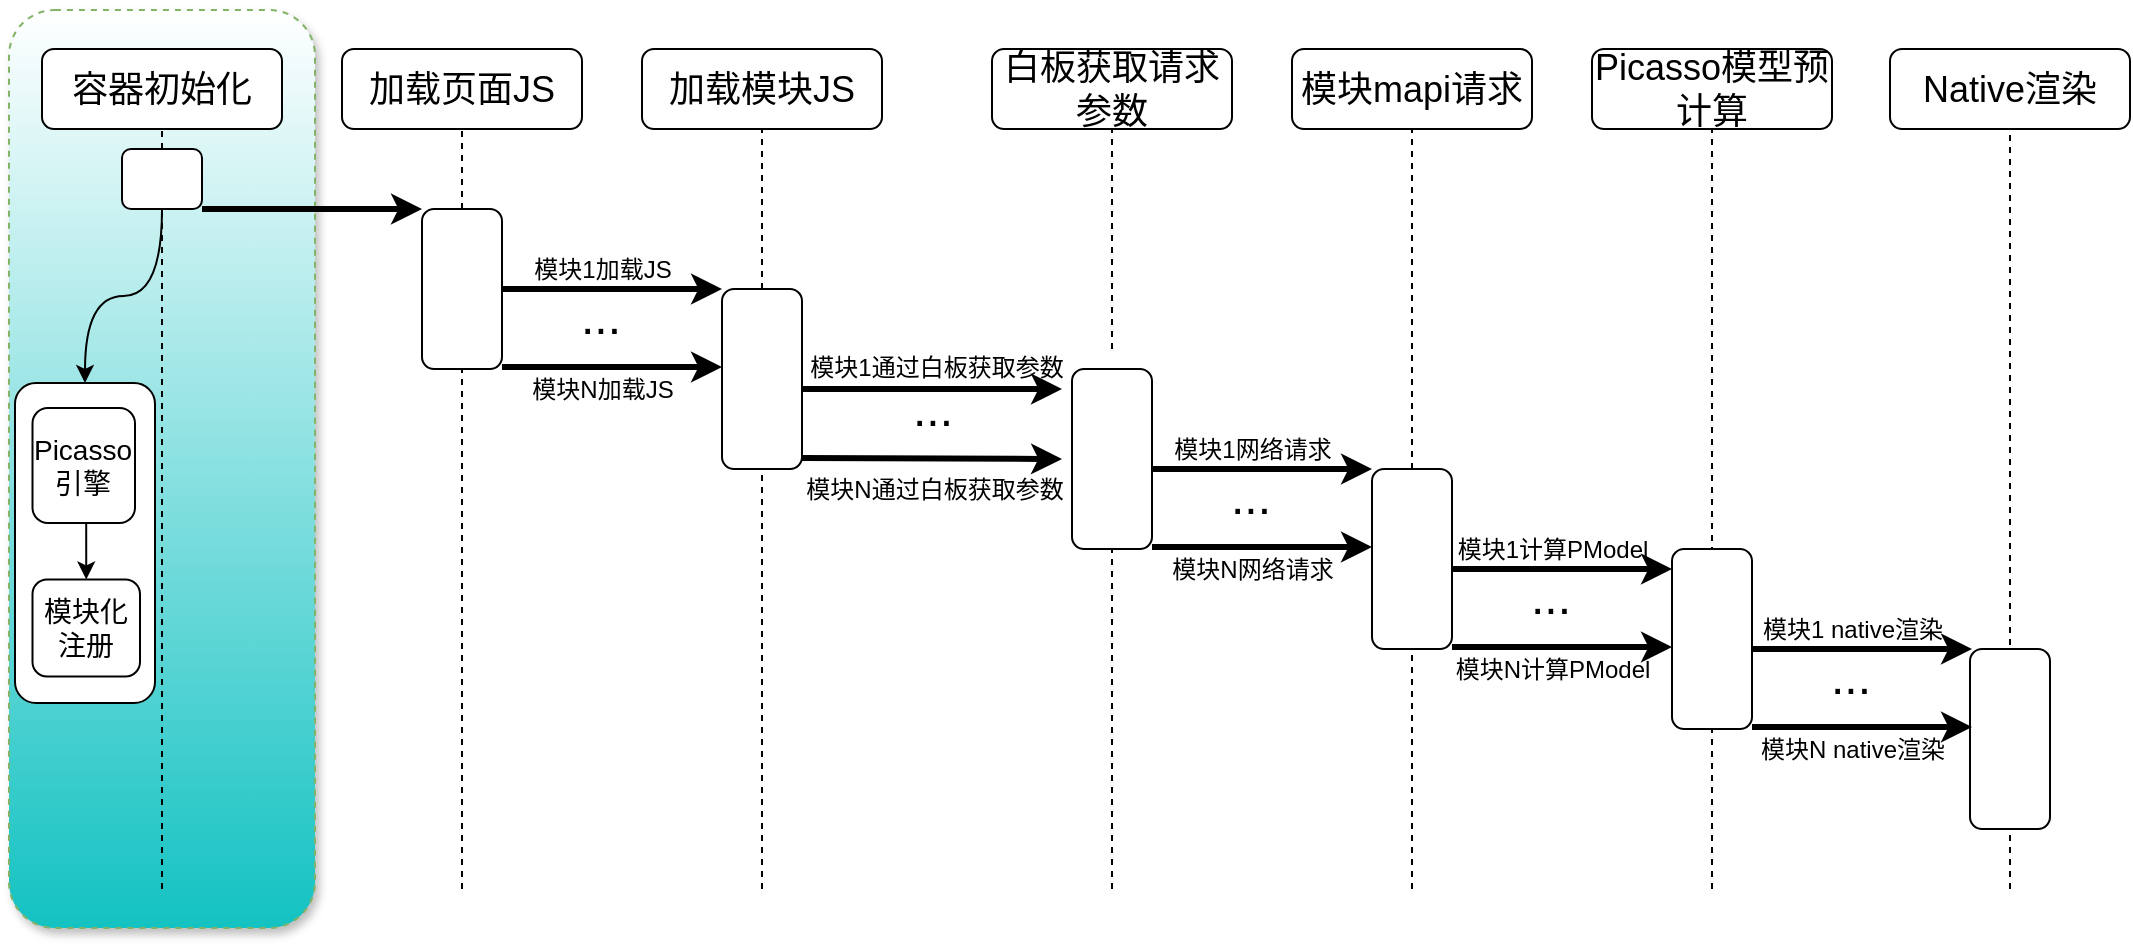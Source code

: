 <mxfile version="12.8.8" type="github" pages="14">
  <diagram id="ZRDspelD08M2EZhi7KNj" name="第 1 页">
    <mxGraphModel dx="1426" dy="794" grid="0" gridSize="10" guides="1" tooltips="1" connect="1" arrows="1" fold="1" page="1" pageScale="1" pageWidth="1920" pageHeight="1200" math="0" shadow="0">
      <root>
        <mxCell id="0" />
        <mxCell id="1" parent="0" />
        <mxCell id="Zw1K-CFGC-PBikJDm--D-1" value="" style="rounded=1;whiteSpace=wrap;html=1;shadow=1;dashed=1;strokeColor=#82b366;fontSize=16;fillColor=#13C2C2;gradientDirection=north;gradientColor=#ffffff;" parent="1" vertex="1">
          <mxGeometry x="136.5" y="263" width="153" height="459" as="geometry" />
        </mxCell>
        <mxCell id="Zw1K-CFGC-PBikJDm--D-2" value="&lt;font style=&quot;font-size: 18px&quot;&gt;容器初始化&lt;/font&gt;" style="rounded=1;whiteSpace=wrap;html=1;" parent="1" vertex="1">
          <mxGeometry x="153" y="282.5" width="120" height="40" as="geometry" />
        </mxCell>
        <mxCell id="Zw1K-CFGC-PBikJDm--D-3" value="" style="endArrow=none;dashed=1;html=1;entryX=0.5;entryY=1;entryDx=0;entryDy=0;" parent="1" source="Zw1K-CFGC-PBikJDm--D-16" target="Zw1K-CFGC-PBikJDm--D-2" edge="1">
          <mxGeometry width="50" height="50" relative="1" as="geometry">
            <mxPoint x="213" y="702.5" as="sourcePoint" />
            <mxPoint x="233" y="352.5" as="targetPoint" />
          </mxGeometry>
        </mxCell>
        <mxCell id="Zw1K-CFGC-PBikJDm--D-4" value="&lt;span style=&quot;font-size: 18px&quot;&gt;加载页面JS&lt;/span&gt;" style="rounded=1;whiteSpace=wrap;html=1;" parent="1" vertex="1">
          <mxGeometry x="303" y="282.5" width="120" height="40" as="geometry" />
        </mxCell>
        <mxCell id="Zw1K-CFGC-PBikJDm--D-5" value="" style="endArrow=none;dashed=1;html=1;entryX=0.5;entryY=1;entryDx=0;entryDy=0;" parent="1" source="Zw1K-CFGC-PBikJDm--D-18" target="Zw1K-CFGC-PBikJDm--D-4" edge="1">
          <mxGeometry width="50" height="50" relative="1" as="geometry">
            <mxPoint x="363" y="702.5" as="sourcePoint" />
            <mxPoint x="383" y="352.5" as="targetPoint" />
          </mxGeometry>
        </mxCell>
        <mxCell id="Zw1K-CFGC-PBikJDm--D-6" value="&lt;span style=&quot;font-size: 18px&quot;&gt;加载模块JS&lt;/span&gt;" style="rounded=1;whiteSpace=wrap;html=1;" parent="1" vertex="1">
          <mxGeometry x="453" y="282.5" width="120" height="40" as="geometry" />
        </mxCell>
        <mxCell id="Zw1K-CFGC-PBikJDm--D-7" value="" style="endArrow=none;dashed=1;html=1;entryX=0.5;entryY=1;entryDx=0;entryDy=0;" parent="1" source="Zw1K-CFGC-PBikJDm--D-20" target="Zw1K-CFGC-PBikJDm--D-6" edge="1">
          <mxGeometry width="50" height="50" relative="1" as="geometry">
            <mxPoint x="513" y="702.5" as="sourcePoint" />
            <mxPoint x="533" y="352.5" as="targetPoint" />
          </mxGeometry>
        </mxCell>
        <mxCell id="Zw1K-CFGC-PBikJDm--D-8" value="&lt;span style=&quot;font-size: 18px&quot;&gt;白板获取请求参数&lt;/span&gt;" style="rounded=1;whiteSpace=wrap;html=1;" parent="1" vertex="1">
          <mxGeometry x="628" y="282.5" width="120" height="40" as="geometry" />
        </mxCell>
        <mxCell id="Zw1K-CFGC-PBikJDm--D-9" value="" style="endArrow=none;dashed=1;html=1;entryX=0.5;entryY=1;entryDx=0;entryDy=0;" parent="1" target="Zw1K-CFGC-PBikJDm--D-8" edge="1">
          <mxGeometry width="50" height="50" relative="1" as="geometry">
            <mxPoint x="688" y="432.5" as="sourcePoint" />
            <mxPoint x="708" y="352.5" as="targetPoint" />
          </mxGeometry>
        </mxCell>
        <mxCell id="Zw1K-CFGC-PBikJDm--D-10" value="&lt;span style=&quot;font-size: 18px&quot;&gt;模块mapi请求&lt;/span&gt;" style="rounded=1;whiteSpace=wrap;html=1;" parent="1" vertex="1">
          <mxGeometry x="778" y="282.5" width="120" height="40" as="geometry" />
        </mxCell>
        <mxCell id="Zw1K-CFGC-PBikJDm--D-11" value="" style="endArrow=none;dashed=1;html=1;entryX=0.5;entryY=1;entryDx=0;entryDy=0;" parent="1" target="Zw1K-CFGC-PBikJDm--D-10" edge="1">
          <mxGeometry width="50" height="50" relative="1" as="geometry">
            <mxPoint x="838" y="702.5" as="sourcePoint" />
            <mxPoint x="858" y="352.5" as="targetPoint" />
          </mxGeometry>
        </mxCell>
        <mxCell id="Zw1K-CFGC-PBikJDm--D-12" value="&lt;span style=&quot;font-size: 18px&quot;&gt;Picasso模型预计算&lt;/span&gt;" style="rounded=1;whiteSpace=wrap;html=1;" parent="1" vertex="1">
          <mxGeometry x="928" y="282.5" width="120" height="40" as="geometry" />
        </mxCell>
        <mxCell id="Zw1K-CFGC-PBikJDm--D-13" value="" style="endArrow=none;dashed=1;html=1;entryX=0.5;entryY=1;entryDx=0;entryDy=0;" parent="1" target="Zw1K-CFGC-PBikJDm--D-12" edge="1">
          <mxGeometry width="50" height="50" relative="1" as="geometry">
            <mxPoint x="988" y="552.5" as="sourcePoint" />
            <mxPoint x="1008" y="352.5" as="targetPoint" />
          </mxGeometry>
        </mxCell>
        <mxCell id="Zw1K-CFGC-PBikJDm--D-14" value="&lt;span style=&quot;font-size: 18px&quot;&gt;Native渲染&lt;/span&gt;" style="rounded=1;whiteSpace=wrap;html=1;" parent="1" vertex="1">
          <mxGeometry x="1077" y="282.5" width="120" height="40" as="geometry" />
        </mxCell>
        <mxCell id="Zw1K-CFGC-PBikJDm--D-15" value="" style="endArrow=none;dashed=1;html=1;entryX=0.5;entryY=1;entryDx=0;entryDy=0;" parent="1" target="Zw1K-CFGC-PBikJDm--D-14" edge="1">
          <mxGeometry width="50" height="50" relative="1" as="geometry">
            <mxPoint x="1137" y="592.5" as="sourcePoint" />
            <mxPoint x="1157" y="352.5" as="targetPoint" />
          </mxGeometry>
        </mxCell>
        <mxCell id="ZloZHauyBX7HKi503AZX-2" style="edgeStyle=orthogonalEdgeStyle;orthogonalLoop=1;jettySize=auto;html=1;exitX=0.5;exitY=1;exitDx=0;exitDy=0;entryX=0.5;entryY=0;entryDx=0;entryDy=0;curved=1;" parent="1" source="Zw1K-CFGC-PBikJDm--D-16" target="ZloZHauyBX7HKi503AZX-1" edge="1">
          <mxGeometry relative="1" as="geometry" />
        </mxCell>
        <mxCell id="Zw1K-CFGC-PBikJDm--D-16" value="" style="rounded=1;whiteSpace=wrap;html=1;" parent="1" vertex="1">
          <mxGeometry x="193" y="332.5" width="40" height="30" as="geometry" />
        </mxCell>
        <mxCell id="Zw1K-CFGC-PBikJDm--D-17" value="" style="endArrow=none;dashed=1;html=1;entryX=0.5;entryY=1;entryDx=0;entryDy=0;" parent="1" target="Zw1K-CFGC-PBikJDm--D-16" edge="1">
          <mxGeometry width="50" height="50" relative="1" as="geometry">
            <mxPoint x="213" y="702.5" as="sourcePoint" />
            <mxPoint x="213" y="322.5" as="targetPoint" />
          </mxGeometry>
        </mxCell>
        <mxCell id="Zw1K-CFGC-PBikJDm--D-18" value="" style="rounded=1;whiteSpace=wrap;html=1;" parent="1" vertex="1">
          <mxGeometry x="343" y="362.5" width="40" height="80" as="geometry" />
        </mxCell>
        <mxCell id="Zw1K-CFGC-PBikJDm--D-19" value="" style="endArrow=none;dashed=1;html=1;entryX=0.5;entryY=1;entryDx=0;entryDy=0;" parent="1" target="Zw1K-CFGC-PBikJDm--D-18" edge="1">
          <mxGeometry width="50" height="50" relative="1" as="geometry">
            <mxPoint x="363" y="702.5" as="sourcePoint" />
            <mxPoint x="363" y="322.5" as="targetPoint" />
          </mxGeometry>
        </mxCell>
        <mxCell id="Zw1K-CFGC-PBikJDm--D-20" value="" style="rounded=1;whiteSpace=wrap;html=1;" parent="1" vertex="1">
          <mxGeometry x="493" y="402.5" width="40" height="90" as="geometry" />
        </mxCell>
        <mxCell id="Zw1K-CFGC-PBikJDm--D-21" value="" style="endArrow=none;dashed=1;html=1;entryX=0.5;entryY=1;entryDx=0;entryDy=0;" parent="1" target="Zw1K-CFGC-PBikJDm--D-20" edge="1">
          <mxGeometry width="50" height="50" relative="1" as="geometry">
            <mxPoint x="513" y="702.5" as="sourcePoint" />
            <mxPoint x="513" y="322.5" as="targetPoint" />
          </mxGeometry>
        </mxCell>
        <mxCell id="Zw1K-CFGC-PBikJDm--D-22" value="" style="endArrow=none;dashed=1;html=1;entryX=0.5;entryY=1;entryDx=0;entryDy=0;" parent="1" edge="1">
          <mxGeometry width="50" height="50" relative="1" as="geometry">
            <mxPoint x="988" y="702.5" as="sourcePoint" />
            <mxPoint x="988" y="612.5" as="targetPoint" />
          </mxGeometry>
        </mxCell>
        <mxCell id="Zw1K-CFGC-PBikJDm--D-23" value="" style="endArrow=none;dashed=1;html=1;entryX=0.5;entryY=1;entryDx=0;entryDy=0;" parent="1" edge="1">
          <mxGeometry width="50" height="50" relative="1" as="geometry">
            <mxPoint x="1137" y="702.5" as="sourcePoint" />
            <mxPoint x="1137" y="652.5" as="targetPoint" />
          </mxGeometry>
        </mxCell>
        <mxCell id="Zw1K-CFGC-PBikJDm--D-24" value="" style="endArrow=none;dashed=1;html=1;entryX=0.5;entryY=1;entryDx=0;entryDy=0;" parent="1" edge="1">
          <mxGeometry width="50" height="50" relative="1" as="geometry">
            <mxPoint x="688" y="702.5" as="sourcePoint" />
            <mxPoint x="688" y="522.5" as="targetPoint" />
          </mxGeometry>
        </mxCell>
        <mxCell id="Zw1K-CFGC-PBikJDm--D-25" value="" style="rounded=1;whiteSpace=wrap;html=1;" parent="1" vertex="1">
          <mxGeometry x="668" y="442.5" width="40" height="90" as="geometry" />
        </mxCell>
        <mxCell id="Zw1K-CFGC-PBikJDm--D-26" value="" style="rounded=1;whiteSpace=wrap;html=1;" parent="1" vertex="1">
          <mxGeometry x="818" y="492.5" width="40" height="90" as="geometry" />
        </mxCell>
        <mxCell id="Zw1K-CFGC-PBikJDm--D-27" value="" style="rounded=1;whiteSpace=wrap;html=1;" parent="1" vertex="1">
          <mxGeometry x="968" y="532.5" width="40" height="90" as="geometry" />
        </mxCell>
        <mxCell id="Zw1K-CFGC-PBikJDm--D-28" value="" style="rounded=1;whiteSpace=wrap;html=1;" parent="1" vertex="1">
          <mxGeometry x="1117" y="582.5" width="40" height="90" as="geometry" />
        </mxCell>
        <mxCell id="Zw1K-CFGC-PBikJDm--D-29" value="" style="endArrow=classic;html=1;entryX=0;entryY=0;entryDx=0;entryDy=0;strokeWidth=3;" parent="1" target="Zw1K-CFGC-PBikJDm--D-18" edge="1">
          <mxGeometry width="50" height="50" relative="1" as="geometry">
            <mxPoint x="233" y="362.5" as="sourcePoint" />
            <mxPoint x="283" y="312.5" as="targetPoint" />
          </mxGeometry>
        </mxCell>
        <mxCell id="Zw1K-CFGC-PBikJDm--D-30" value="" style="endArrow=classic;html=1;entryX=0;entryY=0;entryDx=0;entryDy=0;strokeWidth=3;" parent="1" edge="1">
          <mxGeometry width="50" height="50" relative="1" as="geometry">
            <mxPoint x="383" y="402.5" as="sourcePoint" />
            <mxPoint x="493" y="402.5" as="targetPoint" />
          </mxGeometry>
        </mxCell>
        <mxCell id="Zw1K-CFGC-PBikJDm--D-31" value="" style="endArrow=classic;html=1;entryX=0;entryY=0;entryDx=0;entryDy=0;strokeWidth=3;" parent="1" edge="1">
          <mxGeometry width="50" height="50" relative="1" as="geometry">
            <mxPoint x="383" y="441.5" as="sourcePoint" />
            <mxPoint x="493" y="441.5" as="targetPoint" />
          </mxGeometry>
        </mxCell>
        <mxCell id="Zw1K-CFGC-PBikJDm--D-32" value="模块1加载JS" style="text;html=1;align=center;verticalAlign=middle;resizable=0;points=[];;autosize=1;" parent="1" vertex="1">
          <mxGeometry x="393" y="382.5" width="80" height="20" as="geometry" />
        </mxCell>
        <mxCell id="Zw1K-CFGC-PBikJDm--D-33" value="模块N加载JS" style="text;html=1;align=center;verticalAlign=middle;resizable=0;points=[];;autosize=1;" parent="1" vertex="1">
          <mxGeometry x="388" y="442.5" width="90" height="20" as="geometry" />
        </mxCell>
        <mxCell id="Zw1K-CFGC-PBikJDm--D-34" value="&lt;font style=&quot;font-size: 24px&quot;&gt;...&lt;/font&gt;" style="text;html=1;align=center;verticalAlign=middle;resizable=0;points=[];;autosize=1;" parent="1" vertex="1">
          <mxGeometry x="412" y="406.5" width="40" height="20" as="geometry" />
        </mxCell>
        <mxCell id="Zw1K-CFGC-PBikJDm--D-35" value="" style="endArrow=classic;html=1;strokeWidth=3;" parent="1" edge="1">
          <mxGeometry width="50" height="50" relative="1" as="geometry">
            <mxPoint x="533" y="452.5" as="sourcePoint" />
            <mxPoint x="663" y="452.5" as="targetPoint" />
          </mxGeometry>
        </mxCell>
        <mxCell id="Zw1K-CFGC-PBikJDm--D-36" value="" style="endArrow=classic;html=1;strokeWidth=3;" parent="1" edge="1">
          <mxGeometry width="50" height="50" relative="1" as="geometry">
            <mxPoint x="533" y="487" as="sourcePoint" />
            <mxPoint x="663" y="487.5" as="targetPoint" />
          </mxGeometry>
        </mxCell>
        <mxCell id="Zw1K-CFGC-PBikJDm--D-37" value="模块1通过白板获取参数" style="text;html=1;align=center;verticalAlign=middle;resizable=0;points=[];;autosize=1;" parent="1" vertex="1">
          <mxGeometry x="530" y="431.5" width="140" height="20" as="geometry" />
        </mxCell>
        <mxCell id="Zw1K-CFGC-PBikJDm--D-38" value="模块N通过白板获取参数" style="text;html=1;align=center;verticalAlign=middle;resizable=0;points=[];;autosize=1;" parent="1" vertex="1">
          <mxGeometry x="529" y="492.5" width="140" height="20" as="geometry" />
        </mxCell>
        <mxCell id="Zw1K-CFGC-PBikJDm--D-39" value="&lt;font style=&quot;font-size: 24px&quot;&gt;...&lt;/font&gt;" style="text;html=1;align=center;verticalAlign=middle;resizable=0;points=[];;autosize=1;" parent="1" vertex="1">
          <mxGeometry x="578" y="452.5" width="40" height="20" as="geometry" />
        </mxCell>
        <mxCell id="Zw1K-CFGC-PBikJDm--D-40" value="" style="endArrow=classic;html=1;entryX=0;entryY=0;entryDx=0;entryDy=0;strokeWidth=3;" parent="1" edge="1">
          <mxGeometry width="50" height="50" relative="1" as="geometry">
            <mxPoint x="708" y="492.5" as="sourcePoint" />
            <mxPoint x="818" y="492.5" as="targetPoint" />
          </mxGeometry>
        </mxCell>
        <mxCell id="Zw1K-CFGC-PBikJDm--D-41" value="" style="endArrow=classic;html=1;entryX=0;entryY=0;entryDx=0;entryDy=0;strokeWidth=3;" parent="1" edge="1">
          <mxGeometry width="50" height="50" relative="1" as="geometry">
            <mxPoint x="708" y="531.5" as="sourcePoint" />
            <mxPoint x="818" y="531.5" as="targetPoint" />
          </mxGeometry>
        </mxCell>
        <mxCell id="Zw1K-CFGC-PBikJDm--D-42" value="模块1网络请求" style="text;html=1;align=center;verticalAlign=middle;resizable=0;points=[];;autosize=1;" parent="1" vertex="1">
          <mxGeometry x="713" y="472.5" width="90" height="20" as="geometry" />
        </mxCell>
        <mxCell id="Zw1K-CFGC-PBikJDm--D-43" value="模块N网络请求" style="text;html=1;align=center;verticalAlign=middle;resizable=0;points=[];;autosize=1;" parent="1" vertex="1">
          <mxGeometry x="708" y="532.5" width="100" height="20" as="geometry" />
        </mxCell>
        <mxCell id="Zw1K-CFGC-PBikJDm--D-44" value="&lt;font style=&quot;font-size: 24px&quot;&gt;...&lt;/font&gt;" style="text;html=1;align=center;verticalAlign=middle;resizable=0;points=[];;autosize=1;" parent="1" vertex="1">
          <mxGeometry x="737" y="496.5" width="40" height="20" as="geometry" />
        </mxCell>
        <mxCell id="Zw1K-CFGC-PBikJDm--D-45" value="" style="endArrow=classic;html=1;entryX=0;entryY=0;entryDx=0;entryDy=0;strokeWidth=3;" parent="1" edge="1">
          <mxGeometry width="50" height="50" relative="1" as="geometry">
            <mxPoint x="858" y="542.5" as="sourcePoint" />
            <mxPoint x="968" y="542.5" as="targetPoint" />
          </mxGeometry>
        </mxCell>
        <mxCell id="Zw1K-CFGC-PBikJDm--D-46" value="" style="endArrow=classic;html=1;entryX=0;entryY=0;entryDx=0;entryDy=0;strokeWidth=3;" parent="1" edge="1">
          <mxGeometry width="50" height="50" relative="1" as="geometry">
            <mxPoint x="858" y="581.5" as="sourcePoint" />
            <mxPoint x="968" y="581.5" as="targetPoint" />
          </mxGeometry>
        </mxCell>
        <mxCell id="Zw1K-CFGC-PBikJDm--D-47" value="模块1计算PModel" style="text;html=1;align=center;verticalAlign=middle;resizable=0;points=[];;autosize=1;" parent="1" vertex="1">
          <mxGeometry x="853" y="522.5" width="110" height="20" as="geometry" />
        </mxCell>
        <mxCell id="Zw1K-CFGC-PBikJDm--D-48" value="模块N计算PModel" style="text;html=1;align=center;verticalAlign=middle;resizable=0;points=[];;autosize=1;" parent="1" vertex="1">
          <mxGeometry x="853" y="582.5" width="110" height="20" as="geometry" />
        </mxCell>
        <mxCell id="Zw1K-CFGC-PBikJDm--D-49" value="&lt;font style=&quot;font-size: 24px&quot;&gt;...&lt;/font&gt;" style="text;html=1;align=center;verticalAlign=middle;resizable=0;points=[];;autosize=1;" parent="1" vertex="1">
          <mxGeometry x="887" y="546.5" width="40" height="20" as="geometry" />
        </mxCell>
        <mxCell id="Zw1K-CFGC-PBikJDm--D-50" value="" style="endArrow=classic;html=1;entryX=0;entryY=0;entryDx=0;entryDy=0;strokeWidth=3;" parent="1" edge="1">
          <mxGeometry width="50" height="50" relative="1" as="geometry">
            <mxPoint x="1008" y="582.5" as="sourcePoint" />
            <mxPoint x="1118" y="582.5" as="targetPoint" />
          </mxGeometry>
        </mxCell>
        <mxCell id="Zw1K-CFGC-PBikJDm--D-51" value="" style="endArrow=classic;html=1;entryX=0;entryY=0;entryDx=0;entryDy=0;strokeWidth=3;" parent="1" edge="1">
          <mxGeometry width="50" height="50" relative="1" as="geometry">
            <mxPoint x="1008" y="621.5" as="sourcePoint" />
            <mxPoint x="1118" y="621.5" as="targetPoint" />
          </mxGeometry>
        </mxCell>
        <mxCell id="Zw1K-CFGC-PBikJDm--D-52" value="模块1 native渲染" style="text;html=1;align=center;verticalAlign=middle;resizable=0;points=[];;autosize=1;" parent="1" vertex="1">
          <mxGeometry x="1003" y="562.5" width="110" height="20" as="geometry" />
        </mxCell>
        <mxCell id="Zw1K-CFGC-PBikJDm--D-53" value="模块N native渲染" style="text;html=1;align=center;verticalAlign=middle;resizable=0;points=[];;autosize=1;" parent="1" vertex="1">
          <mxGeometry x="1003" y="622.5" width="110" height="20" as="geometry" />
        </mxCell>
        <mxCell id="Zw1K-CFGC-PBikJDm--D-54" value="&lt;font style=&quot;font-size: 24px&quot;&gt;...&lt;/font&gt;" style="text;html=1;align=center;verticalAlign=middle;resizable=0;points=[];;autosize=1;" parent="1" vertex="1">
          <mxGeometry x="1037" y="586.5" width="40" height="20" as="geometry" />
        </mxCell>
        <mxCell id="ZloZHauyBX7HKi503AZX-1" value="" style="rounded=1;whiteSpace=wrap;html=1;" parent="1" vertex="1">
          <mxGeometry x="139.5" y="449.5" width="70" height="160" as="geometry" />
        </mxCell>
        <mxCell id="ZloZHauyBX7HKi503AZX-5" style="edgeStyle=orthogonalEdgeStyle;orthogonalLoop=1;jettySize=auto;html=1;exitX=0.5;exitY=1;exitDx=0;exitDy=0;entryX=0.5;entryY=0;entryDx=0;entryDy=0;rounded=0;" parent="1" source="ZloZHauyBX7HKi503AZX-3" target="ZloZHauyBX7HKi503AZX-4" edge="1">
          <mxGeometry relative="1" as="geometry" />
        </mxCell>
        <mxCell id="ZloZHauyBX7HKi503AZX-3" value="&lt;font style=&quot;font-size: 14px&quot;&gt;Picasso引擎&lt;/font&gt;" style="rounded=1;whiteSpace=wrap;html=1;" parent="1" vertex="1">
          <mxGeometry x="148.25" y="462" width="51.25" height="57.5" as="geometry" />
        </mxCell>
        <mxCell id="ZloZHauyBX7HKi503AZX-4" value="&lt;font style=&quot;font-size: 14px&quot;&gt;模块化注册&lt;/font&gt;" style="rounded=1;whiteSpace=wrap;html=1;" parent="1" vertex="1">
          <mxGeometry x="148.25" y="547.75" width="53.75" height="48.5" as="geometry" />
        </mxCell>
      </root>
    </mxGraphModel>
  </diagram>
  <diagram id="PkeAfrTkP65fkFrWPgou" name="第 13 页">
    <mxGraphModel dx="1426" dy="794" grid="1" gridSize="10" guides="1" tooltips="1" connect="1" arrows="1" fold="1" page="1" pageScale="1" pageWidth="1920" pageHeight="1200" math="0" shadow="0">
      <root>
        <mxCell id="Gdk8QgBTYtocN_xsDOSu-0" />
        <mxCell id="Gdk8QgBTYtocN_xsDOSu-1" parent="Gdk8QgBTYtocN_xsDOSu-0" />
        <mxCell id="w8tdTQOXkbmrsmdd57pT-0" value="" style="rounded=1;whiteSpace=wrap;html=1;shadow=1;dashed=1;strokeColor=#82b366;fontSize=16;fillColor=#13C2C2;gradientDirection=north;gradientColor=#ffffff;" parent="Gdk8QgBTYtocN_xsDOSu-1" vertex="1">
          <mxGeometry x="780" y="210" width="153" height="459" as="geometry" />
        </mxCell>
        <mxCell id="w8tdTQOXkbmrsmdd57pT-1" value="&lt;font style=&quot;font-size: 18px&quot;&gt;容器初始化&lt;/font&gt;" style="rounded=1;whiteSpace=wrap;html=1;" parent="Gdk8QgBTYtocN_xsDOSu-1" vertex="1">
          <mxGeometry x="796.5" y="229.5" width="120" height="40" as="geometry" />
        </mxCell>
        <mxCell id="w8tdTQOXkbmrsmdd57pT-2" value="" style="endArrow=none;dashed=1;html=1;entryX=0.5;entryY=1;entryDx=0;entryDy=0;" parent="Gdk8QgBTYtocN_xsDOSu-1" source="w8tdTQOXkbmrsmdd57pT-16" target="w8tdTQOXkbmrsmdd57pT-1" edge="1">
          <mxGeometry width="50" height="50" relative="1" as="geometry">
            <mxPoint x="856.5" y="649.5" as="sourcePoint" />
            <mxPoint x="876.5" y="299.5" as="targetPoint" />
          </mxGeometry>
        </mxCell>
        <mxCell id="w8tdTQOXkbmrsmdd57pT-3" value="&lt;span style=&quot;font-size: 18px&quot;&gt;加载页面JS&lt;/span&gt;" style="rounded=1;whiteSpace=wrap;html=1;" parent="Gdk8QgBTYtocN_xsDOSu-1" vertex="1">
          <mxGeometry x="946.5" y="229.5" width="120" height="40" as="geometry" />
        </mxCell>
        <mxCell id="w8tdTQOXkbmrsmdd57pT-4" value="" style="endArrow=none;dashed=1;html=1;entryX=0.5;entryY=1;entryDx=0;entryDy=0;" parent="Gdk8QgBTYtocN_xsDOSu-1" source="w8tdTQOXkbmrsmdd57pT-18" target="w8tdTQOXkbmrsmdd57pT-3" edge="1">
          <mxGeometry width="50" height="50" relative="1" as="geometry">
            <mxPoint x="1006.5" y="649.5" as="sourcePoint" />
            <mxPoint x="1026.5" y="299.5" as="targetPoint" />
          </mxGeometry>
        </mxCell>
        <mxCell id="w8tdTQOXkbmrsmdd57pT-5" value="&lt;span style=&quot;font-size: 18px&quot;&gt;加载模块JS&lt;/span&gt;" style="rounded=1;whiteSpace=wrap;html=1;" parent="Gdk8QgBTYtocN_xsDOSu-1" vertex="1">
          <mxGeometry x="1096.5" y="229.5" width="120" height="40" as="geometry" />
        </mxCell>
        <mxCell id="w8tdTQOXkbmrsmdd57pT-6" value="" style="endArrow=none;dashed=1;html=1;entryX=0.5;entryY=1;entryDx=0;entryDy=0;" parent="Gdk8QgBTYtocN_xsDOSu-1" source="w8tdTQOXkbmrsmdd57pT-20" target="w8tdTQOXkbmrsmdd57pT-5" edge="1">
          <mxGeometry width="50" height="50" relative="1" as="geometry">
            <mxPoint x="1156.5" y="649.5" as="sourcePoint" />
            <mxPoint x="1176.5" y="299.5" as="targetPoint" />
          </mxGeometry>
        </mxCell>
        <mxCell id="w8tdTQOXkbmrsmdd57pT-7" value="&lt;span style=&quot;font-size: 18px&quot;&gt;白板获取请求参数&lt;/span&gt;" style="rounded=1;whiteSpace=wrap;html=1;" parent="Gdk8QgBTYtocN_xsDOSu-1" vertex="1">
          <mxGeometry x="1271.5" y="229.5" width="120" height="40" as="geometry" />
        </mxCell>
        <mxCell id="w8tdTQOXkbmrsmdd57pT-8" value="" style="endArrow=none;dashed=1;html=1;entryX=0.5;entryY=1;entryDx=0;entryDy=0;" parent="Gdk8QgBTYtocN_xsDOSu-1" target="w8tdTQOXkbmrsmdd57pT-7" edge="1">
          <mxGeometry width="50" height="50" relative="1" as="geometry">
            <mxPoint x="1331.5" y="379.5" as="sourcePoint" />
            <mxPoint x="1351.5" y="299.5" as="targetPoint" />
          </mxGeometry>
        </mxCell>
        <mxCell id="w8tdTQOXkbmrsmdd57pT-9" value="&lt;span style=&quot;font-size: 18px&quot;&gt;模块mapi请求&lt;/span&gt;" style="rounded=1;whiteSpace=wrap;html=1;" parent="Gdk8QgBTYtocN_xsDOSu-1" vertex="1">
          <mxGeometry x="1421.5" y="229.5" width="120" height="40" as="geometry" />
        </mxCell>
        <mxCell id="w8tdTQOXkbmrsmdd57pT-10" value="" style="endArrow=none;dashed=1;html=1;entryX=0.5;entryY=1;entryDx=0;entryDy=0;" parent="Gdk8QgBTYtocN_xsDOSu-1" target="w8tdTQOXkbmrsmdd57pT-9" edge="1">
          <mxGeometry width="50" height="50" relative="1" as="geometry">
            <mxPoint x="1481.5" y="649.5" as="sourcePoint" />
            <mxPoint x="1501.5" y="299.5" as="targetPoint" />
          </mxGeometry>
        </mxCell>
        <mxCell id="w8tdTQOXkbmrsmdd57pT-11" value="&lt;span style=&quot;font-size: 18px&quot;&gt;Picasso模型预计算&lt;/span&gt;" style="rounded=1;whiteSpace=wrap;html=1;" parent="Gdk8QgBTYtocN_xsDOSu-1" vertex="1">
          <mxGeometry x="1571.5" y="229.5" width="120" height="40" as="geometry" />
        </mxCell>
        <mxCell id="w8tdTQOXkbmrsmdd57pT-12" value="" style="endArrow=none;dashed=1;html=1;entryX=0.5;entryY=1;entryDx=0;entryDy=0;" parent="Gdk8QgBTYtocN_xsDOSu-1" target="w8tdTQOXkbmrsmdd57pT-11" edge="1">
          <mxGeometry width="50" height="50" relative="1" as="geometry">
            <mxPoint x="1631.5" y="499.5" as="sourcePoint" />
            <mxPoint x="1651.5" y="299.5" as="targetPoint" />
          </mxGeometry>
        </mxCell>
        <mxCell id="w8tdTQOXkbmrsmdd57pT-13" value="&lt;span style=&quot;font-size: 18px&quot;&gt;Native渲染&lt;/span&gt;" style="rounded=1;whiteSpace=wrap;html=1;" parent="Gdk8QgBTYtocN_xsDOSu-1" vertex="1">
          <mxGeometry x="1720.5" y="229.5" width="120" height="40" as="geometry" />
        </mxCell>
        <mxCell id="w8tdTQOXkbmrsmdd57pT-14" value="" style="endArrow=none;dashed=1;html=1;entryX=0.5;entryY=1;entryDx=0;entryDy=0;" parent="Gdk8QgBTYtocN_xsDOSu-1" target="w8tdTQOXkbmrsmdd57pT-13" edge="1">
          <mxGeometry width="50" height="50" relative="1" as="geometry">
            <mxPoint x="1780.5" y="539.5" as="sourcePoint" />
            <mxPoint x="1800.5" y="299.5" as="targetPoint" />
          </mxGeometry>
        </mxCell>
        <mxCell id="w8tdTQOXkbmrsmdd57pT-16" value="" style="rounded=1;whiteSpace=wrap;html=1;" parent="Gdk8QgBTYtocN_xsDOSu-1" vertex="1">
          <mxGeometry x="836.5" y="279.5" width="40" height="30" as="geometry" />
        </mxCell>
        <mxCell id="w8tdTQOXkbmrsmdd57pT-17" value="" style="endArrow=none;dashed=1;html=1;entryX=0.5;entryY=1;entryDx=0;entryDy=0;" parent="Gdk8QgBTYtocN_xsDOSu-1" target="w8tdTQOXkbmrsmdd57pT-16" edge="1">
          <mxGeometry width="50" height="50" relative="1" as="geometry">
            <mxPoint x="856.5" y="649.5" as="sourcePoint" />
            <mxPoint x="856.5" y="269.5" as="targetPoint" />
          </mxGeometry>
        </mxCell>
        <mxCell id="w8tdTQOXkbmrsmdd57pT-18" value="" style="rounded=1;whiteSpace=wrap;html=1;" parent="Gdk8QgBTYtocN_xsDOSu-1" vertex="1">
          <mxGeometry x="986.5" y="309.5" width="40" height="80" as="geometry" />
        </mxCell>
        <mxCell id="w8tdTQOXkbmrsmdd57pT-19" value="" style="endArrow=none;dashed=1;html=1;entryX=0.5;entryY=1;entryDx=0;entryDy=0;" parent="Gdk8QgBTYtocN_xsDOSu-1" target="w8tdTQOXkbmrsmdd57pT-18" edge="1">
          <mxGeometry width="50" height="50" relative="1" as="geometry">
            <mxPoint x="1006.5" y="649.5" as="sourcePoint" />
            <mxPoint x="1006.5" y="269.5" as="targetPoint" />
          </mxGeometry>
        </mxCell>
        <mxCell id="w8tdTQOXkbmrsmdd57pT-20" value="" style="rounded=1;whiteSpace=wrap;html=1;" parent="Gdk8QgBTYtocN_xsDOSu-1" vertex="1">
          <mxGeometry x="1136.5" y="349.5" width="40" height="90" as="geometry" />
        </mxCell>
        <mxCell id="w8tdTQOXkbmrsmdd57pT-21" value="" style="endArrow=none;dashed=1;html=1;entryX=0.5;entryY=1;entryDx=0;entryDy=0;" parent="Gdk8QgBTYtocN_xsDOSu-1" target="w8tdTQOXkbmrsmdd57pT-20" edge="1">
          <mxGeometry width="50" height="50" relative="1" as="geometry">
            <mxPoint x="1156.5" y="649.5" as="sourcePoint" />
            <mxPoint x="1156.5" y="269.5" as="targetPoint" />
          </mxGeometry>
        </mxCell>
        <mxCell id="w8tdTQOXkbmrsmdd57pT-22" value="" style="endArrow=none;dashed=1;html=1;entryX=0.5;entryY=1;entryDx=0;entryDy=0;" parent="Gdk8QgBTYtocN_xsDOSu-1" edge="1">
          <mxGeometry width="50" height="50" relative="1" as="geometry">
            <mxPoint x="1631.5" y="649.5" as="sourcePoint" />
            <mxPoint x="1631.5" y="559.5" as="targetPoint" />
          </mxGeometry>
        </mxCell>
        <mxCell id="w8tdTQOXkbmrsmdd57pT-23" value="" style="endArrow=none;dashed=1;html=1;entryX=0.5;entryY=1;entryDx=0;entryDy=0;" parent="Gdk8QgBTYtocN_xsDOSu-1" edge="1">
          <mxGeometry width="50" height="50" relative="1" as="geometry">
            <mxPoint x="1780.5" y="649.5" as="sourcePoint" />
            <mxPoint x="1780.5" y="599.5" as="targetPoint" />
          </mxGeometry>
        </mxCell>
        <mxCell id="w8tdTQOXkbmrsmdd57pT-24" value="" style="endArrow=none;dashed=1;html=1;entryX=0.5;entryY=1;entryDx=0;entryDy=0;" parent="Gdk8QgBTYtocN_xsDOSu-1" edge="1">
          <mxGeometry width="50" height="50" relative="1" as="geometry">
            <mxPoint x="1331.5" y="649.5" as="sourcePoint" />
            <mxPoint x="1331.5" y="469.5" as="targetPoint" />
          </mxGeometry>
        </mxCell>
        <mxCell id="w8tdTQOXkbmrsmdd57pT-25" value="" style="rounded=1;whiteSpace=wrap;html=1;" parent="Gdk8QgBTYtocN_xsDOSu-1" vertex="1">
          <mxGeometry x="1311.5" y="389.5" width="40" height="90" as="geometry" />
        </mxCell>
        <mxCell id="w8tdTQOXkbmrsmdd57pT-26" value="" style="rounded=1;whiteSpace=wrap;html=1;" parent="Gdk8QgBTYtocN_xsDOSu-1" vertex="1">
          <mxGeometry x="1461.5" y="439.5" width="40" height="90" as="geometry" />
        </mxCell>
        <mxCell id="w8tdTQOXkbmrsmdd57pT-27" value="" style="rounded=1;whiteSpace=wrap;html=1;" parent="Gdk8QgBTYtocN_xsDOSu-1" vertex="1">
          <mxGeometry x="1611.5" y="479.5" width="40" height="90" as="geometry" />
        </mxCell>
        <mxCell id="w8tdTQOXkbmrsmdd57pT-28" value="" style="rounded=1;whiteSpace=wrap;html=1;" parent="Gdk8QgBTYtocN_xsDOSu-1" vertex="1">
          <mxGeometry x="1760.5" y="529.5" width="40" height="90" as="geometry" />
        </mxCell>
        <mxCell id="w8tdTQOXkbmrsmdd57pT-29" value="" style="endArrow=classic;html=1;entryX=0;entryY=0;entryDx=0;entryDy=0;strokeWidth=3;" parent="Gdk8QgBTYtocN_xsDOSu-1" target="w8tdTQOXkbmrsmdd57pT-18" edge="1">
          <mxGeometry width="50" height="50" relative="1" as="geometry">
            <mxPoint x="876.5" y="309.5" as="sourcePoint" />
            <mxPoint x="926.5" y="259.5" as="targetPoint" />
          </mxGeometry>
        </mxCell>
        <mxCell id="w8tdTQOXkbmrsmdd57pT-30" value="" style="endArrow=classic;html=1;entryX=0;entryY=0;entryDx=0;entryDy=0;strokeWidth=3;" parent="Gdk8QgBTYtocN_xsDOSu-1" edge="1">
          <mxGeometry width="50" height="50" relative="1" as="geometry">
            <mxPoint x="1026.5" y="349.5" as="sourcePoint" />
            <mxPoint x="1136.5" y="349.5" as="targetPoint" />
          </mxGeometry>
        </mxCell>
        <mxCell id="w8tdTQOXkbmrsmdd57pT-31" value="" style="endArrow=classic;html=1;entryX=0;entryY=0;entryDx=0;entryDy=0;strokeWidth=3;" parent="Gdk8QgBTYtocN_xsDOSu-1" edge="1">
          <mxGeometry width="50" height="50" relative="1" as="geometry">
            <mxPoint x="1026.5" y="388.5" as="sourcePoint" />
            <mxPoint x="1136.5" y="388.5" as="targetPoint" />
          </mxGeometry>
        </mxCell>
        <mxCell id="w8tdTQOXkbmrsmdd57pT-32" value="模块1加载JS" style="text;html=1;align=center;verticalAlign=middle;resizable=0;points=[];;autosize=1;" parent="Gdk8QgBTYtocN_xsDOSu-1" vertex="1">
          <mxGeometry x="1036.5" y="329.5" width="80" height="20" as="geometry" />
        </mxCell>
        <mxCell id="w8tdTQOXkbmrsmdd57pT-33" value="模块N加载JS" style="text;html=1;align=center;verticalAlign=middle;resizable=0;points=[];;autosize=1;" parent="Gdk8QgBTYtocN_xsDOSu-1" vertex="1">
          <mxGeometry x="1031.5" y="389.5" width="90" height="20" as="geometry" />
        </mxCell>
        <mxCell id="w8tdTQOXkbmrsmdd57pT-34" value="&lt;font style=&quot;font-size: 24px&quot;&gt;...&lt;/font&gt;" style="text;html=1;align=center;verticalAlign=middle;resizable=0;points=[];;autosize=1;" parent="Gdk8QgBTYtocN_xsDOSu-1" vertex="1">
          <mxGeometry x="1055.5" y="353.5" width="40" height="20" as="geometry" />
        </mxCell>
        <mxCell id="w8tdTQOXkbmrsmdd57pT-35" value="" style="endArrow=classic;html=1;strokeWidth=3;" parent="Gdk8QgBTYtocN_xsDOSu-1" edge="1">
          <mxGeometry width="50" height="50" relative="1" as="geometry">
            <mxPoint x="1176.5" y="399.5" as="sourcePoint" />
            <mxPoint x="1306.5" y="399.5" as="targetPoint" />
          </mxGeometry>
        </mxCell>
        <mxCell id="w8tdTQOXkbmrsmdd57pT-36" value="" style="endArrow=classic;html=1;strokeWidth=3;" parent="Gdk8QgBTYtocN_xsDOSu-1" edge="1">
          <mxGeometry width="50" height="50" relative="1" as="geometry">
            <mxPoint x="1176.5" y="434" as="sourcePoint" />
            <mxPoint x="1306.5" y="434.5" as="targetPoint" />
          </mxGeometry>
        </mxCell>
        <mxCell id="w8tdTQOXkbmrsmdd57pT-37" value="模块1通过白板获取参数" style="text;html=1;align=center;verticalAlign=middle;resizable=0;points=[];;autosize=1;" parent="Gdk8QgBTYtocN_xsDOSu-1" vertex="1">
          <mxGeometry x="1173.5" y="378.5" width="140" height="20" as="geometry" />
        </mxCell>
        <mxCell id="w8tdTQOXkbmrsmdd57pT-38" value="模块N通过白板获取参数" style="text;html=1;align=center;verticalAlign=middle;resizable=0;points=[];;autosize=1;" parent="Gdk8QgBTYtocN_xsDOSu-1" vertex="1">
          <mxGeometry x="1172.5" y="439.5" width="140" height="20" as="geometry" />
        </mxCell>
        <mxCell id="w8tdTQOXkbmrsmdd57pT-39" value="&lt;font style=&quot;font-size: 24px&quot;&gt;...&lt;/font&gt;" style="text;html=1;align=center;verticalAlign=middle;resizable=0;points=[];;autosize=1;" parent="Gdk8QgBTYtocN_xsDOSu-1" vertex="1">
          <mxGeometry x="1221.5" y="399.5" width="40" height="20" as="geometry" />
        </mxCell>
        <mxCell id="w8tdTQOXkbmrsmdd57pT-40" value="" style="endArrow=classic;html=1;entryX=0;entryY=0;entryDx=0;entryDy=0;strokeWidth=3;" parent="Gdk8QgBTYtocN_xsDOSu-1" edge="1">
          <mxGeometry width="50" height="50" relative="1" as="geometry">
            <mxPoint x="1351.5" y="439.5" as="sourcePoint" />
            <mxPoint x="1461.5" y="439.5" as="targetPoint" />
          </mxGeometry>
        </mxCell>
        <mxCell id="w8tdTQOXkbmrsmdd57pT-41" value="" style="endArrow=classic;html=1;entryX=0;entryY=0;entryDx=0;entryDy=0;strokeWidth=3;" parent="Gdk8QgBTYtocN_xsDOSu-1" edge="1">
          <mxGeometry width="50" height="50" relative="1" as="geometry">
            <mxPoint x="1351.5" y="478.5" as="sourcePoint" />
            <mxPoint x="1461.5" y="478.5" as="targetPoint" />
          </mxGeometry>
        </mxCell>
        <mxCell id="w8tdTQOXkbmrsmdd57pT-42" value="模块1网络请求" style="text;html=1;align=center;verticalAlign=middle;resizable=0;points=[];;autosize=1;" parent="Gdk8QgBTYtocN_xsDOSu-1" vertex="1">
          <mxGeometry x="1356.5" y="419.5" width="90" height="20" as="geometry" />
        </mxCell>
        <mxCell id="w8tdTQOXkbmrsmdd57pT-43" value="模块N网络请求" style="text;html=1;align=center;verticalAlign=middle;resizable=0;points=[];;autosize=1;" parent="Gdk8QgBTYtocN_xsDOSu-1" vertex="1">
          <mxGeometry x="1351.5" y="479.5" width="100" height="20" as="geometry" />
        </mxCell>
        <mxCell id="w8tdTQOXkbmrsmdd57pT-44" value="&lt;font style=&quot;font-size: 24px&quot;&gt;...&lt;/font&gt;" style="text;html=1;align=center;verticalAlign=middle;resizable=0;points=[];;autosize=1;" parent="Gdk8QgBTYtocN_xsDOSu-1" vertex="1">
          <mxGeometry x="1380.5" y="443.5" width="40" height="20" as="geometry" />
        </mxCell>
        <mxCell id="w8tdTQOXkbmrsmdd57pT-45" value="" style="endArrow=classic;html=1;entryX=0;entryY=0;entryDx=0;entryDy=0;strokeWidth=3;" parent="Gdk8QgBTYtocN_xsDOSu-1" edge="1">
          <mxGeometry width="50" height="50" relative="1" as="geometry">
            <mxPoint x="1501.5" y="489.5" as="sourcePoint" />
            <mxPoint x="1611.5" y="489.5" as="targetPoint" />
          </mxGeometry>
        </mxCell>
        <mxCell id="w8tdTQOXkbmrsmdd57pT-46" value="" style="endArrow=classic;html=1;entryX=0;entryY=0;entryDx=0;entryDy=0;strokeWidth=3;" parent="Gdk8QgBTYtocN_xsDOSu-1" edge="1">
          <mxGeometry width="50" height="50" relative="1" as="geometry">
            <mxPoint x="1501.5" y="528.5" as="sourcePoint" />
            <mxPoint x="1611.5" y="528.5" as="targetPoint" />
          </mxGeometry>
        </mxCell>
        <mxCell id="w8tdTQOXkbmrsmdd57pT-47" value="模块1计算PModel" style="text;html=1;align=center;verticalAlign=middle;resizable=0;points=[];;autosize=1;" parent="Gdk8QgBTYtocN_xsDOSu-1" vertex="1">
          <mxGeometry x="1496.5" y="469.5" width="110" height="20" as="geometry" />
        </mxCell>
        <mxCell id="w8tdTQOXkbmrsmdd57pT-48" value="模块N计算PModel" style="text;html=1;align=center;verticalAlign=middle;resizable=0;points=[];;autosize=1;" parent="Gdk8QgBTYtocN_xsDOSu-1" vertex="1">
          <mxGeometry x="1496.5" y="529.5" width="110" height="20" as="geometry" />
        </mxCell>
        <mxCell id="w8tdTQOXkbmrsmdd57pT-49" value="&lt;font style=&quot;font-size: 24px&quot;&gt;...&lt;/font&gt;" style="text;html=1;align=center;verticalAlign=middle;resizable=0;points=[];;autosize=1;" parent="Gdk8QgBTYtocN_xsDOSu-1" vertex="1">
          <mxGeometry x="1530.5" y="493.5" width="40" height="20" as="geometry" />
        </mxCell>
        <mxCell id="w8tdTQOXkbmrsmdd57pT-50" value="" style="endArrow=classic;html=1;entryX=0;entryY=0;entryDx=0;entryDy=0;strokeWidth=3;" parent="Gdk8QgBTYtocN_xsDOSu-1" edge="1">
          <mxGeometry width="50" height="50" relative="1" as="geometry">
            <mxPoint x="1651.5" y="529.5" as="sourcePoint" />
            <mxPoint x="1761.5" y="529.5" as="targetPoint" />
          </mxGeometry>
        </mxCell>
        <mxCell id="w8tdTQOXkbmrsmdd57pT-51" value="" style="endArrow=classic;html=1;entryX=0;entryY=0;entryDx=0;entryDy=0;strokeWidth=3;" parent="Gdk8QgBTYtocN_xsDOSu-1" edge="1">
          <mxGeometry width="50" height="50" relative="1" as="geometry">
            <mxPoint x="1651.5" y="568.5" as="sourcePoint" />
            <mxPoint x="1761.5" y="568.5" as="targetPoint" />
          </mxGeometry>
        </mxCell>
        <mxCell id="w8tdTQOXkbmrsmdd57pT-52" value="模块1 native渲染" style="text;html=1;align=center;verticalAlign=middle;resizable=0;points=[];;autosize=1;" parent="Gdk8QgBTYtocN_xsDOSu-1" vertex="1">
          <mxGeometry x="1646.5" y="509.5" width="110" height="20" as="geometry" />
        </mxCell>
        <mxCell id="w8tdTQOXkbmrsmdd57pT-53" value="模块N native渲染" style="text;html=1;align=center;verticalAlign=middle;resizable=0;points=[];;autosize=1;" parent="Gdk8QgBTYtocN_xsDOSu-1" vertex="1">
          <mxGeometry x="1646.5" y="569.5" width="110" height="20" as="geometry" />
        </mxCell>
        <mxCell id="w8tdTQOXkbmrsmdd57pT-54" value="&lt;font style=&quot;font-size: 24px&quot;&gt;...&lt;/font&gt;" style="text;html=1;align=center;verticalAlign=middle;resizable=0;points=[];;autosize=1;" parent="Gdk8QgBTYtocN_xsDOSu-1" vertex="1">
          <mxGeometry x="1680.5" y="533.5" width="40" height="20" as="geometry" />
        </mxCell>
      </root>
    </mxGraphModel>
  </diagram>
  <diagram name="Page-2" id="4wrqyZLzNmo9y8gqbVzU">
    <mxGraphModel dx="1426" dy="794" grid="0" gridSize="10" guides="1" tooltips="1" connect="1" arrows="1" fold="1" page="1" pageScale="1" pageWidth="3300" pageHeight="4681" math="0" shadow="0">
      <root>
        <mxCell id="oq0dUE_PeGrhgSTPifTt-0" />
        <mxCell id="oq0dUE_PeGrhgSTPifTt-1" parent="oq0dUE_PeGrhgSTPifTt-0" />
        <mxCell id="xKLaFwHYnpvmuwUiV3zi-0" value="TS 频道首页" style="swimlane;fontSize=16;fillColor=#f8cecc;strokeColor=#b85450;startSize=29;" parent="oq0dUE_PeGrhgSTPifTt-1" vertex="1">
          <mxGeometry x="419" y="126" width="470" height="340" as="geometry" />
        </mxCell>
        <mxCell id="xKLaFwHYnpvmuwUiV3zi-6" style="edgeStyle=orthogonalEdgeStyle;rounded=0;orthogonalLoop=1;jettySize=auto;html=1;exitX=0;exitY=0.5;exitDx=0;exitDy=0;entryX=1;entryY=0.5;entryDx=0;entryDy=0;fontSize=16;" parent="xKLaFwHYnpvmuwUiV3zi-0" source="xKLaFwHYnpvmuwUiV3zi-1" target="xKLaFwHYnpvmuwUiV3zi-2" edge="1">
          <mxGeometry relative="1" as="geometry" />
        </mxCell>
        <mxCell id="xKLaFwHYnpvmuwUiV3zi-1" value="搜索栏模块" style="rounded=1;whiteSpace=wrap;html=1;fontSize=16;" parent="xKLaFwHYnpvmuwUiV3zi-0" vertex="1">
          <mxGeometry x="330" y="38.5" width="120" height="60" as="geometry" />
        </mxCell>
        <mxCell id="xKLaFwHYnpvmuwUiV3zi-2" value="cityId、lat、lng" style="ellipse;whiteSpace=wrap;html=1;aspect=fixed;fontSize=16;fillColor=#d5e8d4;strokeColor=#82b366;" parent="xKLaFwHYnpvmuwUiV3zi-0" vertex="1">
          <mxGeometry x="40" y="138" width="85" height="85" as="geometry" />
        </mxCell>
        <mxCell id="xKLaFwHYnpvmuwUiV3zi-7" style="edgeStyle=orthogonalEdgeStyle;rounded=0;orthogonalLoop=1;jettySize=auto;html=1;exitX=0;exitY=0.5;exitDx=0;exitDy=0;entryX=1;entryY=0.5;entryDx=0;entryDy=0;fontSize=16;" parent="xKLaFwHYnpvmuwUiV3zi-0" source="xKLaFwHYnpvmuwUiV3zi-3" target="xKLaFwHYnpvmuwUiV3zi-2" edge="1">
          <mxGeometry relative="1" as="geometry" />
        </mxCell>
        <mxCell id="xKLaFwHYnpvmuwUiV3zi-3" value="金刚位模块" style="rounded=1;whiteSpace=wrap;html=1;fontSize=16;" parent="xKLaFwHYnpvmuwUiV3zi-0" vertex="1">
          <mxGeometry x="330" y="112.5" width="120" height="60" as="geometry" />
        </mxCell>
        <mxCell id="xKLaFwHYnpvmuwUiV3zi-8" style="edgeStyle=orthogonalEdgeStyle;rounded=0;orthogonalLoop=1;jettySize=auto;html=1;exitX=0;exitY=0.5;exitDx=0;exitDy=0;entryX=1;entryY=0.5;entryDx=0;entryDy=0;fontSize=16;" parent="xKLaFwHYnpvmuwUiV3zi-0" source="xKLaFwHYnpvmuwUiV3zi-4" target="xKLaFwHYnpvmuwUiV3zi-2" edge="1">
          <mxGeometry relative="1" as="geometry" />
        </mxCell>
        <mxCell id="xKLaFwHYnpvmuwUiV3zi-4" value="banner模块" style="rounded=1;whiteSpace=wrap;html=1;fontSize=16;" parent="xKLaFwHYnpvmuwUiV3zi-0" vertex="1">
          <mxGeometry x="330" y="187.5" width="120" height="60" as="geometry" />
        </mxCell>
        <mxCell id="xKLaFwHYnpvmuwUiV3zi-9" style="edgeStyle=orthogonalEdgeStyle;rounded=0;orthogonalLoop=1;jettySize=auto;html=1;exitX=0;exitY=0.5;exitDx=0;exitDy=0;entryX=1;entryY=0.5;entryDx=0;entryDy=0;fontSize=16;" parent="xKLaFwHYnpvmuwUiV3zi-0" source="xKLaFwHYnpvmuwUiV3zi-5" target="xKLaFwHYnpvmuwUiV3zi-2" edge="1">
          <mxGeometry relative="1" as="geometry" />
        </mxCell>
        <mxCell id="xKLaFwHYnpvmuwUiV3zi-5" value="列表模块" style="rounded=1;whiteSpace=wrap;html=1;fontSize=16;" parent="xKLaFwHYnpvmuwUiV3zi-0" vertex="1">
          <mxGeometry x="330" y="262.5" width="120" height="60" as="geometry" />
        </mxCell>
        <mxCell id="xKLaFwHYnpvmuwUiV3zi-11" style="edgeStyle=orthogonalEdgeStyle;rounded=0;orthogonalLoop=1;jettySize=auto;html=1;exitX=1;exitY=0.5;exitDx=0;exitDy=0;entryX=0;entryY=0.5;entryDx=0;entryDy=0;fontSize=16;" parent="oq0dUE_PeGrhgSTPifTt-1" source="xKLaFwHYnpvmuwUiV3zi-10" target="xKLaFwHYnpvmuwUiV3zi-2" edge="1">
          <mxGeometry relative="1" as="geometry" />
        </mxCell>
        <mxCell id="xKLaFwHYnpvmuwUiV3zi-12" value="注入cityId、lat、lng&lt;br&gt;基础信息" style="text;html=1;align=center;verticalAlign=middle;resizable=0;points=[];labelBackgroundColor=#ffffff;fontSize=16;" parent="xKLaFwHYnpvmuwUiV3zi-11" vertex="1" connectable="0">
          <mxGeometry y="2" relative="1" as="geometry">
            <mxPoint y="1" as="offset" />
          </mxGeometry>
        </mxCell>
        <mxCell id="xKLaFwHYnpvmuwUiV3zi-10" value="创建Picasso页面 Host" style="rounded=1;whiteSpace=wrap;html=1;fontSize=16;" parent="oq0dUE_PeGrhgSTPifTt-1" vertex="1">
          <mxGeometry x="69" y="276.5" width="120" height="60" as="geometry" />
        </mxCell>
      </root>
    </mxGraphModel>
  </diagram>
  <diagram name="第 3 页" id="EiOi4B48tJWkOzpCRrkY">
    <mxGraphModel dx="1426" dy="794" grid="0" gridSize="10" guides="1" tooltips="1" connect="1" arrows="0" fold="1" page="1" pageScale="1" pageWidth="1600" pageHeight="900" math="0" shadow="0">
      <root>
        <mxCell id="BVEu7o4c-sR8T7UEBEOM-0" />
        <mxCell id="BVEu7o4c-sR8T7UEBEOM-1" parent="BVEu7o4c-sR8T7UEBEOM-0" />
        <mxCell id="jSy04V-H2U9Q2VYe3FMI-0" value="版本&amp;nbsp;" style="rounded=0;whiteSpace=wrap;html=1;fontSize=16;align=right;" parent="BVEu7o4c-sR8T7UEBEOM-1" vertex="1">
          <mxGeometry x="100" y="460" width="140" height="40" as="geometry" />
        </mxCell>
        <mxCell id="jSy04V-H2U9Q2VYe3FMI-1" value="请求链接&amp;nbsp;" style="rounded=0;whiteSpace=wrap;html=1;fontSize=16;align=right;" parent="BVEu7o4c-sR8T7UEBEOM-1" vertex="1">
          <mxGeometry x="100" y="500" width="140" height="40" as="geometry" />
        </mxCell>
        <mxCell id="jSy04V-H2U9Q2VYe3FMI-2" value="whiteboard参数&amp;nbsp;" style="rounded=0;whiteSpace=wrap;html=1;fontSize=16;align=right;" parent="BVEu7o4c-sR8T7UEBEOM-1" vertex="1">
          <mxGeometry x="100" y="540" width="140" height="40" as="geometry" />
        </mxCell>
        <mxCell id="jSy04V-H2U9Q2VYe3FMI-3" value="mainboard参数&amp;nbsp;" style="rounded=0;whiteSpace=wrap;html=1;fontSize=16;align=right;" parent="BVEu7o4c-sR8T7UEBEOM-1" vertex="1">
          <mxGeometry x="100" y="580" width="140" height="40" as="geometry" />
        </mxCell>
        <mxCell id="jSy04V-H2U9Q2VYe3FMI-4" value="常量参数&amp;nbsp;" style="rounded=0;whiteSpace=wrap;html=1;fontSize=16;align=right;" parent="BVEu7o4c-sR8T7UEBEOM-1" vertex="1">
          <mxGeometry x="100" y="620" width="140" height="40" as="geometry" />
        </mxCell>
        <mxCell id="jSy04V-H2U9Q2VYe3FMI-5" value="控制变量&amp;nbsp;" style="rounded=0;whiteSpace=wrap;html=1;fontSize=16;align=right;" parent="BVEu7o4c-sR8T7UEBEOM-1" vertex="1">
          <mxGeometry x="100" y="660" width="140" height="40" as="geometry" />
        </mxCell>
        <mxCell id="jSy04V-H2U9Q2VYe3FMI-6" value="v" style="rounded=0;whiteSpace=wrap;html=1;fontSize=16;fillColor=#ffe6cc;strokeColor=#d79b00;" parent="BVEu7o4c-sR8T7UEBEOM-1" vertex="1">
          <mxGeometry x="240" y="460" width="80" height="40" as="geometry" />
        </mxCell>
        <mxCell id="jSy04V-H2U9Q2VYe3FMI-7" value="p" style="rounded=0;whiteSpace=wrap;html=1;fontSize=16;fillColor=#ffe6cc;strokeColor=#d79b00;" parent="BVEu7o4c-sR8T7UEBEOM-1" vertex="1">
          <mxGeometry x="240" y="500" width="80" height="40" as="geometry" />
        </mxCell>
        <mxCell id="jSy04V-H2U9Q2VYe3FMI-8" value="w" style="rounded=0;whiteSpace=wrap;html=1;fontSize=16;fillColor=#ffe6cc;strokeColor=#d79b00;" parent="BVEu7o4c-sR8T7UEBEOM-1" vertex="1">
          <mxGeometry x="240" y="540" width="80" height="40" as="geometry" />
        </mxCell>
        <mxCell id="jSy04V-H2U9Q2VYe3FMI-9" value="m" style="rounded=0;whiteSpace=wrap;html=1;fontSize=16;fillColor=#ffe6cc;strokeColor=#d79b00;" parent="BVEu7o4c-sR8T7UEBEOM-1" vertex="1">
          <mxGeometry x="240" y="580" width="80" height="40" as="geometry" />
        </mxCell>
        <mxCell id="jSy04V-H2U9Q2VYe3FMI-10" value="c" style="rounded=0;whiteSpace=wrap;html=1;fontSize=16;fillColor=#ffe6cc;strokeColor=#d79b00;" parent="BVEu7o4c-sR8T7UEBEOM-1" vertex="1">
          <mxGeometry x="240" y="620" width="80" height="40" as="geometry" />
        </mxCell>
        <mxCell id="jSy04V-H2U9Q2VYe3FMI-11" value="t" style="rounded=0;whiteSpace=wrap;html=1;fontSize=16;fillColor=#ffe6cc;strokeColor=#d79b00;" parent="BVEu7o4c-sR8T7UEBEOM-1" vertex="1">
          <mxGeometry x="240" y="660" width="80" height="40" as="geometry" />
        </mxCell>
        <mxCell id="jSy04V-H2U9Q2VYe3FMI-12" value="&amp;nbsp;0" style="rounded=0;whiteSpace=wrap;html=1;fontSize=16;align=left;" parent="BVEu7o4c-sR8T7UEBEOM-1" vertex="1">
          <mxGeometry x="320" y="460" width="270" height="40" as="geometry" />
        </mxCell>
        <mxCell id="jSy04V-H2U9Q2VYe3FMI-13" value="&amp;nbsp;/api/joynav/navigation/commonrb.joy" style="rounded=0;whiteSpace=wrap;html=1;fontSize=16;align=left;" parent="BVEu7o4c-sR8T7UEBEOM-1" vertex="1">
          <mxGeometry x="320" y="500" width="270" height="40" as="geometry" />
        </mxCell>
        <mxCell id="jSy04V-H2U9Q2VYe3FMI-14" value="&amp;nbsp;shopid:shopId" style="rounded=0;whiteSpace=wrap;html=1;fontSize=16;align=left;" parent="BVEu7o4c-sR8T7UEBEOM-1" vertex="1">
          <mxGeometry x="320" y="540" width="270" height="40" as="geometry" />
        </mxCell>
        <mxCell id="jSy04V-H2U9Q2VYe3FMI-15" value="&amp;nbsp;glat:lat84,glng:lng" style="rounded=0;whiteSpace=wrap;html=1;fontSize=16;align=left;" parent="BVEu7o4c-sR8T7UEBEOM-1" vertex="1">
          <mxGeometry x="320" y="580" width="270" height="40" as="geometry" />
        </mxCell>
        <mxCell id="jSy04V-H2U9Q2VYe3FMI-16" value="&amp;nbsp;scenetype:dp:mt,tab:true:true" style="rounded=0;whiteSpace=wrap;html=1;fontSize=16;align=left;" parent="BVEu7o4c-sR8T7UEBEOM-1" vertex="1">
          <mxGeometry x="320" y="620" width="270" height="40" as="geometry" />
        </mxCell>
        <mxCell id="jSy04V-H2U9Q2VYe3FMI-17" value="&amp;nbsp;0101" style="rounded=0;whiteSpace=wrap;html=1;fontSize=16;align=left;" parent="BVEu7o4c-sR8T7UEBEOM-1" vertex="1">
          <mxGeometry x="320" y="660" width="270" height="40" as="geometry" />
        </mxCell>
        <mxCell id="jSy04V-H2U9Q2VYe3FMI-18" value="DSL 解析器" style="shape=singleArrow;whiteSpace=wrap;html=1;fontSize=16;fillColor=#d5e8d4;strokeColor=#82b366;" parent="BVEu7o4c-sR8T7UEBEOM-1" vertex="1">
          <mxGeometry x="614" y="540" width="150" height="77" as="geometry" />
        </mxCell>
        <mxCell id="jSy04V-H2U9Q2VYe3FMI-20" value="https://www.mapi.dianping.com&lt;span style=&quot;text-align: left&quot;&gt;/api/joynav/navigation/commonrb.joy?&lt;br&gt;shopid=20202020&amp;amp;glat=123&amp;amp;glng=456&amp;amp;&lt;/span&gt;&lt;span style=&quot;text-align: left&quot;&gt;scenetype=dp&amp;amp;tab=true&lt;/span&gt;&lt;span style=&quot;text-align: left&quot;&gt;&lt;br&gt;&lt;/span&gt;" style="rounded=0;whiteSpace=wrap;html=1;fontSize=16;strokeColor=none;" parent="BVEu7o4c-sR8T7UEBEOM-1" vertex="1">
          <mxGeometry x="777" y="547" width="510" height="60" as="geometry" />
        </mxCell>
        <mxCell id="jSy04V-H2U9Q2VYe3FMI-22" value="MAPI DSL" style="text;html=1;align=center;verticalAlign=middle;resizable=0;points=[];autosize=1;fontSize=16;" parent="BVEu7o4c-sR8T7UEBEOM-1" vertex="1">
          <mxGeometry x="235" y="408" width="85" height="23" as="geometry" />
        </mxCell>
        <mxCell id="jSy04V-H2U9Q2VYe3FMI-23" value="网络请求链接" style="text;html=1;align=center;verticalAlign=middle;resizable=0;points=[];autosize=1;fontSize=16;" parent="BVEu7o4c-sR8T7UEBEOM-1" vertex="1">
          <mxGeometry x="966" y="408" width="106" height="23" as="geometry" />
        </mxCell>
      </root>
    </mxGraphModel>
  </diagram>
  <diagram name="第 4 页" id="Is8bHJRAOLoJa3hv2NJ0">
    <mxGraphModel dx="1426" dy="794" grid="0" gridSize="10" guides="1" tooltips="1" connect="1" arrows="1" fold="1" page="1" pageScale="1" pageWidth="1600" pageHeight="900" math="0" shadow="0">
      <root>
        <mxCell id="o9sROefwqtnzPwSl4HxR-0" />
        <mxCell id="o9sROefwqtnzPwSl4HxR-1" parent="o9sROefwqtnzPwSl4HxR-0" />
        <mxCell id="o9sROefwqtnzPwSl4HxR-5" value="pageId_____moduleName_____URL&lt;br&gt;预加载 mapi_id" style="rounded=1;whiteSpace=wrap;html=1;fontSize=16;fillColor=#d5e8d4;strokeColor=none;" parent="o9sROefwqtnzPwSl4HxR-1" vertex="1">
          <mxGeometry x="190" y="360" width="550" height="110" as="geometry" />
        </mxCell>
        <mxCell id="iIgEJNv7t-XBgLkZmHLu-0" style="edgeStyle=orthogonalEdgeStyle;rounded=1;orthogonalLoop=1;jettySize=auto;html=1;exitX=0.5;exitY=1;exitDx=0;exitDy=0;entryX=0.296;entryY=0.336;entryDx=0;entryDy=0;entryPerimeter=0;startSize=34;strokeColor=#33001A;strokeWidth=2;fontSize=16;" parent="o9sROefwqtnzPwSl4HxR-1" source="o9sROefwqtnzPwSl4HxR-2" target="o9sROefwqtnzPwSl4HxR-5" edge="1">
          <mxGeometry relative="1" as="geometry" />
        </mxCell>
        <mxCell id="iIgEJNv7t-XBgLkZmHLu-3" value="提供页面id" style="text;html=1;align=center;verticalAlign=middle;resizable=0;points=[];labelBackgroundColor=#ffffff;fontSize=16;" parent="iIgEJNv7t-XBgLkZmHLu-0" vertex="1" connectable="0">
          <mxGeometry x="-0.781" relative="1" as="geometry">
            <mxPoint as="offset" />
          </mxGeometry>
        </mxCell>
        <mxCell id="iIgEJNv7t-XBgLkZmHLu-4" value="提供模块名称" style="text;html=1;align=center;verticalAlign=middle;resizable=0;points=[];labelBackgroundColor=#ffffff;fontSize=16;" parent="iIgEJNv7t-XBgLkZmHLu-0" vertex="1" connectable="0">
          <mxGeometry x="-0.781" relative="1" as="geometry">
            <mxPoint x="218" as="offset" />
          </mxGeometry>
        </mxCell>
        <mxCell id="iIgEJNv7t-XBgLkZmHLu-5" value="提供请求URL" style="text;html=1;align=center;verticalAlign=middle;resizable=0;points=[];labelBackgroundColor=#FFFFFF;fontSize=16;" parent="iIgEJNv7t-XBgLkZmHLu-0" vertex="1" connectable="0">
          <mxGeometry x="-0.781" relative="1" as="geometry">
            <mxPoint x="427" as="offset" />
          </mxGeometry>
        </mxCell>
        <mxCell id="o9sROefwqtnzPwSl4HxR-2" value="页面id&lt;br&gt;pageId" style="rounded=1;whiteSpace=wrap;html=1;fontSize=16;fillColor=#fff2cc;strokeColor=none;" parent="o9sROefwqtnzPwSl4HxR-1" vertex="1">
          <mxGeometry x="190" y="175" width="120" height="60" as="geometry" />
        </mxCell>
        <mxCell id="iIgEJNv7t-XBgLkZmHLu-1" style="edgeStyle=orthogonalEdgeStyle;rounded=1;orthogonalLoop=1;jettySize=auto;html=1;exitX=0.5;exitY=1;exitDx=0;exitDy=0;entryX=0.509;entryY=0.318;entryDx=0;entryDy=0;entryPerimeter=0;startSize=34;strokeColor=#33001A;strokeWidth=2;fontSize=16;" parent="o9sROefwqtnzPwSl4HxR-1" source="o9sROefwqtnzPwSl4HxR-3" target="o9sROefwqtnzPwSl4HxR-5" edge="1">
          <mxGeometry relative="1" as="geometry" />
        </mxCell>
        <mxCell id="o9sROefwqtnzPwSl4HxR-3" value="Horn配置" style="rounded=1;whiteSpace=wrap;html=1;fontSize=16;fillColor=#fff2cc;strokeColor=none;" parent="o9sROefwqtnzPwSl4HxR-1" vertex="1">
          <mxGeometry x="410" y="175" width="120" height="60" as="geometry" />
        </mxCell>
        <mxCell id="iIgEJNv7t-XBgLkZmHLu-2" style="edgeStyle=orthogonalEdgeStyle;rounded=1;orthogonalLoop=1;jettySize=auto;html=1;exitX=0.5;exitY=1;exitDx=0;exitDy=0;entryX=0.715;entryY=0.364;entryDx=0;entryDy=0;entryPerimeter=0;startSize=34;strokeColor=#33001A;strokeWidth=2;fontSize=16;" parent="o9sROefwqtnzPwSl4HxR-1" source="o9sROefwqtnzPwSl4HxR-4" target="o9sROefwqtnzPwSl4HxR-5" edge="1">
          <mxGeometry relative="1" as="geometry" />
        </mxCell>
        <mxCell id="o9sROefwqtnzPwSl4HxR-4" value="DSL解析器" style="rounded=1;whiteSpace=wrap;html=1;fontSize=16;fillColor=#fff2cc;strokeColor=none;" parent="o9sROefwqtnzPwSl4HxR-1" vertex="1">
          <mxGeometry x="620" y="175" width="120" height="60" as="geometry" />
        </mxCell>
      </root>
    </mxGraphModel>
  </diagram>
  <diagram name="第 5 页" id="u5_0Sj4_M5hBN0G5Ti2_">
    <mxGraphModel dx="1426" dy="794" grid="0" gridSize="10" guides="1" tooltips="1" connect="1" arrows="1" fold="1" page="1" pageScale="1" pageWidth="1600" pageHeight="900" math="0" shadow="0">
      <root>
        <mxCell id="AGuq-E12V3T2bcplnPZH-0" />
        <mxCell id="AGuq-E12V3T2bcplnPZH-1" parent="AGuq-E12V3T2bcplnPZH-0" />
        <mxCell id="yfEVClcct0HWljqQgZoP-0" style="edgeStyle=orthogonalEdgeStyle;rounded=1;orthogonalLoop=1;jettySize=auto;html=1;exitX=1;exitY=0.5;exitDx=0;exitDy=0;entryX=0;entryY=0.5;entryDx=0;entryDy=0;startSize=34;strokeColor=#33001A;strokeWidth=2;fontSize=16;" parent="AGuq-E12V3T2bcplnPZH-1" source="AGuq-E12V3T2bcplnPZH-2" target="AGuq-E12V3T2bcplnPZH-3" edge="1">
          <mxGeometry relative="1" as="geometry" />
        </mxCell>
        <mxCell id="yfEVClcct0HWljqQgZoP-1" value="发送网络请求" style="text;html=1;align=center;verticalAlign=middle;resizable=0;points=[];labelBackgroundColor=#ffffff;fontSize=16;" parent="yfEVClcct0HWljqQgZoP-0" vertex="1" connectable="0">
          <mxGeometry x="-0.043" y="2" relative="1" as="geometry">
            <mxPoint as="offset" />
          </mxGeometry>
        </mxCell>
        <mxCell id="AGuq-E12V3T2bcplnPZH-2" value="初始&lt;br&gt;Default" style="rounded=1;whiteSpace=wrap;html=1;fontSize=16;fillColor=#d5e8d4;strokeColor=none;" parent="AGuq-E12V3T2bcplnPZH-1" vertex="1">
          <mxGeometry x="300" y="330" width="120" height="60" as="geometry" />
        </mxCell>
        <mxCell id="yfEVClcct0HWljqQgZoP-2" style="edgeStyle=orthogonalEdgeStyle;rounded=1;orthogonalLoop=1;jettySize=auto;html=1;exitX=1;exitY=0.5;exitDx=0;exitDy=0;entryX=0;entryY=0.5;entryDx=0;entryDy=0;startSize=34;strokeColor=#33001A;strokeWidth=2;fontSize=16;" parent="AGuq-E12V3T2bcplnPZH-1" source="AGuq-E12V3T2bcplnPZH-3" target="AGuq-E12V3T2bcplnPZH-4" edge="1">
          <mxGeometry relative="1" as="geometry" />
        </mxCell>
        <mxCell id="yfEVClcct0HWljqQgZoP-4" value="请求成功" style="text;html=1;align=center;verticalAlign=middle;resizable=0;points=[];labelBackgroundColor=#ffffff;fontSize=16;" parent="yfEVClcct0HWljqQgZoP-2" vertex="1" connectable="0">
          <mxGeometry x="0.017" relative="1" as="geometry">
            <mxPoint as="offset" />
          </mxGeometry>
        </mxCell>
        <mxCell id="yfEVClcct0HWljqQgZoP-3" style="edgeStyle=orthogonalEdgeStyle;rounded=1;orthogonalLoop=1;jettySize=auto;html=1;exitX=1;exitY=0.5;exitDx=0;exitDy=0;entryX=0;entryY=0.5;entryDx=0;entryDy=0;startSize=34;strokeColor=#33001A;strokeWidth=2;fontSize=16;" parent="AGuq-E12V3T2bcplnPZH-1" source="AGuq-E12V3T2bcplnPZH-3" target="AGuq-E12V3T2bcplnPZH-5" edge="1">
          <mxGeometry relative="1" as="geometry" />
        </mxCell>
        <mxCell id="yfEVClcct0HWljqQgZoP-5" value="请求失败" style="text;html=1;align=center;verticalAlign=middle;resizable=0;points=[];labelBackgroundColor=#ffffff;fontSize=16;" parent="yfEVClcct0HWljqQgZoP-3" vertex="1" connectable="0">
          <mxGeometry x="0.017" relative="1" as="geometry">
            <mxPoint as="offset" />
          </mxGeometry>
        </mxCell>
        <mxCell id="AGuq-E12V3T2bcplnPZH-3" value="请求中&lt;br&gt;Loading" style="rounded=1;whiteSpace=wrap;html=1;fontSize=16;fillColor=#d5e8d4;strokeColor=none;" parent="AGuq-E12V3T2bcplnPZH-1" vertex="1">
          <mxGeometry x="560" y="330" width="120" height="60" as="geometry" />
        </mxCell>
        <mxCell id="AGuq-E12V3T2bcplnPZH-4" value="成功&lt;br&gt;Loading" style="rounded=1;whiteSpace=wrap;html=1;fontSize=16;fillColor=#d5e8d4;strokeColor=none;" parent="AGuq-E12V3T2bcplnPZH-1" vertex="1">
          <mxGeometry x="810" y="220" width="120" height="60" as="geometry" />
        </mxCell>
        <mxCell id="AGuq-E12V3T2bcplnPZH-5" value="失败&lt;br&gt;Fail" style="rounded=1;whiteSpace=wrap;html=1;fontSize=16;fillColor=#d5e8d4;strokeColor=none;" parent="AGuq-E12V3T2bcplnPZH-1" vertex="1">
          <mxGeometry x="810" y="440" width="120" height="60" as="geometry" />
        </mxCell>
      </root>
    </mxGraphModel>
  </diagram>
  <diagram name="第 6 页" id="iIUfO57Svd69I0HyPLLd">
    <mxGraphModel dx="1426" dy="794" grid="0" gridSize="10" guides="1" tooltips="1" connect="1" arrows="1" fold="1" page="1" pageScale="1" pageWidth="1600" pageHeight="900" math="0" shadow="0">
      <root>
        <mxCell id="BriWv-vmo1N7x2wwOKdz-0" />
        <mxCell id="BriWv-vmo1N7x2wwOKdz-1" parent="BriWv-vmo1N7x2wwOKdz-0" />
        <mxCell id="mE-JoqzW7ylVvbQhnOvD-14" value="" style="rounded=1;whiteSpace=wrap;html=1;shadow=0;strokeColor=none;strokeWidth=2;fillColor=#E6E6E6;gradientColor=none;fontSize=16;" parent="BriWv-vmo1N7x2wwOKdz-1" vertex="1">
          <mxGeometry x="249" y="176" width="1103" height="463" as="geometry" />
        </mxCell>
        <mxCell id="mE-JoqzW7ylVvbQhnOvD-3" style="edgeStyle=orthogonalEdgeStyle;rounded=1;orthogonalLoop=1;jettySize=auto;html=1;exitX=1;exitY=0.5;exitDx=0;exitDy=0;entryX=0;entryY=0.5;entryDx=0;entryDy=0;startSize=34;strokeColor=#33001A;strokeWidth=2;fontSize=16;" parent="BriWv-vmo1N7x2wwOKdz-1" source="BriWv-vmo1N7x2wwOKdz-2" target="BriWv-vmo1N7x2wwOKdz-5" edge="1">
          <mxGeometry relative="1" as="geometry" />
        </mxCell>
        <mxCell id="BriWv-vmo1N7x2wwOKdz-2" value="进入频道首页" style="ellipse;whiteSpace=wrap;html=1;aspect=fixed;fontSize=16;fillColor=#f8cecc;strokeColor=none;" parent="BriWv-vmo1N7x2wwOKdz-1" vertex="1">
          <mxGeometry x="140" y="200" width="80" height="80" as="geometry" />
        </mxCell>
        <mxCell id="mE-JoqzW7ylVvbQhnOvD-2" style="edgeStyle=orthogonalEdgeStyle;rounded=1;orthogonalLoop=1;jettySize=auto;html=1;exitX=1;exitY=0.5;exitDx=0;exitDy=0;entryX=0;entryY=0.5;entryDx=0;entryDy=0;startSize=34;strokeColor=#33001A;strokeWidth=2;fontSize=16;" parent="BriWv-vmo1N7x2wwOKdz-1" source="BriWv-vmo1N7x2wwOKdz-3" target="BriWv-vmo1N7x2wwOKdz-18" edge="1">
          <mxGeometry relative="1" as="geometry" />
        </mxCell>
        <mxCell id="BriWv-vmo1N7x2wwOKdz-3" value="TS侧调用网络桥" style="ellipse;whiteSpace=wrap;html=1;aspect=fixed;fontSize=16;fillColor=#f8cecc;strokeColor=none;" parent="BriWv-vmo1N7x2wwOKdz-1" vertex="1">
          <mxGeometry x="140" y="370" width="80" height="80" as="geometry" />
        </mxCell>
        <mxCell id="mE-JoqzW7ylVvbQhnOvD-12" style="edgeStyle=orthogonalEdgeStyle;rounded=1;orthogonalLoop=1;jettySize=auto;html=1;exitX=1;exitY=0.5;exitDx=0;exitDy=0;startSize=34;strokeColor=#33001A;strokeWidth=2;fontSize=16;" parent="BriWv-vmo1N7x2wwOKdz-1" source="BriWv-vmo1N7x2wwOKdz-4" target="BriWv-vmo1N7x2wwOKdz-21" edge="1">
          <mxGeometry relative="1" as="geometry" />
        </mxCell>
        <mxCell id="BriWv-vmo1N7x2wwOKdz-4" value="页面销毁" style="ellipse;whiteSpace=wrap;html=1;aspect=fixed;fontSize=16;fillColor=#f8cecc;strokeColor=none;" parent="BriWv-vmo1N7x2wwOKdz-1" vertex="1">
          <mxGeometry x="140" y="537" width="80" height="80" as="geometry" />
        </mxCell>
        <mxCell id="mE-JoqzW7ylVvbQhnOvD-4" style="edgeStyle=orthogonalEdgeStyle;rounded=1;orthogonalLoop=1;jettySize=auto;html=1;exitX=1;exitY=0.5;exitDx=0;exitDy=0;entryX=0;entryY=0.5;entryDx=0;entryDy=0;startSize=34;strokeColor=#33001A;strokeWidth=2;fontSize=16;" parent="BriWv-vmo1N7x2wwOKdz-1" source="BriWv-vmo1N7x2wwOKdz-5" target="BriWv-vmo1N7x2wwOKdz-6" edge="1">
          <mxGeometry relative="1" as="geometry" />
        </mxCell>
        <mxCell id="BriWv-vmo1N7x2wwOKdz-5" value="为页面分配pageId" style="rounded=1;whiteSpace=wrap;html=1;fontSize=16;fillColor=#fff2cc;strokeColor=none;" parent="BriWv-vmo1N7x2wwOKdz-1" vertex="1">
          <mxGeometry x="290" y="210" width="120" height="60" as="geometry" />
        </mxCell>
        <mxCell id="mE-JoqzW7ylVvbQhnOvD-5" style="edgeStyle=orthogonalEdgeStyle;rounded=1;orthogonalLoop=1;jettySize=auto;html=1;exitX=1;exitY=0.5;exitDx=0;exitDy=0;entryX=0;entryY=0.5;entryDx=0;entryDy=0;startSize=34;strokeColor=#33001A;strokeWidth=2;fontSize=16;" parent="BriWv-vmo1N7x2wwOKdz-1" source="BriWv-vmo1N7x2wwOKdz-6" target="BriWv-vmo1N7x2wwOKdz-7" edge="1">
          <mxGeometry relative="1" as="geometry" />
        </mxCell>
        <mxCell id="BriWv-vmo1N7x2wwOKdz-6" value="Horn配置获取&lt;br&gt;预加载DSL" style="rounded=1;whiteSpace=wrap;html=1;fontSize=16;fillColor=#fff2cc;strokeColor=none;" parent="BriWv-vmo1N7x2wwOKdz-1" vertex="1">
          <mxGeometry x="472.5" y="210" width="120" height="60" as="geometry" />
        </mxCell>
        <mxCell id="mE-JoqzW7ylVvbQhnOvD-6" style="edgeStyle=orthogonalEdgeStyle;rounded=1;orthogonalLoop=1;jettySize=auto;html=1;exitX=1;exitY=0.5;exitDx=0;exitDy=0;entryX=0;entryY=0.5;entryDx=0;entryDy=0;startSize=34;strokeColor=#33001A;strokeWidth=2;fontSize=16;" parent="BriWv-vmo1N7x2wwOKdz-1" source="BriWv-vmo1N7x2wwOKdz-7" target="BriWv-vmo1N7x2wwOKdz-8" edge="1">
          <mxGeometry relative="1" as="geometry" />
        </mxCell>
        <mxCell id="BriWv-vmo1N7x2wwOKdz-7" value="预加载DSL&lt;br&gt;解析成请求链接" style="rounded=1;whiteSpace=wrap;html=1;fontSize=16;fillColor=#fff2cc;strokeColor=none;" parent="BriWv-vmo1N7x2wwOKdz-1" vertex="1">
          <mxGeometry x="661" y="210" width="120" height="60" as="geometry" />
        </mxCell>
        <mxCell id="mE-JoqzW7ylVvbQhnOvD-7" style="edgeStyle=orthogonalEdgeStyle;rounded=1;orthogonalLoop=1;jettySize=auto;html=1;exitX=1;exitY=0.5;exitDx=0;exitDy=0;entryX=0;entryY=0.5;entryDx=0;entryDy=0;startSize=34;strokeColor=#33001A;strokeWidth=2;fontSize=16;" parent="BriWv-vmo1N7x2wwOKdz-1" source="BriWv-vmo1N7x2wwOKdz-8" target="BriWv-vmo1N7x2wwOKdz-9" edge="1">
          <mxGeometry relative="1" as="geometry" />
        </mxCell>
        <mxCell id="BriWv-vmo1N7x2wwOKdz-8" value="为每个请求链接生成唯一mapi_id" style="rounded=1;whiteSpace=wrap;html=1;fontSize=16;fillColor=#fff2cc;strokeColor=none;" parent="BriWv-vmo1N7x2wwOKdz-1" vertex="1">
          <mxGeometry x="845" y="210" width="120" height="60" as="geometry" />
        </mxCell>
        <mxCell id="mE-JoqzW7ylVvbQhnOvD-11" style="edgeStyle=orthogonalEdgeStyle;rounded=1;orthogonalLoop=1;jettySize=auto;html=1;exitX=0.5;exitY=1;exitDx=0;exitDy=0;entryX=0.5;entryY=0.125;entryDx=0;entryDy=0;entryPerimeter=0;startSize=34;strokeColor=#33001A;strokeWidth=2;fontSize=16;" parent="BriWv-vmo1N7x2wwOKdz-1" source="BriWv-vmo1N7x2wwOKdz-9" target="BriWv-vmo1N7x2wwOKdz-15" edge="1">
          <mxGeometry relative="1" as="geometry" />
        </mxCell>
        <mxCell id="BriWv-vmo1N7x2wwOKdz-9" value="发送网络请求" style="rounded=1;whiteSpace=wrap;html=1;fontSize=16;fillColor=#fff2cc;strokeColor=none;" parent="BriWv-vmo1N7x2wwOKdz-1" vertex="1">
          <mxGeometry x="1035" y="210" width="120" height="60" as="geometry" />
        </mxCell>
        <mxCell id="mE-JoqzW7ylVvbQhnOvD-10" style="edgeStyle=orthogonalEdgeStyle;rounded=1;orthogonalLoop=1;jettySize=auto;html=1;exitX=0.875;exitY=0.5;exitDx=0;exitDy=0;exitPerimeter=0;entryX=0;entryY=0.5;entryDx=0;entryDy=0;startSize=34;strokeColor=#33001A;strokeWidth=2;fontSize=16;" parent="BriWv-vmo1N7x2wwOKdz-1" source="BriWv-vmo1N7x2wwOKdz-15" target="BriWv-vmo1N7x2wwOKdz-29" edge="1">
          <mxGeometry relative="1" as="geometry" />
        </mxCell>
        <mxCell id="BriWv-vmo1N7x2wwOKdz-15" value="请求状态&lt;br&gt;管理器" style="ellipse;shape=cloud;whiteSpace=wrap;html=1;fontSize=16;fillColor=#e1d5e7;strokeColor=none;" parent="BriWv-vmo1N7x2wwOKdz-1" vertex="1">
          <mxGeometry x="1020" y="350" width="150" height="120" as="geometry" />
        </mxCell>
        <mxCell id="mE-JoqzW7ylVvbQhnOvD-0" style="edgeStyle=orthogonalEdgeStyle;orthogonalLoop=1;jettySize=auto;html=1;exitX=0.5;exitY=1;exitDx=0;exitDy=0;entryX=0;entryY=0.5;entryDx=0;entryDy=0;startSize=34;strokeColor=#33001A;strokeWidth=2;fontSize=16;rounded=1;" parent="BriWv-vmo1N7x2wwOKdz-1" source="BriWv-vmo1N7x2wwOKdz-18" target="BriWv-vmo1N7x2wwOKdz-34" edge="1">
          <mxGeometry relative="1" as="geometry" />
        </mxCell>
        <mxCell id="mE-JoqzW7ylVvbQhnOvD-13" value="N" style="text;html=1;align=center;verticalAlign=middle;resizable=0;points=[];labelBackgroundColor=#ffffff;fontSize=16;" parent="mE-JoqzW7ylVvbQhnOvD-0" vertex="1" connectable="0">
          <mxGeometry x="0.171" relative="1" as="geometry">
            <mxPoint as="offset" />
          </mxGeometry>
        </mxCell>
        <mxCell id="mE-JoqzW7ylVvbQhnOvD-8" style="edgeStyle=orthogonalEdgeStyle;rounded=1;orthogonalLoop=1;jettySize=auto;html=1;exitX=1;exitY=0.5;exitDx=0;exitDy=0;entryX=0.107;entryY=0.5;entryDx=0;entryDy=0;entryPerimeter=0;startSize=34;strokeColor=#33001A;strokeWidth=2;fontSize=16;" parent="BriWv-vmo1N7x2wwOKdz-1" source="BriWv-vmo1N7x2wwOKdz-18" target="BriWv-vmo1N7x2wwOKdz-15" edge="1">
          <mxGeometry relative="1" as="geometry" />
        </mxCell>
        <mxCell id="mE-JoqzW7ylVvbQhnOvD-9" value="Y" style="text;html=1;align=center;verticalAlign=middle;resizable=0;points=[];labelBackgroundColor=#ffffff;fontSize=16;" parent="mE-JoqzW7ylVvbQhnOvD-8" vertex="1" connectable="0">
          <mxGeometry x="-0.05" y="2" relative="1" as="geometry">
            <mxPoint as="offset" />
          </mxGeometry>
        </mxCell>
        <mxCell id="BriWv-vmo1N7x2wwOKdz-18" value="根据mapi_id&lt;br&gt;判断是否是预加载&lt;br&gt;网络请求" style="rhombus;whiteSpace=wrap;html=1;fontSize=16;fillColor=#d5e8d4;strokeColor=none;" parent="BriWv-vmo1N7x2wwOKdz-1" vertex="1">
          <mxGeometry x="443" y="335" width="175" height="150" as="geometry" />
        </mxCell>
        <mxCell id="BriWv-vmo1N7x2wwOKdz-21" value="根据页面pageId释放资源" style="rounded=1;whiteSpace=wrap;html=1;fontSize=16;fillColor=#fff2cc;strokeColor=none;" parent="BriWv-vmo1N7x2wwOKdz-1" vertex="1">
          <mxGeometry x="290" y="547" width="120" height="60" as="geometry" />
        </mxCell>
        <mxCell id="BriWv-vmo1N7x2wwOKdz-29" value="Picasso TS层&lt;br&gt;业务" style="rounded=1;whiteSpace=wrap;html=1;fontSize=16;fillColor=#fff2cc;strokeColor=none;" parent="BriWv-vmo1N7x2wwOKdz-1" vertex="1">
          <mxGeometry x="1218" y="380" width="120" height="60" as="geometry" />
        </mxCell>
        <mxCell id="mE-JoqzW7ylVvbQhnOvD-1" style="edgeStyle=orthogonalEdgeStyle;rounded=1;orthogonalLoop=1;jettySize=auto;html=1;exitX=1;exitY=0.5;exitDx=0;exitDy=0;entryX=0.5;entryY=1;entryDx=0;entryDy=0;startSize=34;strokeColor=#33001A;strokeWidth=2;fontSize=16;" parent="BriWv-vmo1N7x2wwOKdz-1" source="BriWv-vmo1N7x2wwOKdz-34" target="BriWv-vmo1N7x2wwOKdz-29" edge="1">
          <mxGeometry relative="1" as="geometry" />
        </mxCell>
        <mxCell id="BriWv-vmo1N7x2wwOKdz-34" value="发送网络请求" style="rounded=1;whiteSpace=wrap;html=1;fontSize=16;fillColor=#fff2cc;strokeColor=none;" parent="BriWv-vmo1N7x2wwOKdz-1" vertex="1">
          <mxGeometry x="667" y="485" width="120" height="60" as="geometry" />
        </mxCell>
        <mxCell id="QNqdnXilPN7SxzqRK5ZP-0" value="&lt;font style=&quot;font-size: 20px&quot;&gt;1&lt;/font&gt;" style="text;html=1;align=center;verticalAlign=middle;resizable=0;points=[];autosize=1;fontSize=16;" parent="BriWv-vmo1N7x2wwOKdz-1" vertex="1">
          <mxGeometry x="100" y="227.5" width="21" height="25" as="geometry" />
        </mxCell>
        <mxCell id="QNqdnXilPN7SxzqRK5ZP-1" value="&lt;span style=&quot;font-size: 20px&quot;&gt;2&lt;/span&gt;" style="text;html=1;align=center;verticalAlign=middle;resizable=0;points=[];autosize=1;fontSize=16;" parent="BriWv-vmo1N7x2wwOKdz-1" vertex="1">
          <mxGeometry x="100" y="397.5" width="21" height="25" as="geometry" />
        </mxCell>
        <mxCell id="QNqdnXilPN7SxzqRK5ZP-2" value="&lt;span style=&quot;font-size: 20px&quot;&gt;3&lt;/span&gt;" style="text;html=1;align=center;verticalAlign=middle;resizable=0;points=[];autosize=1;fontSize=16;" parent="BriWv-vmo1N7x2wwOKdz-1" vertex="1">
          <mxGeometry x="100" y="564.5" width="21" height="25" as="geometry" />
        </mxCell>
        <mxCell id="4foo5qLHmx0ggML_GmwE-0" value="&lt;font style=&quot;font-size: 24px&quot;&gt;预加载SDK&lt;/font&gt;" style="text;html=1;align=center;verticalAlign=middle;resizable=0;points=[];autosize=1;fontSize=16;" parent="BriWv-vmo1N7x2wwOKdz-1" vertex="1">
          <mxGeometry x="729" y="128" width="131" height="26" as="geometry" />
        </mxCell>
      </root>
    </mxGraphModel>
  </diagram>
  <diagram name="第 7 页" id="ILwuH4TISOPG-tIdgpOq">
    <mxGraphModel dx="1426" dy="794" grid="0" gridSize="10" guides="1" tooltips="1" connect="1" arrows="1" fold="1" page="1" pageScale="1" pageWidth="1920" pageHeight="1200" math="0" shadow="0">
      <root>
        <mxCell id="XmZaQMFD-iz3wnsjfVy2-0" />
        <mxCell id="XmZaQMFD-iz3wnsjfVy2-1" parent="XmZaQMFD-iz3wnsjfVy2-0" />
        <mxCell id="XmZaQMFD-iz3wnsjfVy2-2" value="" style="rounded=1;whiteSpace=wrap;html=1;shadow=1;dashed=1;strokeColor=#82b366;fontSize=16;fillColor=#d5e8d4;gradientDirection=north;gradientColor=#ffffff;" parent="XmZaQMFD-iz3wnsjfVy2-1" vertex="1">
          <mxGeometry x="938.5" y="290" width="153" height="459" as="geometry" />
        </mxCell>
        <mxCell id="XmZaQMFD-iz3wnsjfVy2-3" value="&lt;font style=&quot;font-size: 18px&quot;&gt;容器初始化&lt;/font&gt;" style="rounded=1;whiteSpace=wrap;html=1;" parent="XmZaQMFD-iz3wnsjfVy2-1" vertex="1">
          <mxGeometry x="330" y="314.5" width="120" height="40" as="geometry" />
        </mxCell>
        <mxCell id="XmZaQMFD-iz3wnsjfVy2-4" value="" style="endArrow=none;dashed=1;html=1;entryX=0.5;entryY=1;entryDx=0;entryDy=0;" parent="XmZaQMFD-iz3wnsjfVy2-1" source="XmZaQMFD-iz3wnsjfVy2-17" target="XmZaQMFD-iz3wnsjfVy2-3" edge="1">
          <mxGeometry width="50" height="50" relative="1" as="geometry">
            <mxPoint x="390" y="734.5" as="sourcePoint" />
            <mxPoint x="410" y="384.5" as="targetPoint" />
          </mxGeometry>
        </mxCell>
        <mxCell id="XmZaQMFD-iz3wnsjfVy2-5" value="&lt;span style=&quot;font-size: 18px&quot;&gt;加载页面JS&lt;/span&gt;" style="rounded=1;whiteSpace=wrap;html=1;" parent="XmZaQMFD-iz3wnsjfVy2-1" vertex="1">
          <mxGeometry x="480" y="314.5" width="120" height="40" as="geometry" />
        </mxCell>
        <mxCell id="XmZaQMFD-iz3wnsjfVy2-6" value="" style="endArrow=none;dashed=1;html=1;entryX=0.5;entryY=1;entryDx=0;entryDy=0;" parent="XmZaQMFD-iz3wnsjfVy2-1" source="XmZaQMFD-iz3wnsjfVy2-19" target="XmZaQMFD-iz3wnsjfVy2-5" edge="1">
          <mxGeometry width="50" height="50" relative="1" as="geometry">
            <mxPoint x="540" y="734.5" as="sourcePoint" />
            <mxPoint x="560" y="384.5" as="targetPoint" />
          </mxGeometry>
        </mxCell>
        <mxCell id="XmZaQMFD-iz3wnsjfVy2-7" value="&lt;span style=&quot;font-size: 18px&quot;&gt;加载模块JS&lt;/span&gt;" style="rounded=1;whiteSpace=wrap;html=1;" parent="XmZaQMFD-iz3wnsjfVy2-1" vertex="1">
          <mxGeometry x="630" y="314.5" width="120" height="40" as="geometry" />
        </mxCell>
        <mxCell id="XmZaQMFD-iz3wnsjfVy2-8" value="" style="endArrow=none;dashed=1;html=1;entryX=0.5;entryY=1;entryDx=0;entryDy=0;" parent="XmZaQMFD-iz3wnsjfVy2-1" source="XmZaQMFD-iz3wnsjfVy2-21" target="XmZaQMFD-iz3wnsjfVy2-7" edge="1">
          <mxGeometry width="50" height="50" relative="1" as="geometry">
            <mxPoint x="690" y="734.5" as="sourcePoint" />
            <mxPoint x="710" y="384.5" as="targetPoint" />
          </mxGeometry>
        </mxCell>
        <mxCell id="XmZaQMFD-iz3wnsjfVy2-9" value="&lt;span style=&quot;font-size: 18px&quot;&gt;白板获取请求参数&lt;/span&gt;" style="rounded=1;whiteSpace=wrap;html=1;" parent="XmZaQMFD-iz3wnsjfVy2-1" vertex="1">
          <mxGeometry x="805" y="314.5" width="120" height="40" as="geometry" />
        </mxCell>
        <mxCell id="XmZaQMFD-iz3wnsjfVy2-10" value="" style="endArrow=none;dashed=1;html=1;entryX=0.5;entryY=1;entryDx=0;entryDy=0;" parent="XmZaQMFD-iz3wnsjfVy2-1" target="XmZaQMFD-iz3wnsjfVy2-9" edge="1">
          <mxGeometry width="50" height="50" relative="1" as="geometry">
            <mxPoint x="865" y="464.5" as="sourcePoint" />
            <mxPoint x="885" y="384.5" as="targetPoint" />
          </mxGeometry>
        </mxCell>
        <mxCell id="XmZaQMFD-iz3wnsjfVy2-11" value="&lt;span style=&quot;font-size: 18px&quot;&gt;模块mapi请求&lt;/span&gt;" style="rounded=1;whiteSpace=wrap;html=1;" parent="XmZaQMFD-iz3wnsjfVy2-1" vertex="1">
          <mxGeometry x="955" y="314.5" width="120" height="40" as="geometry" />
        </mxCell>
        <mxCell id="XmZaQMFD-iz3wnsjfVy2-12" value="" style="endArrow=none;dashed=1;html=1;entryX=0.5;entryY=1;entryDx=0;entryDy=0;" parent="XmZaQMFD-iz3wnsjfVy2-1" target="XmZaQMFD-iz3wnsjfVy2-11" edge="1">
          <mxGeometry width="50" height="50" relative="1" as="geometry">
            <mxPoint x="1015" y="734.5" as="sourcePoint" />
            <mxPoint x="1035" y="384.5" as="targetPoint" />
          </mxGeometry>
        </mxCell>
        <mxCell id="XmZaQMFD-iz3wnsjfVy2-13" value="&lt;span style=&quot;font-size: 18px&quot;&gt;Picasso模型预计算&lt;/span&gt;" style="rounded=1;whiteSpace=wrap;html=1;" parent="XmZaQMFD-iz3wnsjfVy2-1" vertex="1">
          <mxGeometry x="1105" y="314.5" width="120" height="40" as="geometry" />
        </mxCell>
        <mxCell id="XmZaQMFD-iz3wnsjfVy2-14" value="" style="endArrow=none;dashed=1;html=1;entryX=0.5;entryY=1;entryDx=0;entryDy=0;" parent="XmZaQMFD-iz3wnsjfVy2-1" target="XmZaQMFD-iz3wnsjfVy2-13" edge="1">
          <mxGeometry width="50" height="50" relative="1" as="geometry">
            <mxPoint x="1165" y="584.5" as="sourcePoint" />
            <mxPoint x="1185" y="384.5" as="targetPoint" />
          </mxGeometry>
        </mxCell>
        <mxCell id="XmZaQMFD-iz3wnsjfVy2-15" value="&lt;span style=&quot;font-size: 18px&quot;&gt;Native渲染&lt;/span&gt;" style="rounded=1;whiteSpace=wrap;html=1;" parent="XmZaQMFD-iz3wnsjfVy2-1" vertex="1">
          <mxGeometry x="1674" y="314.5" width="120" height="40" as="geometry" />
        </mxCell>
        <mxCell id="XmZaQMFD-iz3wnsjfVy2-16" value="" style="endArrow=none;dashed=1;html=1;entryX=0.5;entryY=1;entryDx=0;entryDy=0;" parent="XmZaQMFD-iz3wnsjfVy2-1" edge="1">
          <mxGeometry width="50" height="50" relative="1" as="geometry">
            <mxPoint x="1314" y="624.5" as="sourcePoint" />
            <mxPoint x="1314" y="354.5" as="targetPoint" />
          </mxGeometry>
        </mxCell>
        <mxCell id="XmZaQMFD-iz3wnsjfVy2-17" value="" style="rounded=1;whiteSpace=wrap;html=1;" parent="XmZaQMFD-iz3wnsjfVy2-1" vertex="1">
          <mxGeometry x="370" y="364.5" width="40" height="30" as="geometry" />
        </mxCell>
        <mxCell id="XmZaQMFD-iz3wnsjfVy2-18" value="" style="endArrow=none;dashed=1;html=1;entryX=0.5;entryY=1;entryDx=0;entryDy=0;" parent="XmZaQMFD-iz3wnsjfVy2-1" target="XmZaQMFD-iz3wnsjfVy2-17" edge="1">
          <mxGeometry width="50" height="50" relative="1" as="geometry">
            <mxPoint x="390" y="734.5" as="sourcePoint" />
            <mxPoint x="390" y="354.5" as="targetPoint" />
          </mxGeometry>
        </mxCell>
        <mxCell id="XmZaQMFD-iz3wnsjfVy2-19" value="" style="rounded=1;whiteSpace=wrap;html=1;" parent="XmZaQMFD-iz3wnsjfVy2-1" vertex="1">
          <mxGeometry x="520" y="394.5" width="40" height="80" as="geometry" />
        </mxCell>
        <mxCell id="XmZaQMFD-iz3wnsjfVy2-20" value="" style="endArrow=none;dashed=1;html=1;entryX=0.5;entryY=1;entryDx=0;entryDy=0;" parent="XmZaQMFD-iz3wnsjfVy2-1" target="XmZaQMFD-iz3wnsjfVy2-19" edge="1">
          <mxGeometry width="50" height="50" relative="1" as="geometry">
            <mxPoint x="540" y="734.5" as="sourcePoint" />
            <mxPoint x="540" y="354.5" as="targetPoint" />
          </mxGeometry>
        </mxCell>
        <mxCell id="XmZaQMFD-iz3wnsjfVy2-21" value="" style="rounded=1;whiteSpace=wrap;html=1;" parent="XmZaQMFD-iz3wnsjfVy2-1" vertex="1">
          <mxGeometry x="670" y="434.5" width="40" height="90" as="geometry" />
        </mxCell>
        <mxCell id="XmZaQMFD-iz3wnsjfVy2-22" value="" style="endArrow=none;dashed=1;html=1;entryX=0.5;entryY=1;entryDx=0;entryDy=0;" parent="XmZaQMFD-iz3wnsjfVy2-1" target="XmZaQMFD-iz3wnsjfVy2-21" edge="1">
          <mxGeometry width="50" height="50" relative="1" as="geometry">
            <mxPoint x="690" y="734.5" as="sourcePoint" />
            <mxPoint x="690" y="354.5" as="targetPoint" />
          </mxGeometry>
        </mxCell>
        <mxCell id="XmZaQMFD-iz3wnsjfVy2-23" value="" style="endArrow=none;dashed=1;html=1;entryX=0.5;entryY=1;entryDx=0;entryDy=0;" parent="XmZaQMFD-iz3wnsjfVy2-1" edge="1">
          <mxGeometry width="50" height="50" relative="1" as="geometry">
            <mxPoint x="1165" y="734.5" as="sourcePoint" />
            <mxPoint x="1165" y="644.5" as="targetPoint" />
          </mxGeometry>
        </mxCell>
        <mxCell id="XmZaQMFD-iz3wnsjfVy2-24" value="" style="endArrow=none;dashed=1;html=1;entryX=0.5;entryY=1;entryDx=0;entryDy=0;" parent="XmZaQMFD-iz3wnsjfVy2-1" edge="1">
          <mxGeometry width="50" height="50" relative="1" as="geometry">
            <mxPoint x="1314" y="734.5" as="sourcePoint" />
            <mxPoint x="1314" y="684.5" as="targetPoint" />
          </mxGeometry>
        </mxCell>
        <mxCell id="XmZaQMFD-iz3wnsjfVy2-25" value="" style="endArrow=none;dashed=1;html=1;entryX=0.5;entryY=1;entryDx=0;entryDy=0;" parent="XmZaQMFD-iz3wnsjfVy2-1" edge="1">
          <mxGeometry width="50" height="50" relative="1" as="geometry">
            <mxPoint x="865" y="734.5" as="sourcePoint" />
            <mxPoint x="865" y="554.5" as="targetPoint" />
          </mxGeometry>
        </mxCell>
        <mxCell id="XmZaQMFD-iz3wnsjfVy2-26" value="" style="rounded=1;whiteSpace=wrap;html=1;" parent="XmZaQMFD-iz3wnsjfVy2-1" vertex="1">
          <mxGeometry x="845" y="474.5" width="40" height="90" as="geometry" />
        </mxCell>
        <mxCell id="XmZaQMFD-iz3wnsjfVy2-27" value="" style="rounded=1;whiteSpace=wrap;html=1;" parent="XmZaQMFD-iz3wnsjfVy2-1" vertex="1">
          <mxGeometry x="995" y="524.5" width="40" height="90" as="geometry" />
        </mxCell>
        <mxCell id="XmZaQMFD-iz3wnsjfVy2-28" value="" style="rounded=1;whiteSpace=wrap;html=1;" parent="XmZaQMFD-iz3wnsjfVy2-1" vertex="1">
          <mxGeometry x="1145" y="564.5" width="40" height="90" as="geometry" />
        </mxCell>
        <mxCell id="XmZaQMFD-iz3wnsjfVy2-29" value="" style="rounded=1;whiteSpace=wrap;html=1;" parent="XmZaQMFD-iz3wnsjfVy2-1" vertex="1">
          <mxGeometry x="1294" y="614.5" width="40" height="90" as="geometry" />
        </mxCell>
        <mxCell id="XmZaQMFD-iz3wnsjfVy2-30" value="" style="endArrow=classic;html=1;entryX=0;entryY=0;entryDx=0;entryDy=0;strokeWidth=3;" parent="XmZaQMFD-iz3wnsjfVy2-1" target="XmZaQMFD-iz3wnsjfVy2-19" edge="1">
          <mxGeometry width="50" height="50" relative="1" as="geometry">
            <mxPoint x="410" y="394.5" as="sourcePoint" />
            <mxPoint x="460" y="344.5" as="targetPoint" />
          </mxGeometry>
        </mxCell>
        <mxCell id="XmZaQMFD-iz3wnsjfVy2-31" value="" style="endArrow=classic;html=1;entryX=0;entryY=0;entryDx=0;entryDy=0;strokeWidth=3;" parent="XmZaQMFD-iz3wnsjfVy2-1" edge="1">
          <mxGeometry width="50" height="50" relative="1" as="geometry">
            <mxPoint x="560" y="434.5" as="sourcePoint" />
            <mxPoint x="670" y="434.5" as="targetPoint" />
          </mxGeometry>
        </mxCell>
        <mxCell id="XmZaQMFD-iz3wnsjfVy2-32" value="" style="endArrow=classic;html=1;entryX=0;entryY=0;entryDx=0;entryDy=0;strokeWidth=3;" parent="XmZaQMFD-iz3wnsjfVy2-1" edge="1">
          <mxGeometry width="50" height="50" relative="1" as="geometry">
            <mxPoint x="560" y="473.5" as="sourcePoint" />
            <mxPoint x="670" y="473.5" as="targetPoint" />
          </mxGeometry>
        </mxCell>
        <mxCell id="XmZaQMFD-iz3wnsjfVy2-33" value="模块1加载JS" style="text;html=1;align=center;verticalAlign=middle;resizable=0;points=[];;autosize=1;" parent="XmZaQMFD-iz3wnsjfVy2-1" vertex="1">
          <mxGeometry x="570" y="414.5" width="80" height="20" as="geometry" />
        </mxCell>
        <mxCell id="XmZaQMFD-iz3wnsjfVy2-34" value="模块N加载JS" style="text;html=1;align=center;verticalAlign=middle;resizable=0;points=[];;autosize=1;" parent="XmZaQMFD-iz3wnsjfVy2-1" vertex="1">
          <mxGeometry x="565" y="474.5" width="90" height="20" as="geometry" />
        </mxCell>
        <mxCell id="XmZaQMFD-iz3wnsjfVy2-35" value="&lt;font style=&quot;font-size: 24px&quot;&gt;...&lt;/font&gt;" style="text;html=1;align=center;verticalAlign=middle;resizable=0;points=[];;autosize=1;" parent="XmZaQMFD-iz3wnsjfVy2-1" vertex="1">
          <mxGeometry x="589" y="438.5" width="40" height="20" as="geometry" />
        </mxCell>
        <mxCell id="XmZaQMFD-iz3wnsjfVy2-36" value="" style="endArrow=classic;html=1;strokeWidth=3;" parent="XmZaQMFD-iz3wnsjfVy2-1" edge="1">
          <mxGeometry width="50" height="50" relative="1" as="geometry">
            <mxPoint x="710" y="484.5" as="sourcePoint" />
            <mxPoint x="840" y="484.5" as="targetPoint" />
          </mxGeometry>
        </mxCell>
        <mxCell id="XmZaQMFD-iz3wnsjfVy2-37" value="" style="endArrow=classic;html=1;strokeWidth=3;" parent="XmZaQMFD-iz3wnsjfVy2-1" edge="1">
          <mxGeometry width="50" height="50" relative="1" as="geometry">
            <mxPoint x="710" y="519" as="sourcePoint" />
            <mxPoint x="840" y="519.5" as="targetPoint" />
          </mxGeometry>
        </mxCell>
        <mxCell id="XmZaQMFD-iz3wnsjfVy2-38" value="模块1通过白板获取参数" style="text;html=1;align=center;verticalAlign=middle;resizable=0;points=[];;autosize=1;" parent="XmZaQMFD-iz3wnsjfVy2-1" vertex="1">
          <mxGeometry x="707" y="463.5" width="140" height="20" as="geometry" />
        </mxCell>
        <mxCell id="XmZaQMFD-iz3wnsjfVy2-39" value="模块N通过白板获取参数" style="text;html=1;align=center;verticalAlign=middle;resizable=0;points=[];;autosize=1;" parent="XmZaQMFD-iz3wnsjfVy2-1" vertex="1">
          <mxGeometry x="706" y="524.5" width="140" height="20" as="geometry" />
        </mxCell>
        <mxCell id="XmZaQMFD-iz3wnsjfVy2-40" value="&lt;font style=&quot;font-size: 24px&quot;&gt;...&lt;/font&gt;" style="text;html=1;align=center;verticalAlign=middle;resizable=0;points=[];;autosize=1;" parent="XmZaQMFD-iz3wnsjfVy2-1" vertex="1">
          <mxGeometry x="755" y="484.5" width="40" height="20" as="geometry" />
        </mxCell>
        <mxCell id="XmZaQMFD-iz3wnsjfVy2-41" value="" style="endArrow=classic;html=1;entryX=0;entryY=0;entryDx=0;entryDy=0;strokeWidth=3;" parent="XmZaQMFD-iz3wnsjfVy2-1" edge="1">
          <mxGeometry width="50" height="50" relative="1" as="geometry">
            <mxPoint x="885" y="524.5" as="sourcePoint" />
            <mxPoint x="995" y="524.5" as="targetPoint" />
          </mxGeometry>
        </mxCell>
        <mxCell id="XmZaQMFD-iz3wnsjfVy2-42" value="" style="endArrow=classic;html=1;entryX=0;entryY=0;entryDx=0;entryDy=0;strokeWidth=3;" parent="XmZaQMFD-iz3wnsjfVy2-1" edge="1">
          <mxGeometry width="50" height="50" relative="1" as="geometry">
            <mxPoint x="885" y="563.5" as="sourcePoint" />
            <mxPoint x="995" y="563.5" as="targetPoint" />
          </mxGeometry>
        </mxCell>
        <mxCell id="XmZaQMFD-iz3wnsjfVy2-43" value="模块1网络请求" style="text;html=1;align=center;verticalAlign=middle;resizable=0;points=[];;autosize=1;" parent="XmZaQMFD-iz3wnsjfVy2-1" vertex="1">
          <mxGeometry x="890" y="504.5" width="90" height="20" as="geometry" />
        </mxCell>
        <mxCell id="XmZaQMFD-iz3wnsjfVy2-44" value="模块N网络请求" style="text;html=1;align=center;verticalAlign=middle;resizable=0;points=[];;autosize=1;" parent="XmZaQMFD-iz3wnsjfVy2-1" vertex="1">
          <mxGeometry x="885" y="564.5" width="100" height="20" as="geometry" />
        </mxCell>
        <mxCell id="XmZaQMFD-iz3wnsjfVy2-45" value="&lt;font style=&quot;font-size: 24px&quot;&gt;...&lt;/font&gt;" style="text;html=1;align=center;verticalAlign=middle;resizable=0;points=[];;autosize=1;" parent="XmZaQMFD-iz3wnsjfVy2-1" vertex="1">
          <mxGeometry x="914" y="528.5" width="40" height="20" as="geometry" />
        </mxCell>
        <mxCell id="XmZaQMFD-iz3wnsjfVy2-46" value="" style="endArrow=classic;html=1;entryX=0;entryY=0;entryDx=0;entryDy=0;strokeWidth=3;" parent="XmZaQMFD-iz3wnsjfVy2-1" edge="1">
          <mxGeometry width="50" height="50" relative="1" as="geometry">
            <mxPoint x="1035" y="574.5" as="sourcePoint" />
            <mxPoint x="1145" y="574.5" as="targetPoint" />
          </mxGeometry>
        </mxCell>
        <mxCell id="XmZaQMFD-iz3wnsjfVy2-47" value="" style="endArrow=classic;html=1;entryX=0;entryY=0;entryDx=0;entryDy=0;strokeWidth=3;" parent="XmZaQMFD-iz3wnsjfVy2-1" edge="1">
          <mxGeometry width="50" height="50" relative="1" as="geometry">
            <mxPoint x="1035" y="613.5" as="sourcePoint" />
            <mxPoint x="1145" y="613.5" as="targetPoint" />
          </mxGeometry>
        </mxCell>
        <mxCell id="XmZaQMFD-iz3wnsjfVy2-48" value="模块1计算PModel" style="text;html=1;align=center;verticalAlign=middle;resizable=0;points=[];;autosize=1;" parent="XmZaQMFD-iz3wnsjfVy2-1" vertex="1">
          <mxGeometry x="1030" y="554.5" width="110" height="20" as="geometry" />
        </mxCell>
        <mxCell id="XmZaQMFD-iz3wnsjfVy2-49" value="模块N计算PModel" style="text;html=1;align=center;verticalAlign=middle;resizable=0;points=[];;autosize=1;" parent="XmZaQMFD-iz3wnsjfVy2-1" vertex="1">
          <mxGeometry x="1030" y="614.5" width="110" height="20" as="geometry" />
        </mxCell>
        <mxCell id="XmZaQMFD-iz3wnsjfVy2-50" value="&lt;font style=&quot;font-size: 24px&quot;&gt;...&lt;/font&gt;" style="text;html=1;align=center;verticalAlign=middle;resizable=0;points=[];;autosize=1;" parent="XmZaQMFD-iz3wnsjfVy2-1" vertex="1">
          <mxGeometry x="1064" y="578.5" width="40" height="20" as="geometry" />
        </mxCell>
        <mxCell id="XmZaQMFD-iz3wnsjfVy2-51" value="" style="endArrow=classic;html=1;entryX=0;entryY=0;entryDx=0;entryDy=0;strokeWidth=3;" parent="XmZaQMFD-iz3wnsjfVy2-1" edge="1">
          <mxGeometry width="50" height="50" relative="1" as="geometry">
            <mxPoint x="1185" y="614.5" as="sourcePoint" />
            <mxPoint x="1295" y="614.5" as="targetPoint" />
          </mxGeometry>
        </mxCell>
        <mxCell id="XmZaQMFD-iz3wnsjfVy2-52" value="" style="endArrow=classic;html=1;entryX=0;entryY=0;entryDx=0;entryDy=0;strokeWidth=3;" parent="XmZaQMFD-iz3wnsjfVy2-1" edge="1">
          <mxGeometry width="50" height="50" relative="1" as="geometry">
            <mxPoint x="1185" y="653.5" as="sourcePoint" />
            <mxPoint x="1295" y="653.5" as="targetPoint" />
          </mxGeometry>
        </mxCell>
        <mxCell id="XmZaQMFD-iz3wnsjfVy2-53" value="模块1 native渲染" style="text;html=1;align=center;verticalAlign=middle;resizable=0;points=[];;autosize=1;" parent="XmZaQMFD-iz3wnsjfVy2-1" vertex="1">
          <mxGeometry x="1180" y="594.5" width="110" height="20" as="geometry" />
        </mxCell>
        <mxCell id="XmZaQMFD-iz3wnsjfVy2-54" value="模块N native渲染" style="text;html=1;align=center;verticalAlign=middle;resizable=0;points=[];;autosize=1;" parent="XmZaQMFD-iz3wnsjfVy2-1" vertex="1">
          <mxGeometry x="1180" y="654.5" width="110" height="20" as="geometry" />
        </mxCell>
        <mxCell id="XmZaQMFD-iz3wnsjfVy2-55" value="&lt;font style=&quot;font-size: 24px&quot;&gt;...&lt;/font&gt;" style="text;html=1;align=center;verticalAlign=middle;resizable=0;points=[];;autosize=1;" parent="XmZaQMFD-iz3wnsjfVy2-1" vertex="1">
          <mxGeometry x="1214" y="618.5" width="40" height="20" as="geometry" />
        </mxCell>
        <mxCell id="XmZaQMFD-iz3wnsjfVy2-56" value="" style="edgeStyle=elbowEdgeStyle;elbow=vertical;endArrow=classic;html=1;fontSize=16;entryX=0.5;entryY=0;entryDx=0;entryDy=0;exitX=0.5;exitY=0;exitDx=0;exitDy=0;curved=1;strokeColor=#FF6666;fillColor=#fff2cc;strokeWidth=5;startSize=34;" parent="XmZaQMFD-iz3wnsjfVy2-1" source="XmZaQMFD-iz3wnsjfVy2-2" target="XmZaQMFD-iz3wnsjfVy2-3" edge="1">
          <mxGeometry width="50" height="50" relative="1" as="geometry">
            <mxPoint x="662" y="229" as="sourcePoint" />
            <mxPoint x="453" y="179" as="targetPoint" />
            <Array as="points">
              <mxPoint x="707" y="215" />
              <mxPoint x="989" y="199" />
              <mxPoint x="715" y="193" />
            </Array>
          </mxGeometry>
        </mxCell>
        <mxCell id="a_BgX4vlMH_70ox4bpu7-3" value="" style="html=1;shadow=0;dashed=0;align=center;verticalAlign=middle;shape=mxgraph.arrows2.arrow;dy=0;dx=10;notch=10;strokeColor=#000000;fillColor=#FF6666;gradientColor=#ffffff;fontSize=16;gradientDirection=west;" parent="XmZaQMFD-iz3wnsjfVy2-1" vertex="1">
          <mxGeometry x="390" y="762" width="470" height="20" as="geometry" />
        </mxCell>
        <mxCell id="a_BgX4vlMH_70ox4bpu7-4" value="" style="html=1;shadow=0;dashed=0;align=center;verticalAlign=middle;shape=mxgraph.arrows2.arrow;dy=0;dx=10;notch=10;strokeColor=#000000;fillColor=#FF6666;gradientColor=#ffffff;fontSize=16;gradientDirection=west;" parent="XmZaQMFD-iz3wnsjfVy2-1" vertex="1">
          <mxGeometry x="864" y="830" width="316" height="20" as="geometry" />
        </mxCell>
        <mxCell id="a_BgX4vlMH_70ox4bpu7-5" value="&lt;font color=&quot;#ff0000&quot; size=&quot;1&quot;&gt;&lt;b style=&quot;font-size: 20px&quot;&gt;2：网络请求中&lt;/b&gt;&lt;/font&gt;" style="text;html=1;align=center;verticalAlign=middle;resizable=0;points=[];autosize=1;fontSize=16;" parent="XmZaQMFD-iz3wnsjfVy2-1" vertex="1">
          <mxGeometry x="551" y="729" width="141" height="26" as="geometry" />
        </mxCell>
        <mxCell id="a_BgX4vlMH_70ox4bpu7-6" value="&lt;b&gt;&lt;font color=&quot;#ff0000&quot; style=&quot;font-size: 20px&quot;&gt;3：计算PModel&lt;/font&gt;&lt;/b&gt;" style="text;html=1;align=center;verticalAlign=middle;resizable=0;points=[];autosize=1;fontSize=16;" parent="XmZaQMFD-iz3wnsjfVy2-1" vertex="1">
          <mxGeometry x="940" y="798" width="152" height="25" as="geometry" />
        </mxCell>
        <mxCell id="a_BgX4vlMH_70ox4bpu7-7" value="&lt;b&gt;&lt;font color=&quot;#ff0000&quot; style=&quot;font-size: 20px&quot;&gt;1：网络请求前置&lt;/font&gt;&lt;/b&gt;" style="text;html=1;align=center;verticalAlign=middle;resizable=0;points=[];autosize=1;fontSize=16;" parent="XmZaQMFD-iz3wnsjfVy2-1" vertex="1">
          <mxGeometry x="625" y="238" width="161" height="25" as="geometry" />
        </mxCell>
        <mxCell id="a_BgX4vlMH_70ox4bpu7-8" value="" style="rounded=1;whiteSpace=wrap;html=1;shadow=0;dashed=1;strokeColor=#FF0000;fillColor=none;gradientColor=#ffffff;fontSize=16;strokeWidth=3;" parent="XmZaQMFD-iz3wnsjfVy2-1" vertex="1">
          <mxGeometry x="872" y="474.5" width="134" height="118.5" as="geometry" />
        </mxCell>
        <mxCell id="a_BgX4vlMH_70ox4bpu7-9" value="发起网络请求&lt;br&gt;等待返回" style="whiteSpace=wrap;html=1;rounded=1;arcSize=50;align=center;verticalAlign=middle;container=1;recursiveResize=0;strokeWidth=2;autosize=1;spacing=4;treeFolding=1;treeMoving=1;shadow=0;fillColor=none;gradientColor=#ffffff;fontSize=16;strokeColor=#FF0000;" parent="XmZaQMFD-iz3wnsjfVy2-1" vertex="1" collapsed="1">
          <mxGeometry x="965" y="406" width="108" height="50" as="geometry" />
        </mxCell>
        <mxCell id="a_BgX4vlMH_70ox4bpu7-10" value="" style="edgeStyle=entityRelationEdgeStyle;startArrow=none;endArrow=none;segment=10;curved=1;strokeColor=#FF6666;strokeWidth=2;fontSize=16;exitX=0.433;exitY=-0.004;exitDx=0;exitDy=0;exitPerimeter=0;" parent="XmZaQMFD-iz3wnsjfVy2-1" source="a_BgX4vlMH_70ox4bpu7-8" target="a_BgX4vlMH_70ox4bpu7-9" edge="1">
          <mxGeometry relative="1" as="geometry">
            <mxPoint x="995" y="473" as="sourcePoint" />
          </mxGeometry>
        </mxCell>
      </root>
    </mxGraphModel>
  </diagram>
  <diagram name="第 8 页" id="55es1rq6sAT_-bnNK5X7">
    <mxGraphModel dx="1426" dy="794" grid="0" gridSize="10" guides="1" tooltips="1" connect="1" arrows="1" fold="1" page="1" pageScale="1" pageWidth="1920" pageHeight="1200" math="0" shadow="0">
      <root>
        <mxCell id="aBK489zC9v2rjzq4S1mK-0" />
        <mxCell id="aBK489zC9v2rjzq4S1mK-1" parent="aBK489zC9v2rjzq4S1mK-0" />
        <mxCell id="aBK489zC9v2rjzq4S1mK-5" value="预加载网络请求" style="rounded=0;whiteSpace=wrap;html=1;shadow=0;strokeColor=none;strokeWidth=2;fillColor=#FF6666;fontSize=16;fontColor=#ffffff;" parent="aBK489zC9v2rjzq4S1mK-1" vertex="1">
          <mxGeometry x="130" y="220" width="270" height="20" as="geometry" />
        </mxCell>
        <mxCell id="aBK489zC9v2rjzq4S1mK-6" value="" style="endArrow=classic;html=1;strokeColor=#33001A;strokeWidth=2;fontSize=16;" parent="aBK489zC9v2rjzq4S1mK-1" edge="1">
          <mxGeometry width="50" height="50" relative="1" as="geometry">
            <mxPoint x="130" y="160" as="sourcePoint" />
            <mxPoint x="850" y="160" as="targetPoint" />
          </mxGeometry>
        </mxCell>
        <mxCell id="aBK489zC9v2rjzq4S1mK-7" value="" style="rounded=0;whiteSpace=wrap;html=1;shadow=0;strokeColor=none;strokeWidth=2;fillColor=#60a917;fontSize=16;fontColor=#ffffff;" parent="aBK489zC9v2rjzq4S1mK-1" vertex="1">
          <mxGeometry x="510" y="300" width="20" height="20" as="geometry" />
        </mxCell>
        <mxCell id="aBK489zC9v2rjzq4S1mK-11" value="" style="endArrow=none;dashed=1;html=1;strokeColor=#33001A;strokeWidth=2;fontSize=16;exitX=1;exitY=1;exitDx=0;exitDy=0;entryX=0.546;entryY=0.95;entryDx=0;entryDy=0;entryPerimeter=0;" parent="aBK489zC9v2rjzq4S1mK-1" source="aBK489zC9v2rjzq4S1mK-5" target="zfg1vyhA1JeVO9l01G9K-0" edge="1">
          <mxGeometry width="50" height="50" relative="1" as="geometry">
            <mxPoint x="480" y="230" as="sourcePoint" />
            <mxPoint x="400" y="90" as="targetPoint" />
          </mxGeometry>
        </mxCell>
        <mxCell id="aBK489zC9v2rjzq4S1mK-12" value="" style="endArrow=none;dashed=1;html=1;strokeColor=#33001A;strokeWidth=2;fontSize=16;exitX=1;exitY=1;exitDx=0;exitDy=0;" parent="aBK489zC9v2rjzq4S1mK-1" target="zfg1vyhA1JeVO9l01G9K-1" edge="1">
          <mxGeometry width="50" height="50" relative="1" as="geometry">
            <mxPoint x="510.0" y="300" as="sourcePoint" />
            <mxPoint x="510" y="120" as="targetPoint" />
          </mxGeometry>
        </mxCell>
        <mxCell id="zfg1vyhA1JeVO9l01G9K-0" value="预加载请求完成" style="text;html=1;align=center;verticalAlign=middle;resizable=0;points=[];autosize=1;fontSize=16;" parent="aBK489zC9v2rjzq4S1mK-1" vertex="1">
          <mxGeometry x="330" y="50" width="130" height="20" as="geometry" />
        </mxCell>
        <mxCell id="zfg1vyhA1JeVO9l01G9K-1" value="TS业务调用网络桥" style="text;html=1;align=center;verticalAlign=middle;resizable=0;points=[];autosize=1;fontSize=16;" parent="aBK489zC9v2rjzq4S1mK-1" vertex="1">
          <mxGeometry x="435" y="80" width="150" height="20" as="geometry" />
        </mxCell>
        <mxCell id="zfg1vyhA1JeVO9l01G9K-3" value="" style="endArrow=classic;html=1;strokeColor=#33001A;strokeWidth=2;fontSize=16;curved=1;" parent="aBK489zC9v2rjzq4S1mK-1" edge="1">
          <mxGeometry width="50" height="50" relative="1" as="geometry">
            <mxPoint x="400" y="230" as="sourcePoint" />
            <mxPoint x="510" y="300" as="targetPoint" />
            <Array as="points">
              <mxPoint x="510" y="220" />
            </Array>
          </mxGeometry>
        </mxCell>
        <mxCell id="zfg1vyhA1JeVO9l01G9K-5" value="预加载网络请求" style="rounded=0;whiteSpace=wrap;html=1;shadow=0;strokeColor=none;strokeWidth=2;fillColor=#FF6666;fontSize=16;fontColor=#ffffff;" parent="aBK489zC9v2rjzq4S1mK-1" vertex="1">
          <mxGeometry x="140" y="680" width="490" height="20" as="geometry" />
        </mxCell>
        <mxCell id="zfg1vyhA1JeVO9l01G9K-6" value="" style="endArrow=classic;html=1;strokeColor=#33001A;strokeWidth=2;fontSize=16;" parent="aBK489zC9v2rjzq4S1mK-1" edge="1">
          <mxGeometry width="50" height="50" relative="1" as="geometry">
            <mxPoint x="140" y="620" as="sourcePoint" />
            <mxPoint x="860" y="620" as="targetPoint" />
          </mxGeometry>
        </mxCell>
        <mxCell id="zfg1vyhA1JeVO9l01G9K-7" value="" style="rounded=0;whiteSpace=wrap;html=1;shadow=0;strokeColor=none;strokeWidth=2;fillColor=#60a917;fontSize=16;fontColor=#ffffff;" parent="aBK489zC9v2rjzq4S1mK-1" vertex="1">
          <mxGeometry x="275" y="781" width="20" height="20" as="geometry" />
        </mxCell>
        <mxCell id="zfg1vyhA1JeVO9l01G9K-9" value="" style="endArrow=none;dashed=1;html=1;strokeColor=#33001A;strokeWidth=2;fontSize=16;exitX=1;exitY=1;exitDx=0;exitDy=0;" parent="aBK489zC9v2rjzq4S1mK-1" edge="1">
          <mxGeometry width="50" height="50" relative="1" as="geometry">
            <mxPoint x="629.0" y="700" as="sourcePoint" />
            <mxPoint x="630" y="570" as="targetPoint" />
          </mxGeometry>
        </mxCell>
        <mxCell id="zfg1vyhA1JeVO9l01G9K-10" value="" style="endArrow=none;dashed=1;html=1;strokeColor=#33001A;strokeWidth=2;fontSize=16;exitX=1;exitY=1;exitDx=0;exitDy=0;" parent="aBK489zC9v2rjzq4S1mK-1" target="zfg1vyhA1JeVO9l01G9K-13" edge="1">
          <mxGeometry width="50" height="50" relative="1" as="geometry">
            <mxPoint x="275.0" y="781" as="sourcePoint" />
            <mxPoint x="275" y="601" as="targetPoint" />
          </mxGeometry>
        </mxCell>
        <mxCell id="zfg1vyhA1JeVO9l01G9K-12" value="预加载请求完成" style="text;html=1;align=center;verticalAlign=middle;resizable=0;points=[];autosize=1;fontSize=16;" parent="aBK489zC9v2rjzq4S1mK-1" vertex="1">
          <mxGeometry x="560" y="550" width="130" height="20" as="geometry" />
        </mxCell>
        <mxCell id="zfg1vyhA1JeVO9l01G9K-13" value="TS业务调用网络桥" style="text;html=1;align=center;verticalAlign=middle;resizable=0;points=[];autosize=1;fontSize=16;" parent="aBK489zC9v2rjzq4S1mK-1" vertex="1">
          <mxGeometry x="200" y="520" width="150" height="20" as="geometry" />
        </mxCell>
        <mxCell id="zfg1vyhA1JeVO9l01G9K-19" value="根据mapi_id找到对应的网络请求结果，&lt;br&gt;将结果通过callback回传给TS层" style="whiteSpace=wrap;html=1;rounded=1;arcSize=50;align=center;verticalAlign=middle;container=1;recursiveResize=0;strokeWidth=1;autosize=1;spacing=4;treeFolding=1;treeMoving=1;shadow=0;fillColor=#CCCCCC;gradientColor=#ffffff;fontSize=16;gradientDirection=west;" parent="aBK489zC9v2rjzq4S1mK-1" vertex="1">
          <mxGeometry x="568" y="230" width="320" height="50" as="geometry" />
        </mxCell>
        <mxCell id="zfg1vyhA1JeVO9l01G9K-20" value="" style="edgeStyle=entityRelationEdgeStyle;startArrow=none;endArrow=none;segment=10;curved=1;strokeColor=#33001A;strokeWidth=2;fontSize=16;" parent="aBK489zC9v2rjzq4S1mK-1" target="zfg1vyhA1JeVO9l01G9K-19" edge="1">
          <mxGeometry relative="1" as="geometry">
            <mxPoint x="530" y="300" as="sourcePoint" />
          </mxGeometry>
        </mxCell>
        <mxCell id="zfg1vyhA1JeVO9l01G9K-23" value="根据mapi_id保存网络桥的callback" style="whiteSpace=wrap;html=1;rounded=1;arcSize=50;align=center;verticalAlign=middle;container=1;recursiveResize=0;strokeWidth=1;autosize=1;spacing=4;treeFolding=1;treeMoving=1;shadow=0;fillColor=#CCCCCC;gradientColor=#ffffff;fontSize=16;gradientDirection=west;" parent="aBK489zC9v2rjzq4S1mK-1" vertex="1">
          <mxGeometry x="330" y="751" width="280" height="30" as="geometry" />
        </mxCell>
        <mxCell id="zfg1vyhA1JeVO9l01G9K-24" value="" style="edgeStyle=entityRelationEdgeStyle;startArrow=none;endArrow=none;segment=10;curved=1;strokeColor=#33001A;strokeWidth=2;fontSize=16;exitX=1;exitY=0.25;exitDx=0;exitDy=0;" parent="aBK489zC9v2rjzq4S1mK-1" source="zfg1vyhA1JeVO9l01G9K-7" target="zfg1vyhA1JeVO9l01G9K-23" edge="1">
          <mxGeometry relative="1" as="geometry">
            <mxPoint x="300" y="790" as="sourcePoint" />
          </mxGeometry>
        </mxCell>
        <mxCell id="zfg1vyhA1JeVO9l01G9K-26" value="根据mapi_id找到对应的callback,&lt;br&gt;将网络请求结果回传给TS层" style="whiteSpace=wrap;html=1;rounded=1;arcSize=50;align=center;verticalAlign=middle;container=1;recursiveResize=0;strokeWidth=1;autosize=1;spacing=4;treeFolding=1;treeMoving=1;shadow=0;fillColor=#CCCCCC;gradientColor=#ffffff;fontSize=16;gradientDirection=west;" parent="aBK489zC9v2rjzq4S1mK-1" vertex="1">
          <mxGeometry x="740" y="741" width="270" height="50" as="geometry" />
        </mxCell>
        <mxCell id="zfg1vyhA1JeVO9l01G9K-27" value="" style="edgeStyle=entityRelationEdgeStyle;startArrow=none;endArrow=none;segment=10;curved=1;strokeColor=#33001A;strokeWidth=2;fontSize=16;" parent="aBK489zC9v2rjzq4S1mK-1" target="zfg1vyhA1JeVO9l01G9K-26" edge="1">
          <mxGeometry relative="1" as="geometry">
            <mxPoint x="630" y="685" as="sourcePoint" />
          </mxGeometry>
        </mxCell>
        <mxCell id="jInc-773Tj4I90hYRHd0-0" value="时间" style="text;html=1;align=center;verticalAlign=middle;resizable=0;points=[];autosize=1;fontSize=16;" parent="aBK489zC9v2rjzq4S1mK-1" vertex="1">
          <mxGeometry x="850" y="148" width="42" height="23" as="geometry" />
        </mxCell>
        <mxCell id="jInc-773Tj4I90hYRHd0-1" value="时间" style="text;html=1;align=center;verticalAlign=middle;resizable=0;points=[];autosize=1;fontSize=16;" parent="aBK489zC9v2rjzq4S1mK-1" vertex="1">
          <mxGeometry x="866" y="609" width="42" height="23" as="geometry" />
        </mxCell>
      </root>
    </mxGraphModel>
  </diagram>
  <diagram name="第 9 页" id="8mlrD3Fa-onC4k6T2MgW">
    <mxGraphModel dx="1426" dy="794" grid="0" gridSize="10" guides="1" tooltips="1" connect="1" arrows="1" fold="1" page="1" pageScale="1" pageWidth="1920" pageHeight="1200" math="0" shadow="0">
      <root>
        <mxCell id="px_eyudtA328RbWcgJun-0" />
        <mxCell id="px_eyudtA328RbWcgJun-1" parent="px_eyudtA328RbWcgJun-0" />
        <mxCell id="px_eyudtA328RbWcgJun-3" value="Picasso预计算单元" style="swimlane;rounded=1;shadow=0;labelBackgroundColor=#D5E8D4;strokeColor=#D5E8D4;strokeWidth=2;fillColor=#D5E8D4;fontSize=16;startSize=42;" parent="px_eyudtA328RbWcgJun-1" vertex="1">
          <mxGeometry x="110" y="240" width="200" height="430" as="geometry" />
        </mxCell>
        <mxCell id="px_eyudtA328RbWcgJun-4" value="预计算单元1" style="shape=ext;double=1;rounded=1;whiteSpace=wrap;html=1;shadow=0;labelBackgroundColor=#D5E8D4;strokeColor=none;strokeWidth=2;fillColor=#D5E8D4;gradientColor=none;fontSize=16;" parent="px_eyudtA328RbWcgJun-3" vertex="1">
          <mxGeometry x="40" y="70" width="120" height="50" as="geometry" />
        </mxCell>
        <mxCell id="px_eyudtA328RbWcgJun-5" value="预计算单元2" style="shape=ext;double=1;rounded=1;whiteSpace=wrap;html=1;shadow=0;labelBackgroundColor=#D5E8D4;strokeColor=none;strokeWidth=2;fillColor=#D5E8D4;gradientColor=none;fontSize=16;" parent="px_eyudtA328RbWcgJun-3" vertex="1">
          <mxGeometry x="40" y="160" width="120" height="50" as="geometry" />
        </mxCell>
        <mxCell id="px_eyudtA328RbWcgJun-6" value="预计算单元3" style="shape=ext;double=1;rounded=1;whiteSpace=wrap;html=1;shadow=0;labelBackgroundColor=#D5E8D4;strokeColor=none;strokeWidth=2;fillColor=#D5E8D4;gradientColor=none;fontSize=16;" parent="px_eyudtA328RbWcgJun-3" vertex="1">
          <mxGeometry x="40" y="260" width="120" height="50" as="geometry" />
        </mxCell>
        <mxCell id="px_eyudtA328RbWcgJun-7" value="预计算单元4" style="shape=ext;double=1;rounded=1;whiteSpace=wrap;html=1;shadow=0;labelBackgroundColor=#D5E8D4;strokeColor=none;strokeWidth=2;fillColor=#D5E8D4;gradientColor=none;fontSize=16;" parent="px_eyudtA328RbWcgJun-3" vertex="1">
          <mxGeometry x="40" y="350" width="120" height="50" as="geometry" />
        </mxCell>
        <mxCell id="px_eyudtA328RbWcgJun-15" style="edgeStyle=orthogonalEdgeStyle;rounded=1;orthogonalLoop=1;jettySize=auto;html=1;exitX=0;exitY=0.25;exitDx=0;exitDy=0;entryX=1;entryY=0.75;entryDx=0;entryDy=0;startSize=34;strokeColor=#33001A;strokeWidth=2;fontSize=16;" parent="px_eyudtA328RbWcgJun-1" source="px_eyudtA328RbWcgJun-8" target="px_eyudtA328RbWcgJun-4" edge="1">
          <mxGeometry relative="1" as="geometry" />
        </mxCell>
        <mxCell id="px_eyudtA328RbWcgJun-16" value="PModel1" style="text;html=1;align=center;verticalAlign=middle;resizable=0;points=[];labelBackgroundColor=#ffffff;fontSize=16;" parent="px_eyudtA328RbWcgJun-15" vertex="1" connectable="0">
          <mxGeometry x="0.033" y="-4" relative="1" as="geometry">
            <mxPoint as="offset" />
          </mxGeometry>
        </mxCell>
        <mxCell id="px_eyudtA328RbWcgJun-33" style="edgeStyle=orthogonalEdgeStyle;rounded=1;orthogonalLoop=1;jettySize=auto;html=1;entryX=1;entryY=0.75;entryDx=0;entryDy=0;startSize=34;strokeColor=#33001A;strokeWidth=2;fontSize=16;" parent="px_eyudtA328RbWcgJun-1" target="px_eyudtA328RbWcgJun-5" edge="1">
          <mxGeometry relative="1" as="geometry">
            <mxPoint x="480" y="438" as="sourcePoint" />
          </mxGeometry>
        </mxCell>
        <mxCell id="px_eyudtA328RbWcgJun-34" value="PModel2" style="text;html=1;align=center;verticalAlign=middle;resizable=0;points=[];labelBackgroundColor=#ffffff;fontSize=16;" parent="px_eyudtA328RbWcgJun-33" vertex="1" connectable="0">
          <mxGeometry x="0.012" relative="1" as="geometry">
            <mxPoint x="1" as="offset" />
          </mxGeometry>
        </mxCell>
        <mxCell id="px_eyudtA328RbWcgJun-35" style="edgeStyle=orthogonalEdgeStyle;rounded=1;orthogonalLoop=1;jettySize=auto;html=1;entryX=1;entryY=0.75;entryDx=0;entryDy=0;startSize=34;strokeColor=#33001A;strokeWidth=2;fontSize=16;" parent="px_eyudtA328RbWcgJun-1" target="px_eyudtA328RbWcgJun-6" edge="1">
          <mxGeometry relative="1" as="geometry">
            <mxPoint x="480" y="538" as="sourcePoint" />
          </mxGeometry>
        </mxCell>
        <mxCell id="px_eyudtA328RbWcgJun-36" value="PModel3" style="text;html=1;align=center;verticalAlign=middle;resizable=0;points=[];labelBackgroundColor=#ffffff;fontSize=16;" parent="px_eyudtA328RbWcgJun-35" vertex="1" connectable="0">
          <mxGeometry x="0.002" y="-2" relative="1" as="geometry">
            <mxPoint x="3" y="2" as="offset" />
          </mxGeometry>
        </mxCell>
        <mxCell id="px_eyudtA328RbWcgJun-37" style="edgeStyle=orthogonalEdgeStyle;rounded=1;orthogonalLoop=1;jettySize=auto;html=1;entryX=1;entryY=0.75;entryDx=0;entryDy=0;startSize=34;strokeColor=#33001A;strokeWidth=2;fontSize=16;" parent="px_eyudtA328RbWcgJun-1" target="px_eyudtA328RbWcgJun-7" edge="1">
          <mxGeometry relative="1" as="geometry">
            <mxPoint x="480" y="628" as="sourcePoint" />
          </mxGeometry>
        </mxCell>
        <mxCell id="px_eyudtA328RbWcgJun-38" value="PModel4" style="text;html=1;align=center;verticalAlign=middle;resizable=0;points=[];labelBackgroundColor=#ffffff;fontSize=16;" parent="px_eyudtA328RbWcgJun-37" vertex="1" connectable="0">
          <mxGeometry x="0.002" y="-4" relative="1" as="geometry">
            <mxPoint x="5" y="4" as="offset" />
          </mxGeometry>
        </mxCell>
        <mxCell id="px_eyudtA328RbWcgJun-8" value="JSCore" style="swimlane;rounded=1;shadow=0;labelBackgroundColor=#E1D5E7;strokeColor=#E1D5E7;strokeWidth=2;fillColor=#e1d5e7;fontSize=16;startSize=42;" parent="px_eyudtA328RbWcgJun-1" vertex="1">
          <mxGeometry x="480" y="239" width="100" height="430" as="geometry" />
        </mxCell>
        <mxCell id="px_eyudtA328RbWcgJun-13" style="edgeStyle=orthogonalEdgeStyle;rounded=1;orthogonalLoop=1;jettySize=auto;html=1;exitX=1;exitY=0.25;exitDx=0;exitDy=0;startSize=34;strokeColor=#33001A;strokeWidth=2;fontSize=16;" parent="px_eyudtA328RbWcgJun-1" source="px_eyudtA328RbWcgJun-4" edge="1">
          <mxGeometry relative="1" as="geometry">
            <mxPoint x="480" y="323" as="targetPoint" />
          </mxGeometry>
        </mxCell>
        <mxCell id="px_eyudtA328RbWcgJun-14" value="Input1" style="text;html=1;align=center;verticalAlign=middle;resizable=0;points=[];labelBackgroundColor=#ffffff;fontSize=16;" parent="px_eyudtA328RbWcgJun-13" vertex="1" connectable="0">
          <mxGeometry x="-0.012" y="3" relative="1" as="geometry">
            <mxPoint y="1" as="offset" />
          </mxGeometry>
        </mxCell>
        <mxCell id="px_eyudtA328RbWcgJun-25" style="edgeStyle=orthogonalEdgeStyle;rounded=1;orthogonalLoop=1;jettySize=auto;html=1;exitX=1;exitY=0.25;exitDx=0;exitDy=0;startSize=34;strokeColor=#33001A;strokeWidth=2;fontSize=16;" parent="px_eyudtA328RbWcgJun-1" source="px_eyudtA328RbWcgJun-5" edge="1">
          <mxGeometry relative="1" as="geometry">
            <mxPoint x="480" y="413" as="targetPoint" />
          </mxGeometry>
        </mxCell>
        <mxCell id="px_eyudtA328RbWcgJun-26" value="Input2" style="text;html=1;align=center;verticalAlign=middle;resizable=0;points=[];labelBackgroundColor=#ffffff;fontSize=16;" parent="px_eyudtA328RbWcgJun-25" vertex="1" connectable="0">
          <mxGeometry x="-0.021" y="3" relative="1" as="geometry">
            <mxPoint y="1" as="offset" />
          </mxGeometry>
        </mxCell>
        <mxCell id="px_eyudtA328RbWcgJun-29" style="edgeStyle=orthogonalEdgeStyle;rounded=1;orthogonalLoop=1;jettySize=auto;html=1;exitX=1;exitY=0.25;exitDx=0;exitDy=0;startSize=34;strokeColor=#33001A;strokeWidth=2;fontSize=16;" parent="px_eyudtA328RbWcgJun-1" source="px_eyudtA328RbWcgJun-6" edge="1">
          <mxGeometry relative="1" as="geometry">
            <mxPoint x="480" y="513" as="targetPoint" />
          </mxGeometry>
        </mxCell>
        <mxCell id="px_eyudtA328RbWcgJun-30" value="Input3" style="text;html=1;align=center;verticalAlign=middle;resizable=0;points=[];labelBackgroundColor=#ffffff;fontSize=16;" parent="px_eyudtA328RbWcgJun-29" vertex="1" connectable="0">
          <mxGeometry x="0.031" y="3" relative="1" as="geometry">
            <mxPoint as="offset" />
          </mxGeometry>
        </mxCell>
        <mxCell id="px_eyudtA328RbWcgJun-31" style="edgeStyle=orthogonalEdgeStyle;rounded=1;orthogonalLoop=1;jettySize=auto;html=1;exitX=1;exitY=0.25;exitDx=0;exitDy=0;startSize=34;strokeColor=#33001A;strokeWidth=2;fontSize=16;" parent="px_eyudtA328RbWcgJun-1" source="px_eyudtA328RbWcgJun-7" edge="1">
          <mxGeometry relative="1" as="geometry">
            <mxPoint x="480" y="603" as="targetPoint" />
          </mxGeometry>
        </mxCell>
        <mxCell id="px_eyudtA328RbWcgJun-32" value="Input4" style="text;html=1;align=center;verticalAlign=middle;resizable=0;points=[];labelBackgroundColor=#ffffff;fontSize=16;" parent="px_eyudtA328RbWcgJun-31" vertex="1" connectable="0">
          <mxGeometry x="0.021" y="3" relative="1" as="geometry">
            <mxPoint as="offset" />
          </mxGeometry>
        </mxCell>
        <mxCell id="px_eyudtA328RbWcgJun-39" value="Picasso预计算单元" style="swimlane;rounded=1;shadow=0;labelBackgroundColor=#D5E8D4;strokeColor=#D5E8D4;strokeWidth=2;fillColor=#D5E8D4;fontSize=16;startSize=42;" parent="px_eyudtA328RbWcgJun-1" vertex="1">
          <mxGeometry x="714" y="241" width="410" height="430" as="geometry" />
        </mxCell>
        <mxCell id="px_eyudtA328RbWcgJun-40" value="预计算单元1" style="shape=ext;double=1;rounded=1;whiteSpace=wrap;html=1;shadow=0;labelBackgroundColor=#D5E8D4;strokeColor=none;strokeWidth=2;fillColor=#D5E8D4;gradientColor=none;fontSize=16;" parent="px_eyudtA328RbWcgJun-39" vertex="1">
          <mxGeometry x="40" y="70" width="120" height="50" as="geometry" />
        </mxCell>
        <mxCell id="px_eyudtA328RbWcgJun-41" value="预计算单元2" style="shape=ext;double=1;rounded=1;whiteSpace=wrap;html=1;shadow=0;labelBackgroundColor=#D5E8D4;strokeColor=none;strokeWidth=2;fillColor=#D5E8D4;gradientColor=none;fontSize=16;" parent="px_eyudtA328RbWcgJun-39" vertex="1">
          <mxGeometry x="40" y="160" width="120" height="50" as="geometry" />
        </mxCell>
        <mxCell id="px_eyudtA328RbWcgJun-42" value="预计算单元3" style="shape=ext;double=1;rounded=1;whiteSpace=wrap;html=1;shadow=0;labelBackgroundColor=#D5E8D4;strokeColor=none;strokeWidth=2;fillColor=#D5E8D4;gradientColor=none;fontSize=16;" parent="px_eyudtA328RbWcgJun-39" vertex="1">
          <mxGeometry x="40" y="260" width="120" height="50" as="geometry" />
        </mxCell>
        <mxCell id="px_eyudtA328RbWcgJun-43" value="预计算单元4" style="shape=ext;double=1;rounded=1;whiteSpace=wrap;html=1;shadow=0;labelBackgroundColor=#D5E8D4;strokeColor=none;strokeWidth=2;fillColor=#D5E8D4;gradientColor=none;fontSize=16;" parent="px_eyudtA328RbWcgJun-39" vertex="1">
          <mxGeometry x="40" y="350" width="120" height="50" as="geometry" />
        </mxCell>
        <mxCell id="px_eyudtA328RbWcgJun-61" value="&lt;span style=&quot;background-color: rgb(218 , 232 , 252)&quot;&gt;VCInput数组&lt;/span&gt;" style="ellipse;whiteSpace=wrap;html=1;aspect=fixed;rounded=1;shadow=0;labelBackgroundColor=#E1D5E7;strokeColor=#DAE8FC;strokeWidth=2;fillColor=#dae8fc;fontSize=16;" parent="px_eyudtA328RbWcgJun-39" vertex="1">
          <mxGeometry x="280" y="45.5" width="99" height="99" as="geometry" />
        </mxCell>
        <mxCell id="px_eyudtA328RbWcgJun-62" value="&lt;span style=&quot;background-color: rgb(218 , 232 , 252)&quot;&gt;PModel数组&lt;/span&gt;" style="ellipse;whiteSpace=wrap;html=1;aspect=fixed;rounded=1;shadow=0;labelBackgroundColor=#E1D5E7;strokeColor=#DAE8FC;strokeWidth=2;fillColor=#dae8fc;fontSize=16;" parent="px_eyudtA328RbWcgJun-39" vertex="1">
          <mxGeometry x="280" y="279" width="99" height="99" as="geometry" />
        </mxCell>
        <mxCell id="px_eyudtA328RbWcgJun-66" value="" style="endArrow=classic;html=1;strokeColor=#33001A;strokeWidth=2;fontSize=16;entryX=0;entryY=0.5;entryDx=0;entryDy=0;" parent="px_eyudtA328RbWcgJun-39" target="px_eyudtA328RbWcgJun-61" edge="1">
          <mxGeometry width="50" height="50" relative="1" as="geometry">
            <mxPoint x="160" y="95.5" as="sourcePoint" />
            <mxPoint x="210" y="45.5" as="targetPoint" />
          </mxGeometry>
        </mxCell>
        <mxCell id="px_eyudtA328RbWcgJun-67" value="" style="endArrow=classic;html=1;strokeColor=#33001A;strokeWidth=2;fontSize=16;entryX=0;entryY=0.5;entryDx=0;entryDy=0;exitX=1;exitY=0.5;exitDx=0;exitDy=0;" parent="px_eyudtA328RbWcgJun-39" source="px_eyudtA328RbWcgJun-41" target="px_eyudtA328RbWcgJun-61" edge="1">
          <mxGeometry width="50" height="50" relative="1" as="geometry">
            <mxPoint x="180" y="199" as="sourcePoint" />
            <mxPoint x="280" y="184.5" as="targetPoint" />
          </mxGeometry>
        </mxCell>
        <mxCell id="px_eyudtA328RbWcgJun-68" value="" style="endArrow=classic;html=1;strokeColor=#33001A;strokeWidth=2;fontSize=16;entryX=0;entryY=0.5;entryDx=0;entryDy=0;exitX=1;exitY=0.5;exitDx=0;exitDy=0;" parent="px_eyudtA328RbWcgJun-39" source="px_eyudtA328RbWcgJun-42" target="px_eyudtA328RbWcgJun-61" edge="1">
          <mxGeometry width="50" height="50" relative="1" as="geometry">
            <mxPoint x="170" y="299" as="sourcePoint" />
            <mxPoint x="280" y="99" as="targetPoint" />
          </mxGeometry>
        </mxCell>
        <mxCell id="px_eyudtA328RbWcgJun-69" value="" style="endArrow=classic;html=1;strokeColor=#33001A;strokeWidth=2;fontSize=16;exitX=1;exitY=0.5;exitDx=0;exitDy=0;" parent="px_eyudtA328RbWcgJun-39" source="px_eyudtA328RbWcgJun-43" edge="1">
          <mxGeometry width="50" height="50" relative="1" as="geometry">
            <mxPoint x="180" y="378" as="sourcePoint" />
            <mxPoint x="280" y="99" as="targetPoint" />
          </mxGeometry>
        </mxCell>
        <mxCell id="px_eyudtA328RbWcgJun-75" value="" style="endArrow=classic;html=1;strokeColor=#33001A;strokeWidth=2;fontSize=16;entryX=1;entryY=0.5;entryDx=0;entryDy=0;" parent="px_eyudtA328RbWcgJun-39" target="px_eyudtA328RbWcgJun-40" edge="1">
          <mxGeometry width="50" height="50" relative="1" as="geometry">
            <mxPoint x="280" y="326.5" as="sourcePoint" />
            <mxPoint x="262" y="219" as="targetPoint" />
          </mxGeometry>
        </mxCell>
        <mxCell id="px_eyudtA328RbWcgJun-76" value="" style="endArrow=classic;html=1;strokeColor=#33001A;strokeWidth=2;fontSize=16;entryX=1;entryY=0.5;entryDx=0;entryDy=0;exitX=0;exitY=0.5;exitDx=0;exitDy=0;" parent="px_eyudtA328RbWcgJun-39" source="px_eyudtA328RbWcgJun-62" target="px_eyudtA328RbWcgJun-41" edge="1">
          <mxGeometry width="50" height="50" relative="1" as="geometry">
            <mxPoint x="296" y="450.5" as="sourcePoint" />
            <mxPoint x="176" y="219" as="targetPoint" />
          </mxGeometry>
        </mxCell>
        <mxCell id="px_eyudtA328RbWcgJun-77" value="" style="endArrow=classic;html=1;strokeColor=#33001A;strokeWidth=2;fontSize=16;exitX=0;exitY=0.5;exitDx=0;exitDy=0;" parent="px_eyudtA328RbWcgJun-39" source="px_eyudtA328RbWcgJun-62" edge="1">
          <mxGeometry width="50" height="50" relative="1" as="geometry">
            <mxPoint x="280" y="422.5" as="sourcePoint" />
            <mxPoint x="160" y="289" as="targetPoint" />
          </mxGeometry>
        </mxCell>
        <mxCell id="px_eyudtA328RbWcgJun-78" value="" style="endArrow=classic;html=1;strokeColor=#33001A;strokeWidth=2;fontSize=16;exitX=0;exitY=0.5;exitDx=0;exitDy=0;entryX=1;entryY=0.5;entryDx=0;entryDy=0;" parent="px_eyudtA328RbWcgJun-39" source="px_eyudtA328RbWcgJun-62" target="px_eyudtA328RbWcgJun-43" edge="1">
          <mxGeometry width="50" height="50" relative="1" as="geometry">
            <mxPoint x="280" y="359.5" as="sourcePoint" />
            <mxPoint x="160" y="320" as="targetPoint" />
          </mxGeometry>
        </mxCell>
        <mxCell id="px_eyudtA328RbWcgJun-72" style="edgeStyle=orthogonalEdgeStyle;rounded=1;orthogonalLoop=1;jettySize=auto;html=1;entryX=1;entryY=0.5;entryDx=0;entryDy=0;startSize=34;strokeColor=#33001A;strokeWidth=2;fontSize=16;" parent="px_eyudtA328RbWcgJun-1" target="px_eyudtA328RbWcgJun-62" edge="1">
          <mxGeometry relative="1" as="geometry">
            <mxPoint x="1440" y="570" as="sourcePoint" />
          </mxGeometry>
        </mxCell>
        <mxCell id="px_eyudtA328RbWcgJun-73" value="[PModel1,PModel2,PModle3,PModel4]" style="text;html=1;align=center;verticalAlign=middle;resizable=0;points=[];labelBackgroundColor=#ffffff;fontSize=16;" parent="px_eyudtA328RbWcgJun-72" vertex="1" connectable="0">
          <mxGeometry x="0.002" y="-13" relative="1" as="geometry">
            <mxPoint x="13" y="13" as="offset" />
          </mxGeometry>
        </mxCell>
        <mxCell id="px_eyudtA328RbWcgJun-52" value="JSCore" style="swimlane;rounded=1;shadow=0;labelBackgroundColor=#E1D5E7;strokeColor=#E1D5E7;strokeWidth=2;fillColor=#e1d5e7;fontSize=16;startSize=42;" parent="px_eyudtA328RbWcgJun-1" vertex="1">
          <mxGeometry x="1439" y="239" width="100" height="429" as="geometry" />
        </mxCell>
        <mxCell id="px_eyudtA328RbWcgJun-70" style="edgeStyle=orthogonalEdgeStyle;rounded=1;orthogonalLoop=1;jettySize=auto;html=1;exitX=1;exitY=0.5;exitDx=0;exitDy=0;startSize=34;strokeColor=#33001A;strokeWidth=2;fontSize=16;" parent="px_eyudtA328RbWcgJun-1" source="px_eyudtA328RbWcgJun-61" edge="1">
          <mxGeometry relative="1" as="geometry">
            <mxPoint x="1440" y="336" as="targetPoint" />
          </mxGeometry>
        </mxCell>
        <mxCell id="px_eyudtA328RbWcgJun-71" value="[Input1,Input2,Input3,Input4]" style="text;html=1;align=center;verticalAlign=middle;resizable=0;points=[];labelBackgroundColor=#ffffff;fontSize=16;" parent="px_eyudtA328RbWcgJun-70" vertex="1" connectable="0">
          <mxGeometry x="0.012" y="3" relative="1" as="geometry">
            <mxPoint as="offset" />
          </mxGeometry>
        </mxCell>
        <mxCell id="px_eyudtA328RbWcgJun-74" value="&lt;span style=&quot;background-color: rgb(255 , 0 , 0)&quot;&gt;优化后&lt;/span&gt;" style="shape=singleArrow;whiteSpace=wrap;html=1;rounded=1;shadow=0;labelBackgroundColor=#E1D5E7;strokeColor=#FF0000;strokeWidth=2;fillColor=#FF0000;fontSize=16;fontColor=#ffffff;" parent="px_eyudtA328RbWcgJun-1" vertex="1">
          <mxGeometry x="590" y="421" width="110" height="66" as="geometry" />
        </mxCell>
      </root>
    </mxGraphModel>
  </diagram>
  <diagram name="第 10 页" id="b0GFUQDq68WkfARuPtoO">
    <mxGraphModel dx="1426" dy="794" grid="0" gridSize="10" guides="1" tooltips="1" connect="1" arrows="1" fold="1" page="1" pageScale="1" pageWidth="1920" pageHeight="1200" math="0" shadow="0">
      <root>
        <mxCell id="Tp9mn2wXFyF9f_mCfDdc-0" />
        <mxCell id="Tp9mn2wXFyF9f_mCfDdc-1" parent="Tp9mn2wXFyF9f_mCfDdc-0" />
        <mxCell id="Tp9mn2wXFyF9f_mCfDdc-3" value="业务注册表A" style="swimlane;rounded=1;shadow=0;labelBackgroundColor=#D5E8D4;strokeColor=#D5E8D4;strokeWidth=2;fillColor=#d5e8d4;fontSize=16;" parent="Tp9mn2wXFyF9f_mCfDdc-1" vertex="1">
          <mxGeometry x="227" y="504" width="190" height="190" as="geometry" />
        </mxCell>
        <mxCell id="Tp9mn2wXFyF9f_mCfDdc-30" value="模块Key--&amp;gt;模块Class" style="text;html=1;align=center;verticalAlign=middle;resizable=0;points=[];autosize=1;fontSize=16;" parent="Tp9mn2wXFyF9f_mCfDdc-3" vertex="1">
          <mxGeometry x="10" y="40" width="170" height="20" as="geometry" />
        </mxCell>
        <mxCell id="Tp9mn2wXFyF9f_mCfDdc-31" value="模块Key--&amp;gt;模块Class" style="text;html=1;align=center;verticalAlign=middle;resizable=0;points=[];autosize=1;fontSize=16;" parent="Tp9mn2wXFyF9f_mCfDdc-3" vertex="1">
          <mxGeometry x="10" y="70" width="170" height="20" as="geometry" />
        </mxCell>
        <mxCell id="Tp9mn2wXFyF9f_mCfDdc-35" value="模块Key--&amp;gt;模块Class" style="text;html=1;align=center;verticalAlign=middle;resizable=0;points=[];autosize=1;fontSize=16;" parent="Tp9mn2wXFyF9f_mCfDdc-3" vertex="1">
          <mxGeometry x="10" y="100" width="170" height="20" as="geometry" />
        </mxCell>
        <mxCell id="Tp9mn2wXFyF9f_mCfDdc-40" value="模块Key--&amp;gt;模块Class" style="text;html=1;align=center;verticalAlign=middle;resizable=0;points=[];autosize=1;fontSize=16;" parent="Tp9mn2wXFyF9f_mCfDdc-3" vertex="1">
          <mxGeometry x="10" y="130" width="170" height="20" as="geometry" />
        </mxCell>
        <mxCell id="Tp9mn2wXFyF9f_mCfDdc-41" value="......" style="text;html=1;align=center;verticalAlign=middle;resizable=0;points=[];autosize=1;fontSize=16;" parent="Tp9mn2wXFyF9f_mCfDdc-3" vertex="1">
          <mxGeometry x="75" y="160" width="40" height="20" as="geometry" />
        </mxCell>
        <mxCell id="Tp9mn2wXFyF9f_mCfDdc-6" value="模块化框架注册机制" style="ellipse;whiteSpace=wrap;html=1;aspect=fixed;rounded=1;shadow=0;labelBackgroundColor=#D5E8D4;strokeColor=#D5E8D4;strokeWidth=2;fillColor=#D5E8D4;gradientColor=none;fontSize=16;" parent="Tp9mn2wXFyF9f_mCfDdc-1" vertex="1">
          <mxGeometry x="682" y="307" width="90" height="90" as="geometry" />
        </mxCell>
        <mxCell id="Tp9mn2wXFyF9f_mCfDdc-10" value="" style="endArrow=classic;html=1;strokeColor=#33001A;strokeWidth=2;fontSize=16;entryX=0.5;entryY=0;entryDx=0;entryDy=0;exitX=0.5;exitY=1;exitDx=0;exitDy=0;" parent="Tp9mn2wXFyF9f_mCfDdc-1" source="Tp9mn2wXFyF9f_mCfDdc-6" target="Tp9mn2wXFyF9f_mCfDdc-3" edge="1">
          <mxGeometry width="50" height="50" relative="1" as="geometry">
            <mxPoint x="637" y="344" as="sourcePoint" />
            <mxPoint x="687" y="294" as="targetPoint" />
          </mxGeometry>
        </mxCell>
        <mxCell id="Tp9mn2wXFyF9f_mCfDdc-13" value="" style="endArrow=classic;html=1;strokeColor=#33001A;strokeWidth=2;fontSize=16;entryX=0.5;entryY=0;entryDx=0;entryDy=0;exitX=0.5;exitY=1;exitDx=0;exitDy=0;" parent="Tp9mn2wXFyF9f_mCfDdc-1" source="Tp9mn2wXFyF9f_mCfDdc-6" target="Tp9mn2wXFyF9f_mCfDdc-48" edge="1">
          <mxGeometry width="50" height="50" relative="1" as="geometry">
            <mxPoint x="837" y="404" as="sourcePoint" />
            <mxPoint x="1017" y="504" as="targetPoint" />
          </mxGeometry>
        </mxCell>
        <mxCell id="Tp9mn2wXFyF9f_mCfDdc-14" value="" style="endArrow=classic;html=1;strokeColor=#33001A;strokeWidth=2;fontSize=16;entryX=0.5;entryY=0;entryDx=0;entryDy=0;exitX=0.5;exitY=1;exitDx=0;exitDy=0;" parent="Tp9mn2wXFyF9f_mCfDdc-1" source="Tp9mn2wXFyF9f_mCfDdc-6" target="Tp9mn2wXFyF9f_mCfDdc-42" edge="1">
          <mxGeometry width="50" height="50" relative="1" as="geometry">
            <mxPoint x="677" y="474" as="sourcePoint" />
            <mxPoint x="712" y="504" as="targetPoint" />
          </mxGeometry>
        </mxCell>
        <mxCell id="Tp9mn2wXFyF9f_mCfDdc-15" value="&lt;span style=&quot;background-color: rgb(225 , 213 , 231)&quot;&gt;Dex1包&lt;/span&gt;" style="shape=ext;double=1;rounded=1;whiteSpace=wrap;html=1;shadow=0;labelBackgroundColor=#D5E8D4;strokeColor=none;strokeWidth=2;fillColor=#e1d5e7;fontSize=16;" parent="Tp9mn2wXFyF9f_mCfDdc-1" vertex="1">
          <mxGeometry x="117" y="824" width="150" height="60" as="geometry" />
        </mxCell>
        <mxCell id="Tp9mn2wXFyF9f_mCfDdc-17" value="&lt;span style=&quot;background-color: rgb(225 , 213 , 231)&quot;&gt;Dex2包&lt;/span&gt;" style="shape=ext;double=1;rounded=1;whiteSpace=wrap;html=1;shadow=0;labelBackgroundColor=#D5E8D4;strokeColor=none;strokeWidth=2;fillColor=#e1d5e7;fontSize=16;" parent="Tp9mn2wXFyF9f_mCfDdc-1" vertex="1">
          <mxGeometry x="297" y="824" width="150" height="60" as="geometry" />
        </mxCell>
        <mxCell id="Tp9mn2wXFyF9f_mCfDdc-18" value="&lt;span style=&quot;background-color: rgb(225 , 213 , 231)&quot;&gt;Dex3包&lt;/span&gt;" style="shape=ext;double=1;rounded=1;whiteSpace=wrap;html=1;shadow=0;labelBackgroundColor=#D5E8D4;strokeColor=none;strokeWidth=2;fillColor=#e1d5e7;fontSize=16;" parent="Tp9mn2wXFyF9f_mCfDdc-1" vertex="1">
          <mxGeometry x="477" y="824" width="150" height="60" as="geometry" />
        </mxCell>
        <mxCell id="Tp9mn2wXFyF9f_mCfDdc-19" value="&lt;span style=&quot;background-color: rgb(255 , 51 , 51)&quot;&gt;Picasso Dex4包&lt;/span&gt;" style="shape=ext;double=1;rounded=1;whiteSpace=wrap;html=1;shadow=0;labelBackgroundColor=#D5E8D4;strokeColor=none;strokeWidth=2;fillColor=#FF3333;fontSize=16;fontColor=#ffffff;" parent="Tp9mn2wXFyF9f_mCfDdc-1" vertex="1">
          <mxGeometry x="822" y="824" width="150" height="60" as="geometry" />
        </mxCell>
        <mxCell id="Tp9mn2wXFyF9f_mCfDdc-20" value="&lt;span style=&quot;background-color: rgb(225 , 213 , 231)&quot;&gt;Dex5包&lt;/span&gt;" style="shape=ext;double=1;rounded=1;whiteSpace=wrap;html=1;shadow=0;labelBackgroundColor=#D5E8D4;strokeColor=none;strokeWidth=2;fillColor=#e1d5e7;fontSize=16;" parent="Tp9mn2wXFyF9f_mCfDdc-1" vertex="1">
          <mxGeometry x="992" y="824" width="150" height="60" as="geometry" />
        </mxCell>
        <mxCell id="Tp9mn2wXFyF9f_mCfDdc-21" value="&lt;span style=&quot;background-color: rgb(225 , 213 , 231)&quot;&gt;Dex5包&lt;/span&gt;" style="shape=ext;double=1;rounded=1;whiteSpace=wrap;html=1;shadow=0;labelBackgroundColor=#D5E8D4;strokeColor=none;strokeWidth=2;fillColor=#e1d5e7;fontSize=16;" parent="Tp9mn2wXFyF9f_mCfDdc-1" vertex="1">
          <mxGeometry x="1167" y="824" width="150" height="60" as="geometry" />
        </mxCell>
        <mxCell id="Tp9mn2wXFyF9f_mCfDdc-22" value="&lt;span style=&quot;background-color: rgb(225 , 213 , 231)&quot;&gt;...&lt;/span&gt;" style="shape=ext;double=1;rounded=1;whiteSpace=wrap;html=1;shadow=0;labelBackgroundColor=#D5E8D4;strokeColor=none;strokeWidth=2;fillColor=#e1d5e7;fontSize=16;" parent="Tp9mn2wXFyF9f_mCfDdc-1" vertex="1">
          <mxGeometry x="652" y="824" width="150" height="60" as="geometry" />
        </mxCell>
        <mxCell id="Tp9mn2wXFyF9f_mCfDdc-26" value="" style="endArrow=classic;html=1;strokeColor=#33001A;strokeWidth=2;fontSize=16;entryX=0.5;entryY=0;entryDx=0;entryDy=0;exitX=0.5;exitY=1;exitDx=0;exitDy=0;" parent="Tp9mn2wXFyF9f_mCfDdc-1" source="Tp9mn2wXFyF9f_mCfDdc-3" target="Tp9mn2wXFyF9f_mCfDdc-15" edge="1">
          <mxGeometry width="50" height="50" relative="1" as="geometry">
            <mxPoint x="397" y="784" as="sourcePoint" />
            <mxPoint x="447" y="734" as="targetPoint" />
          </mxGeometry>
        </mxCell>
        <mxCell id="Tp9mn2wXFyF9f_mCfDdc-27" value="" style="endArrow=classic;html=1;strokeColor=#33001A;strokeWidth=2;fontSize=16;entryX=0.5;entryY=0;entryDx=0;entryDy=0;exitX=0.5;exitY=1;exitDx=0;exitDy=0;" parent="Tp9mn2wXFyF9f_mCfDdc-1" source="Tp9mn2wXFyF9f_mCfDdc-3" target="Tp9mn2wXFyF9f_mCfDdc-18" edge="1">
          <mxGeometry width="50" height="50" relative="1" as="geometry">
            <mxPoint x="457" y="714" as="sourcePoint" />
            <mxPoint x="227" y="834" as="targetPoint" />
          </mxGeometry>
        </mxCell>
        <mxCell id="Tp9mn2wXFyF9f_mCfDdc-42" value="业务注册表B" style="swimlane;rounded=1;shadow=0;labelBackgroundColor=#D5E8D4;strokeColor=#D5E8D4;strokeWidth=2;fillColor=#d5e8d4;fontSize=16;" parent="Tp9mn2wXFyF9f_mCfDdc-1" vertex="1">
          <mxGeometry x="467" y="504" width="190" height="190" as="geometry" />
        </mxCell>
        <mxCell id="Tp9mn2wXFyF9f_mCfDdc-43" value="模块Key--&amp;gt;模块Class" style="text;html=1;align=center;verticalAlign=middle;resizable=0;points=[];autosize=1;fontSize=16;" parent="Tp9mn2wXFyF9f_mCfDdc-42" vertex="1">
          <mxGeometry x="10" y="40" width="170" height="20" as="geometry" />
        </mxCell>
        <mxCell id="Tp9mn2wXFyF9f_mCfDdc-44" value="模块Key--&amp;gt;模块Class" style="text;html=1;align=center;verticalAlign=middle;resizable=0;points=[];autosize=1;fontSize=16;" parent="Tp9mn2wXFyF9f_mCfDdc-42" vertex="1">
          <mxGeometry x="10" y="70" width="170" height="20" as="geometry" />
        </mxCell>
        <mxCell id="Tp9mn2wXFyF9f_mCfDdc-45" value="模块Key--&amp;gt;模块Class" style="text;html=1;align=center;verticalAlign=middle;resizable=0;points=[];autosize=1;fontSize=16;" parent="Tp9mn2wXFyF9f_mCfDdc-42" vertex="1">
          <mxGeometry x="10" y="100" width="170" height="20" as="geometry" />
        </mxCell>
        <mxCell id="Tp9mn2wXFyF9f_mCfDdc-46" value="模块Key--&amp;gt;模块Class" style="text;html=1;align=center;verticalAlign=middle;resizable=0;points=[];autosize=1;fontSize=16;" parent="Tp9mn2wXFyF9f_mCfDdc-42" vertex="1">
          <mxGeometry x="10" y="130" width="170" height="20" as="geometry" />
        </mxCell>
        <mxCell id="Tp9mn2wXFyF9f_mCfDdc-47" value="......" style="text;html=1;align=center;verticalAlign=middle;resizable=0;points=[];autosize=1;fontSize=16;" parent="Tp9mn2wXFyF9f_mCfDdc-42" vertex="1">
          <mxGeometry x="75" y="160" width="40" height="20" as="geometry" />
        </mxCell>
        <mxCell id="Tp9mn2wXFyF9f_mCfDdc-48" value="业务注册表C" style="swimlane;rounded=1;shadow=0;labelBackgroundColor=#D5E8D4;strokeColor=#D5E8D4;strokeWidth=2;fillColor=#d5e8d4;fontSize=16;" parent="Tp9mn2wXFyF9f_mCfDdc-1" vertex="1">
          <mxGeometry x="802" y="504" width="190" height="190" as="geometry" />
        </mxCell>
        <mxCell id="Tp9mn2wXFyF9f_mCfDdc-49" value="模块Key--&amp;gt;模块Class" style="text;html=1;align=center;verticalAlign=middle;resizable=0;points=[];autosize=1;fontSize=16;" parent="Tp9mn2wXFyF9f_mCfDdc-48" vertex="1">
          <mxGeometry x="10" y="40" width="170" height="20" as="geometry" />
        </mxCell>
        <mxCell id="Tp9mn2wXFyF9f_mCfDdc-50" value="模块Key--&amp;gt;模块Class" style="text;html=1;align=center;verticalAlign=middle;resizable=0;points=[];autosize=1;fontSize=16;" parent="Tp9mn2wXFyF9f_mCfDdc-48" vertex="1">
          <mxGeometry x="10" y="70" width="170" height="20" as="geometry" />
        </mxCell>
        <mxCell id="Tp9mn2wXFyF9f_mCfDdc-51" value="模块Key--&amp;gt;模块Class" style="text;html=1;align=center;verticalAlign=middle;resizable=0;points=[];autosize=1;fontSize=16;" parent="Tp9mn2wXFyF9f_mCfDdc-48" vertex="1">
          <mxGeometry x="10" y="100" width="170" height="20" as="geometry" />
        </mxCell>
        <mxCell id="Tp9mn2wXFyF9f_mCfDdc-52" value="模块Key--&amp;gt;模块Class" style="text;html=1;align=center;verticalAlign=middle;resizable=0;points=[];autosize=1;fontSize=16;" parent="Tp9mn2wXFyF9f_mCfDdc-48" vertex="1">
          <mxGeometry x="10" y="130" width="170" height="20" as="geometry" />
        </mxCell>
        <mxCell id="Tp9mn2wXFyF9f_mCfDdc-53" value="......" style="text;html=1;align=center;verticalAlign=middle;resizable=0;points=[];autosize=1;fontSize=16;" parent="Tp9mn2wXFyF9f_mCfDdc-48" vertex="1">
          <mxGeometry x="75" y="160" width="40" height="20" as="geometry" />
        </mxCell>
        <mxCell id="Tp9mn2wXFyF9f_mCfDdc-54" value="平台注册表D" style="swimlane;rounded=1;shadow=0;labelBackgroundColor=#D5E8D4;strokeColor=#D5E8D4;strokeWidth=2;fillColor=#d5e8d4;fontSize=16;" parent="Tp9mn2wXFyF9f_mCfDdc-1" vertex="1">
          <mxGeometry x="1067" y="504" width="190" height="190" as="geometry" />
        </mxCell>
        <mxCell id="Tp9mn2wXFyF9f_mCfDdc-55" value="模块Key--&amp;gt;模块Class" style="text;html=1;align=center;verticalAlign=middle;resizable=0;points=[];autosize=1;fontSize=16;" parent="Tp9mn2wXFyF9f_mCfDdc-54" vertex="1">
          <mxGeometry x="10" y="40" width="170" height="20" as="geometry" />
        </mxCell>
        <mxCell id="Tp9mn2wXFyF9f_mCfDdc-56" value="模块Key--&amp;gt;模块Class" style="text;html=1;align=center;verticalAlign=middle;resizable=0;points=[];autosize=1;fontSize=16;" parent="Tp9mn2wXFyF9f_mCfDdc-54" vertex="1">
          <mxGeometry x="10" y="70" width="170" height="20" as="geometry" />
        </mxCell>
        <mxCell id="Tp9mn2wXFyF9f_mCfDdc-57" value="模块Key--&amp;gt;模块Class" style="text;html=1;align=center;verticalAlign=middle;resizable=0;points=[];autosize=1;fontSize=16;" parent="Tp9mn2wXFyF9f_mCfDdc-54" vertex="1">
          <mxGeometry x="10" y="100" width="170" height="20" as="geometry" />
        </mxCell>
        <mxCell id="Tp9mn2wXFyF9f_mCfDdc-58" value="模块Key--&amp;gt;模块Class" style="text;html=1;align=center;verticalAlign=middle;resizable=0;points=[];autosize=1;fontSize=16;" parent="Tp9mn2wXFyF9f_mCfDdc-54" vertex="1">
          <mxGeometry x="10" y="130" width="170" height="20" as="geometry" />
        </mxCell>
        <mxCell id="Tp9mn2wXFyF9f_mCfDdc-59" value="......" style="text;html=1;align=center;verticalAlign=middle;resizable=0;points=[];autosize=1;fontSize=16;" parent="Tp9mn2wXFyF9f_mCfDdc-54" vertex="1">
          <mxGeometry x="75" y="160" width="40" height="20" as="geometry" />
        </mxCell>
        <mxCell id="Tp9mn2wXFyF9f_mCfDdc-60" value="&lt;font style=&quot;font-size: 36px&quot;&gt;......&lt;/font&gt;" style="text;html=1;align=center;verticalAlign=middle;resizable=0;points=[];autosize=1;fontSize=16;" parent="Tp9mn2wXFyF9f_mCfDdc-1" vertex="1">
          <mxGeometry x="687" y="574" width="80" height="30" as="geometry" />
        </mxCell>
        <mxCell id="Tp9mn2wXFyF9f_mCfDdc-61" value="" style="endArrow=classic;html=1;strokeColor=#33001A;strokeWidth=2;fontSize=16;entryX=0.5;entryY=0;entryDx=0;entryDy=0;exitX=0.5;exitY=1;exitDx=0;exitDy=0;" parent="Tp9mn2wXFyF9f_mCfDdc-1" source="Tp9mn2wXFyF9f_mCfDdc-6" target="Tp9mn2wXFyF9f_mCfDdc-54" edge="1">
          <mxGeometry width="50" height="50" relative="1" as="geometry">
            <mxPoint x="827" y="354" as="sourcePoint" />
            <mxPoint x="997" y="504" as="targetPoint" />
          </mxGeometry>
        </mxCell>
        <mxCell id="Tp9mn2wXFyF9f_mCfDdc-71" value="" style="endArrow=classic;html=1;strokeColor=#33001A;strokeWidth=2;fontSize=16;entryX=0.5;entryY=0;entryDx=0;entryDy=0;exitX=0.5;exitY=1;exitDx=0;exitDy=0;" parent="Tp9mn2wXFyF9f_mCfDdc-1" source="Tp9mn2wXFyF9f_mCfDdc-42" edge="1">
          <mxGeometry width="50" height="50" relative="1" as="geometry">
            <mxPoint x="497" y="694" as="sourcePoint" />
            <mxPoint x="367" y="824" as="targetPoint" />
          </mxGeometry>
        </mxCell>
        <mxCell id="Tp9mn2wXFyF9f_mCfDdc-72" value="" style="endArrow=classic;html=1;strokeColor=#33001A;strokeWidth=2;fontSize=16;entryX=0.5;entryY=0;entryDx=0;entryDy=0;" parent="Tp9mn2wXFyF9f_mCfDdc-1" target="Tp9mn2wXFyF9f_mCfDdc-22" edge="1">
          <mxGeometry width="50" height="50" relative="1" as="geometry">
            <mxPoint x="557" y="694" as="sourcePoint" />
            <mxPoint x="787" y="824" as="targetPoint" />
            <Array as="points" />
          </mxGeometry>
        </mxCell>
        <mxCell id="Tp9mn2wXFyF9f_mCfDdc-73" value="" style="endArrow=classic;html=1;strokeColor=#33001A;strokeWidth=2;fontSize=16;entryX=0.5;entryY=0;entryDx=0;entryDy=0;" parent="Tp9mn2wXFyF9f_mCfDdc-1" target="Tp9mn2wXFyF9f_mCfDdc-18" edge="1">
          <mxGeometry width="50" height="50" relative="1" as="geometry">
            <mxPoint x="557" y="694" as="sourcePoint" />
            <mxPoint x="717" y="844" as="targetPoint" />
            <Array as="points" />
          </mxGeometry>
        </mxCell>
        <mxCell id="Tp9mn2wXFyF9f_mCfDdc-74" value="" style="endArrow=classic;html=1;strokeColor=#33001A;strokeWidth=2;fontSize=16;entryX=0.5;entryY=0;entryDx=0;entryDy=0;" parent="Tp9mn2wXFyF9f_mCfDdc-1" target="Tp9mn2wXFyF9f_mCfDdc-19" edge="1">
          <mxGeometry width="50" height="50" relative="1" as="geometry">
            <mxPoint x="897" y="694" as="sourcePoint" />
            <mxPoint x="1067" y="824" as="targetPoint" />
            <Array as="points" />
          </mxGeometry>
        </mxCell>
        <mxCell id="Tp9mn2wXFyF9f_mCfDdc-76" value="" style="endArrow=classic;html=1;strokeColor=#33001A;strokeWidth=2;fontSize=16;entryX=0.433;entryY=0;entryDx=0;entryDy=0;entryPerimeter=0;" parent="Tp9mn2wXFyF9f_mCfDdc-1" target="Tp9mn2wXFyF9f_mCfDdc-22" edge="1">
          <mxGeometry width="50" height="50" relative="1" as="geometry">
            <mxPoint x="1167" y="694" as="sourcePoint" />
            <mxPoint x="1352" y="824" as="targetPoint" />
            <Array as="points" />
          </mxGeometry>
        </mxCell>
        <mxCell id="Tp9mn2wXFyF9f_mCfDdc-78" value="" style="endArrow=classic;html=1;strokeColor=#33001A;strokeWidth=2;fontSize=16;entryX=0.5;entryY=0;entryDx=0;entryDy=0;exitX=0.5;exitY=1;exitDx=0;exitDy=0;" parent="Tp9mn2wXFyF9f_mCfDdc-1" source="Tp9mn2wXFyF9f_mCfDdc-54" target="Tp9mn2wXFyF9f_mCfDdc-21" edge="1">
          <mxGeometry width="50" height="50" relative="1" as="geometry">
            <mxPoint x="1172" y="704" as="sourcePoint" />
            <mxPoint x="912" y="834" as="targetPoint" />
            <Array as="points" />
          </mxGeometry>
        </mxCell>
        <mxCell id="Tp9mn2wXFyF9f_mCfDdc-79" value="" style="endArrow=classic;html=1;strokeColor=#33001A;strokeWidth=2;fontSize=16;entryX=0.5;entryY=0;entryDx=0;entryDy=0;" parent="Tp9mn2wXFyF9f_mCfDdc-1" target="Tp9mn2wXFyF9f_mCfDdc-20" edge="1">
          <mxGeometry width="50" height="50" relative="1" as="geometry">
            <mxPoint x="1167" y="694" as="sourcePoint" />
            <mxPoint x="1247" y="854" as="targetPoint" />
            <Array as="points" />
          </mxGeometry>
        </mxCell>
        <mxCell id="Tp9mn2wXFyF9f_mCfDdc-85" style="edgeStyle=orthogonalEdgeStyle;rounded=0;orthogonalLoop=1;jettySize=auto;html=1;exitX=0.5;exitY=1;exitDx=0;exitDy=0;entryX=0.5;entryY=0;entryDx=0;entryDy=0;startSize=34;strokeColor=#33001A;strokeWidth=2;fontSize=19;" parent="Tp9mn2wXFyF9f_mCfDdc-1" source="Tp9mn2wXFyF9f_mCfDdc-81" target="Tp9mn2wXFyF9f_mCfDdc-84" edge="1">
          <mxGeometry relative="1" as="geometry" />
        </mxCell>
        <mxCell id="Tp9mn2wXFyF9f_mCfDdc-81" value="远程下发模块Key" style="shape=ext;double=1;rounded=1;whiteSpace=wrap;html=1;shadow=0;labelBackgroundColor=#D5E8D4;strokeColor=none;strokeWidth=2;fillColor=#D5E8D4;fontSize=16;" parent="Tp9mn2wXFyF9f_mCfDdc-1" vertex="1">
          <mxGeometry x="652" y="17" width="150" height="60" as="geometry" />
        </mxCell>
        <mxCell id="Tp9mn2wXFyF9f_mCfDdc-86" style="edgeStyle=orthogonalEdgeStyle;rounded=0;orthogonalLoop=1;jettySize=auto;html=1;exitX=0.5;exitY=1;exitDx=0;exitDy=0;entryX=0.5;entryY=0;entryDx=0;entryDy=0;startSize=34;strokeColor=#33001A;strokeWidth=2;fontSize=19;" parent="Tp9mn2wXFyF9f_mCfDdc-1" source="Tp9mn2wXFyF9f_mCfDdc-84" target="Tp9mn2wXFyF9f_mCfDdc-6" edge="1">
          <mxGeometry relative="1" as="geometry" />
        </mxCell>
        <mxCell id="Tp9mn2wXFyF9f_mCfDdc-87" value="N" style="text;html=1;align=center;verticalAlign=middle;resizable=0;points=[];labelBackgroundColor=#ffffff;fontSize=19;" parent="Tp9mn2wXFyF9f_mCfDdc-86" vertex="1" connectable="0">
          <mxGeometry x="-0.24" y="-2" relative="1" as="geometry">
            <mxPoint as="offset" />
          </mxGeometry>
        </mxCell>
        <mxCell id="Tp9mn2wXFyF9f_mCfDdc-88" style="edgeStyle=orthogonalEdgeStyle;orthogonalLoop=1;jettySize=auto;html=1;exitX=1;exitY=0.5;exitDx=0;exitDy=0;startSize=34;strokeColor=#FF0000;strokeWidth=5;fontSize=19;curved=1;" parent="Tp9mn2wXFyF9f_mCfDdc-1" source="Tp9mn2wXFyF9f_mCfDdc-84" edge="1">
          <mxGeometry relative="1" as="geometry">
            <mxPoint x="949" y="817" as="targetPoint" />
            <Array as="points">
              <mxPoint x="1019" y="187" />
              <mxPoint x="1019" y="817" />
            </Array>
          </mxGeometry>
        </mxCell>
        <mxCell id="Tp9mn2wXFyF9f_mCfDdc-91" value="Y" style="text;html=1;align=center;verticalAlign=middle;resizable=0;points=[];labelBackgroundColor=#ffffff;fontSize=19;" parent="Tp9mn2wXFyF9f_mCfDdc-88" vertex="1" connectable="0">
          <mxGeometry x="-0.784" y="-31" relative="1" as="geometry">
            <mxPoint as="offset" />
          </mxGeometry>
        </mxCell>
        <mxCell id="Tp9mn2wXFyF9f_mCfDdc-84" value="&lt;span style=&quot;background-color: rgb(255 , 230 , 204)&quot;&gt;是否是Picasso模块&lt;/span&gt;" style="rhombus;whiteSpace=wrap;html=1;rounded=1;shadow=0;labelBackgroundColor=#D5E8D4;strokeColor=none;strokeWidth=2;fillColor=#ffe6cc;fontSize=19;" parent="Tp9mn2wXFyF9f_mCfDdc-1" vertex="1">
          <mxGeometry x="611.75" y="117" width="230.5" height="140" as="geometry" />
        </mxCell>
      </root>
    </mxGraphModel>
  </diagram>
  <diagram name="第 11 页" id="z201SnzA3GA0oC4fDIs5">
    <mxGraphModel dx="1426" dy="828" grid="0" gridSize="10" guides="1" tooltips="1" connect="1" arrows="1" fold="1" page="1" pageScale="1" pageWidth="1920" pageHeight="1200" math="0" shadow="0">
      <root>
        <mxCell id="UKojgTplrIUgNiPrVeti-0" />
        <mxCell id="UKojgTplrIUgNiPrVeti-1" parent="UKojgTplrIUgNiPrVeti-0" />
        <mxCell id="eFoEnUo8FqLjzDfQA_FG-0" value="页面JS 信息查询" style="rounded=0;whiteSpace=wrap;html=1;shadow=0;strokeColor=none;strokeWidth=2;fillColor=#FF6666;fontSize=16;fontColor=#ffffff;" parent="UKojgTplrIUgNiPrVeti-1" vertex="1">
          <mxGeometry x="707" y="226" width="170" height="30" as="geometry" />
        </mxCell>
        <mxCell id="eFoEnUo8FqLjzDfQA_FG-1" value="" style="endArrow=classic;html=1;strokeColor=#33001A;strokeWidth=2;fontSize=16;entryX=0.04;entryY=0.6;entryDx=0;entryDy=0;entryPerimeter=0;" parent="UKojgTplrIUgNiPrVeti-1" target="eFoEnUo8FqLjzDfQA_FG-48" edge="1">
          <mxGeometry width="50" height="50" relative="1" as="geometry">
            <mxPoint x="707" y="490" as="sourcePoint" />
            <mxPoint x="1727" y="490" as="targetPoint" />
          </mxGeometry>
        </mxCell>
        <mxCell id="eFoEnUo8FqLjzDfQA_FG-11" value="&lt;font color=&quot;#ffffff&quot;&gt;页面JS 下载&lt;/font&gt;" style="rounded=0;whiteSpace=wrap;html=1;shadow=0;strokeColor=none;strokeWidth=2;fillColor=#97D077;fontSize=16;" parent="UKojgTplrIUgNiPrVeti-1" vertex="1">
          <mxGeometry x="877" y="226" width="170" height="30" as="geometry" />
        </mxCell>
        <mxCell id="eFoEnUo8FqLjzDfQA_FG-12" value="模块1 JS 信息查询" style="rounded=0;whiteSpace=wrap;html=1;shadow=0;strokeColor=none;strokeWidth=2;fillColor=#FF6666;fontSize=16;fontColor=#ffffff;" parent="UKojgTplrIUgNiPrVeti-1" vertex="1">
          <mxGeometry x="1087" y="266" width="170" height="30" as="geometry" />
        </mxCell>
        <mxCell id="eFoEnUo8FqLjzDfQA_FG-13" value="&lt;font color=&quot;#ffffff&quot;&gt;模块1 JS 下载&lt;/font&gt;" style="rounded=0;whiteSpace=wrap;html=1;shadow=0;strokeColor=none;strokeWidth=2;fillColor=#97D077;fontSize=16;" parent="UKojgTplrIUgNiPrVeti-1" vertex="1">
          <mxGeometry x="1257" y="266" width="170" height="30" as="geometry" />
        </mxCell>
        <mxCell id="eFoEnUo8FqLjzDfQA_FG-14" value="模块2 JS 信息查询" style="rounded=0;whiteSpace=wrap;html=1;shadow=0;strokeColor=none;strokeWidth=2;fillColor=#FF6666;fontSize=16;fontColor=#ffffff;" parent="UKojgTplrIUgNiPrVeti-1" vertex="1">
          <mxGeometry x="1117" y="306" width="170" height="30" as="geometry" />
        </mxCell>
        <mxCell id="eFoEnUo8FqLjzDfQA_FG-15" value="&lt;font color=&quot;#ffffff&quot;&gt;模块2 JS 下载&lt;/font&gt;" style="rounded=0;whiteSpace=wrap;html=1;shadow=0;strokeColor=none;strokeWidth=2;fillColor=#97D077;fontSize=16;" parent="UKojgTplrIUgNiPrVeti-1" vertex="1">
          <mxGeometry x="1287" y="306" width="170" height="30" as="geometry" />
        </mxCell>
        <mxCell id="eFoEnUo8FqLjzDfQA_FG-18" value="......" style="rounded=0;whiteSpace=wrap;html=1;shadow=0;strokeColor=none;strokeWidth=2;fillColor=#FF6666;fontSize=16;fontColor=#ffffff;" parent="UKojgTplrIUgNiPrVeti-1" vertex="1">
          <mxGeometry x="1157" y="346" width="170" height="30" as="geometry" />
        </mxCell>
        <mxCell id="eFoEnUo8FqLjzDfQA_FG-19" value="&lt;font color=&quot;#ffffff&quot;&gt;......&lt;/font&gt;" style="rounded=0;whiteSpace=wrap;html=1;shadow=0;strokeColor=none;strokeWidth=2;fillColor=#97D077;fontSize=16;" parent="UKojgTplrIUgNiPrVeti-1" vertex="1">
          <mxGeometry x="1327" y="346" width="170" height="30" as="geometry" />
        </mxCell>
        <mxCell id="eFoEnUo8FqLjzDfQA_FG-22" value="模块n JS 信息查询" style="rounded=0;whiteSpace=wrap;html=1;shadow=0;strokeColor=none;strokeWidth=2;fillColor=#FF6666;fontSize=16;fontColor=#ffffff;" parent="UKojgTplrIUgNiPrVeti-1" vertex="1">
          <mxGeometry x="1217" y="436" width="170" height="30" as="geometry" />
        </mxCell>
        <mxCell id="eFoEnUo8FqLjzDfQA_FG-23" value="&lt;font color=&quot;#ffffff&quot;&gt;模块n JS 下载&lt;/font&gt;" style="rounded=0;whiteSpace=wrap;html=1;shadow=0;strokeColor=none;strokeWidth=2;fillColor=#97D077;fontSize=16;" parent="UKojgTplrIUgNiPrVeti-1" vertex="1">
          <mxGeometry x="1387" y="436" width="170" height="30" as="geometry" />
        </mxCell>
        <mxCell id="eFoEnUo8FqLjzDfQA_FG-24" value="&lt;font color=&quot;#ffffff&quot;&gt;模块1 网络请求及渲染&lt;/font&gt;" style="rounded=0;whiteSpace=wrap;html=1;shadow=0;strokeColor=none;strokeWidth=2;fillColor=#FFB366;fontSize=16;" parent="UKojgTplrIUgNiPrVeti-1" vertex="1">
          <mxGeometry x="1427" y="266" width="170" height="30" as="geometry" />
        </mxCell>
        <mxCell id="eFoEnUo8FqLjzDfQA_FG-25" value="&lt;font color=&quot;#ffffff&quot;&gt;模块2 网络请求及渲染&lt;/font&gt;" style="rounded=0;whiteSpace=wrap;html=1;shadow=0;strokeColor=none;strokeWidth=2;fillColor=#FFB366;fontSize=16;" parent="UKojgTplrIUgNiPrVeti-1" vertex="1">
          <mxGeometry x="1452" y="306" width="170" height="30" as="geometry" />
        </mxCell>
        <mxCell id="eFoEnUo8FqLjzDfQA_FG-26" value="&lt;font color=&quot;#ffffff&quot;&gt;......&lt;/font&gt;" style="rounded=0;whiteSpace=wrap;html=1;shadow=0;strokeColor=none;strokeWidth=2;fillColor=#FFB366;fontSize=16;" parent="UKojgTplrIUgNiPrVeti-1" vertex="1">
          <mxGeometry x="1497" y="346" width="170" height="30" as="geometry" />
        </mxCell>
        <mxCell id="eFoEnUo8FqLjzDfQA_FG-28" value="&lt;font color=&quot;#ffffff&quot;&gt;模块n 网络请求及渲染&lt;/font&gt;" style="rounded=0;whiteSpace=wrap;html=1;shadow=0;strokeColor=none;strokeWidth=2;fillColor=#FFB366;fontSize=16;" parent="UKojgTplrIUgNiPrVeti-1" vertex="1">
          <mxGeometry x="1557" y="436" width="170" height="30" as="geometry" />
        </mxCell>
        <mxCell id="eFoEnUo8FqLjzDfQA_FG-29" value="页面模块JS 信息查询" style="rounded=0;whiteSpace=wrap;html=1;shadow=0;strokeColor=none;strokeWidth=2;fillColor=#FF6666;fontSize=16;fontColor=#ffffff;" parent="UKojgTplrIUgNiPrVeti-1" vertex="1">
          <mxGeometry x="707" y="803" width="170" height="30" as="geometry" />
        </mxCell>
        <mxCell id="eFoEnUo8FqLjzDfQA_FG-30" value="" style="endArrow=classic;html=1;strokeColor=#33001A;strokeWidth=2;fontSize=16;entryX=0.02;entryY=0.533;entryDx=0;entryDy=0;entryPerimeter=0;" parent="UKojgTplrIUgNiPrVeti-1" edge="1">
          <mxGeometry width="50" height="50" relative="1" as="geometry">
            <mxPoint x="711" y="1095" as="sourcePoint" />
            <mxPoint x="1771" y="1094.99" as="targetPoint" />
          </mxGeometry>
        </mxCell>
        <mxCell id="eFoEnUo8FqLjzDfQA_FG-31" value="&lt;font color=&quot;#ffffff&quot;&gt;页面模块JS 下载&lt;/font&gt;" style="rounded=0;whiteSpace=wrap;html=1;shadow=0;strokeColor=none;strokeWidth=2;fillColor=#97D077;fontSize=16;" parent="UKojgTplrIUgNiPrVeti-1" vertex="1">
          <mxGeometry x="877" y="803" width="170" height="30" as="geometry" />
        </mxCell>
        <mxCell id="eFoEnUo8FqLjzDfQA_FG-44" value="" style="shape=curlyBracket;whiteSpace=wrap;html=1;rounded=1;shadow=0;labelBackgroundColor=#D5E8D4;strokeColor=#000000;strokeWidth=2;fillColor=#FFB366;fontSize=19;rotation=90;" parent="UKojgTplrIUgNiPrVeti-1" vertex="1">
          <mxGeometry x="866" y="37" width="20" height="338" as="geometry" />
        </mxCell>
        <mxCell id="eFoEnUo8FqLjzDfQA_FG-45" value="" style="shape=curlyBracket;whiteSpace=wrap;html=1;rounded=1;shadow=0;labelBackgroundColor=#D5E8D4;strokeColor=#000000;strokeWidth=2;fillColor=#FFB366;fontSize=19;rotation=90;" parent="UKojgTplrIUgNiPrVeti-1" vertex="1">
          <mxGeometry x="1246" y="72" width="20" height="338" as="geometry" />
        </mxCell>
        <mxCell id="eFoEnUo8FqLjzDfQA_FG-46" value="获取页面JS" style="text;html=1;align=center;verticalAlign=middle;resizable=0;points=[];autosize=1;fontSize=19;" parent="UKojgTplrIUgNiPrVeti-1" vertex="1">
          <mxGeometry x="821" y="158" width="110" height="30" as="geometry" />
        </mxCell>
        <mxCell id="eFoEnUo8FqLjzDfQA_FG-47" value="获取模块JS" style="text;html=1;align=center;verticalAlign=middle;resizable=0;points=[];autosize=1;fontSize=19;" parent="UKojgTplrIUgNiPrVeti-1" vertex="1">
          <mxGeometry x="1201" y="188" width="110" height="30" as="geometry" />
        </mxCell>
        <mxCell id="eFoEnUo8FqLjzDfQA_FG-48" value="time" style="text;html=1;align=center;verticalAlign=middle;resizable=0;points=[];autosize=1;fontSize=19;" parent="UKojgTplrIUgNiPrVeti-1" vertex="1">
          <mxGeometry x="1758" y="472" width="50" height="30" as="geometry" />
        </mxCell>
        <mxCell id="eFoEnUo8FqLjzDfQA_FG-49" value="" style="shape=curlyBracket;whiteSpace=wrap;html=1;rounded=1;shadow=0;labelBackgroundColor=#D5E8D4;strokeColor=#000000;strokeWidth=2;fillColor=#FFB366;fontSize=19;rotation=90;" parent="UKojgTplrIUgNiPrVeti-1" vertex="1">
          <mxGeometry x="866" y="613" width="20" height="338" as="geometry" />
        </mxCell>
        <mxCell id="eFoEnUo8FqLjzDfQA_FG-50" value="获取页面及所有模块JS" style="text;html=1;align=center;verticalAlign=middle;resizable=0;points=[];autosize=1;fontSize=19;" parent="UKojgTplrIUgNiPrVeti-1" vertex="1">
          <mxGeometry x="771" y="734" width="210" height="30" as="geometry" />
        </mxCell>
        <mxCell id="eFoEnUo8FqLjzDfQA_FG-51" value="time" style="text;html=1;align=center;verticalAlign=middle;resizable=0;points=[];autosize=1;fontSize=19;" parent="UKojgTplrIUgNiPrVeti-1" vertex="1">
          <mxGeometry x="1770" y="1078" width="50" height="30" as="geometry" />
        </mxCell>
        <mxCell id="eFoEnUo8FqLjzDfQA_FG-52" value="原始流程" style="text;html=1;align=center;verticalAlign=middle;resizable=0;points=[];autosize=1;fontSize=19;" parent="UKojgTplrIUgNiPrVeti-1" vertex="1">
          <mxGeometry x="700" y="506" width="90" height="30" as="geometry" />
        </mxCell>
        <mxCell id="eFoEnUo8FqLjzDfQA_FG-53" value="import流程" style="text;html=1;align=center;verticalAlign=middle;resizable=0;points=[];autosize=1;fontSize=19;" parent="UKojgTplrIUgNiPrVeti-1" vertex="1">
          <mxGeometry x="701" y="1110" width="110" height="30" as="geometry" />
        </mxCell>
        <mxCell id="eFoEnUo8FqLjzDfQA_FG-75" value="import流程+预下载JSbundle" style="text;html=1;align=center;verticalAlign=middle;resizable=0;points=[];autosize=1;fontSize=19;" parent="UKojgTplrIUgNiPrVeti-1" vertex="1">
          <mxGeometry x="712" y="1726" width="248" height="27" as="geometry" />
        </mxCell>
        <mxCell id="m1l8GbIfIVgUTx6GeWM9-0" value="模块1 JS 信息查询" style="rounded=0;whiteSpace=wrap;html=1;shadow=0;strokeColor=none;strokeWidth=2;fillColor=#FF6666;fontSize=16;fontColor=#ffffff;" parent="UKojgTplrIUgNiPrVeti-1" vertex="1">
          <mxGeometry x="1085" y="860" width="170" height="30" as="geometry" />
        </mxCell>
        <mxCell id="m1l8GbIfIVgUTx6GeWM9-1" value="&lt;font color=&quot;#ffffff&quot;&gt;模块1 JS 下载&lt;/font&gt;" style="rounded=0;whiteSpace=wrap;html=1;shadow=0;strokeColor=none;strokeWidth=2;fillColor=#97D077;fontSize=16;" parent="UKojgTplrIUgNiPrVeti-1" vertex="1">
          <mxGeometry x="1255" y="860" width="170" height="30" as="geometry" />
        </mxCell>
        <mxCell id="m1l8GbIfIVgUTx6GeWM9-2" value="模块2 JS 信息查询" style="rounded=0;whiteSpace=wrap;html=1;shadow=0;strokeColor=none;strokeWidth=2;fillColor=#FF6666;fontSize=16;fontColor=#ffffff;" parent="UKojgTplrIUgNiPrVeti-1" vertex="1">
          <mxGeometry x="1115" y="900" width="170" height="30" as="geometry" />
        </mxCell>
        <mxCell id="m1l8GbIfIVgUTx6GeWM9-3" value="&lt;font color=&quot;#ffffff&quot;&gt;模块2 JS 下载&lt;/font&gt;" style="rounded=0;whiteSpace=wrap;html=1;shadow=0;strokeColor=none;strokeWidth=2;fillColor=#97D077;fontSize=16;" parent="UKojgTplrIUgNiPrVeti-1" vertex="1">
          <mxGeometry x="1285" y="900" width="170" height="30" as="geometry" />
        </mxCell>
        <mxCell id="m1l8GbIfIVgUTx6GeWM9-4" value="......" style="rounded=0;whiteSpace=wrap;html=1;shadow=0;strokeColor=none;strokeWidth=2;fillColor=#FF6666;fontSize=16;fontColor=#ffffff;" parent="UKojgTplrIUgNiPrVeti-1" vertex="1">
          <mxGeometry x="1155" y="940" width="170" height="30" as="geometry" />
        </mxCell>
        <mxCell id="m1l8GbIfIVgUTx6GeWM9-5" value="&lt;font color=&quot;#ffffff&quot;&gt;......&lt;/font&gt;" style="rounded=0;whiteSpace=wrap;html=1;shadow=0;strokeColor=none;strokeWidth=2;fillColor=#97D077;fontSize=16;" parent="UKojgTplrIUgNiPrVeti-1" vertex="1">
          <mxGeometry x="1325" y="940" width="170" height="30" as="geometry" />
        </mxCell>
        <mxCell id="m1l8GbIfIVgUTx6GeWM9-6" value="模块n JS 信息查询" style="rounded=0;whiteSpace=wrap;html=1;shadow=0;strokeColor=none;strokeWidth=2;fillColor=#FF6666;fontSize=16;fontColor=#ffffff;" parent="UKojgTplrIUgNiPrVeti-1" vertex="1">
          <mxGeometry x="1215" y="1030" width="170" height="30" as="geometry" />
        </mxCell>
        <mxCell id="m1l8GbIfIVgUTx6GeWM9-7" value="&lt;font color=&quot;#ffffff&quot;&gt;模块n JS 下载&lt;/font&gt;" style="rounded=0;whiteSpace=wrap;html=1;shadow=0;strokeColor=none;strokeWidth=2;fillColor=#97D077;fontSize=16;" parent="UKojgTplrIUgNiPrVeti-1" vertex="1">
          <mxGeometry x="1385" y="1030" width="170" height="30" as="geometry" />
        </mxCell>
        <mxCell id="m1l8GbIfIVgUTx6GeWM9-8" value="&lt;font color=&quot;#ffffff&quot;&gt;模块1 网络请求及渲染&lt;/font&gt;" style="rounded=0;whiteSpace=wrap;html=1;shadow=0;strokeColor=none;strokeWidth=2;fillColor=#FFB366;fontSize=16;" parent="UKojgTplrIUgNiPrVeti-1" vertex="1">
          <mxGeometry x="1425" y="860" width="170" height="30" as="geometry" />
        </mxCell>
        <mxCell id="m1l8GbIfIVgUTx6GeWM9-9" value="&lt;font color=&quot;#ffffff&quot;&gt;模块2 网络请求及渲染&lt;/font&gt;" style="rounded=0;whiteSpace=wrap;html=1;shadow=0;strokeColor=none;strokeWidth=2;fillColor=#FFB366;fontSize=16;" parent="UKojgTplrIUgNiPrVeti-1" vertex="1">
          <mxGeometry x="1450" y="900" width="170" height="30" as="geometry" />
        </mxCell>
        <mxCell id="m1l8GbIfIVgUTx6GeWM9-10" value="&lt;font color=&quot;#ffffff&quot;&gt;......&lt;/font&gt;" style="rounded=0;whiteSpace=wrap;html=1;shadow=0;strokeColor=none;strokeWidth=2;fillColor=#FFB366;fontSize=16;" parent="UKojgTplrIUgNiPrVeti-1" vertex="1">
          <mxGeometry x="1495" y="940" width="170" height="30" as="geometry" />
        </mxCell>
        <mxCell id="m1l8GbIfIVgUTx6GeWM9-11" value="&lt;font color=&quot;#ffffff&quot;&gt;模块n 网络请求及渲染&lt;/font&gt;" style="rounded=0;whiteSpace=wrap;html=1;shadow=0;strokeColor=none;strokeWidth=2;fillColor=#FFB366;fontSize=16;" parent="UKojgTplrIUgNiPrVeti-1" vertex="1">
          <mxGeometry x="1555" y="1030" width="170" height="30" as="geometry" />
        </mxCell>
        <mxCell id="m1l8GbIfIVgUTx6GeWM9-12" value="" style="shape=curlyBracket;whiteSpace=wrap;html=1;rounded=1;shadow=0;labelBackgroundColor=#D5E8D4;strokeColor=#000000;strokeWidth=2;fillColor=#FFB366;fontSize=19;rotation=90;" parent="UKojgTplrIUgNiPrVeti-1" vertex="1">
          <mxGeometry x="1244" y="666" width="20" height="338" as="geometry" />
        </mxCell>
        <mxCell id="m1l8GbIfIVgUTx6GeWM9-13" value="获取模块JS" style="text;html=1;align=center;verticalAlign=middle;resizable=0;points=[];autosize=1;fontSize=19;" parent="UKojgTplrIUgNiPrVeti-1" vertex="1">
          <mxGeometry x="1199" y="782" width="110" height="30" as="geometry" />
        </mxCell>
        <mxCell id="m1l8GbIfIVgUTx6GeWM9-15" value="" style="shape=umlDestroy;whiteSpace=wrap;html=1;strokeWidth=3;" parent="UKojgTplrIUgNiPrVeti-1" vertex="1">
          <mxGeometry x="1147" y="860" width="30" height="30" as="geometry" />
        </mxCell>
        <mxCell id="m1l8GbIfIVgUTx6GeWM9-16" value="" style="shape=umlDestroy;whiteSpace=wrap;html=1;strokeWidth=3;" parent="UKojgTplrIUgNiPrVeti-1" vertex="1">
          <mxGeometry x="1175" y="784" width="30" height="30" as="geometry" />
        </mxCell>
        <mxCell id="m1l8GbIfIVgUTx6GeWM9-17" value="" style="shape=umlDestroy;whiteSpace=wrap;html=1;strokeWidth=3;" parent="UKojgTplrIUgNiPrVeti-1" vertex="1">
          <mxGeometry x="1330" y="860" width="30" height="30" as="geometry" />
        </mxCell>
        <mxCell id="m1l8GbIfIVgUTx6GeWM9-18" value="" style="shape=umlDestroy;whiteSpace=wrap;html=1;strokeWidth=3;" parent="UKojgTplrIUgNiPrVeti-1" vertex="1">
          <mxGeometry x="1187" y="900" width="30" height="30" as="geometry" />
        </mxCell>
        <mxCell id="m1l8GbIfIVgUTx6GeWM9-19" value="" style="shape=umlDestroy;whiteSpace=wrap;html=1;strokeWidth=3;" parent="UKojgTplrIUgNiPrVeti-1" vertex="1">
          <mxGeometry x="1355" y="900" width="30" height="30" as="geometry" />
        </mxCell>
        <mxCell id="m1l8GbIfIVgUTx6GeWM9-20" value="" style="shape=umlDestroy;whiteSpace=wrap;html=1;strokeWidth=3;" parent="UKojgTplrIUgNiPrVeti-1" vertex="1">
          <mxGeometry x="1225" y="938" width="30" height="30" as="geometry" />
        </mxCell>
        <mxCell id="m1l8GbIfIVgUTx6GeWM9-21" value="" style="shape=umlDestroy;whiteSpace=wrap;html=1;strokeWidth=3;" parent="UKojgTplrIUgNiPrVeti-1" vertex="1">
          <mxGeometry x="1393" y="938" width="30" height="30" as="geometry" />
        </mxCell>
        <mxCell id="m1l8GbIfIVgUTx6GeWM9-22" value="" style="shape=umlDestroy;whiteSpace=wrap;html=1;strokeWidth=3;" parent="UKojgTplrIUgNiPrVeti-1" vertex="1">
          <mxGeometry x="1287" y="1030" width="30" height="30" as="geometry" />
        </mxCell>
        <mxCell id="m1l8GbIfIVgUTx6GeWM9-23" value="" style="shape=umlDestroy;whiteSpace=wrap;html=1;strokeWidth=3;" parent="UKojgTplrIUgNiPrVeti-1" vertex="1">
          <mxGeometry x="1455" y="1030" width="30" height="30" as="geometry" />
        </mxCell>
        <mxCell id="m1l8GbIfIVgUTx6GeWM9-54" value="页面模块JS 信息查询" style="rounded=0;whiteSpace=wrap;html=1;shadow=0;strokeColor=none;strokeWidth=2;fillColor=#FF6666;fontSize=16;fontColor=#ffffff;" parent="UKojgTplrIUgNiPrVeti-1" vertex="1">
          <mxGeometry x="710" y="1417" width="170" height="30" as="geometry" />
        </mxCell>
        <mxCell id="m1l8GbIfIVgUTx6GeWM9-55" value="" style="endArrow=classic;html=1;strokeColor=#33001A;strokeWidth=2;fontSize=16;entryX=0.02;entryY=0.533;entryDx=0;entryDy=0;entryPerimeter=0;" parent="UKojgTplrIUgNiPrVeti-1" edge="1">
          <mxGeometry width="50" height="50" relative="1" as="geometry">
            <mxPoint x="720" y="1709" as="sourcePoint" />
            <mxPoint x="1774" y="1708.99" as="targetPoint" />
          </mxGeometry>
        </mxCell>
        <mxCell id="m1l8GbIfIVgUTx6GeWM9-56" value="&lt;font color=&quot;#ffffff&quot;&gt;页面模块JS 下载&lt;/font&gt;" style="rounded=0;whiteSpace=wrap;html=1;shadow=0;strokeColor=none;strokeWidth=2;fillColor=#97D077;fontSize=16;" parent="UKojgTplrIUgNiPrVeti-1" vertex="1">
          <mxGeometry x="880" y="1417" width="170" height="30" as="geometry" />
        </mxCell>
        <mxCell id="m1l8GbIfIVgUTx6GeWM9-57" value="" style="shape=curlyBracket;whiteSpace=wrap;html=1;rounded=1;shadow=0;labelBackgroundColor=#D5E8D4;strokeColor=#000000;strokeWidth=2;fillColor=#FFB366;fontSize=19;rotation=90;" parent="UKojgTplrIUgNiPrVeti-1" vertex="1">
          <mxGeometry x="869" y="1227" width="20" height="338" as="geometry" />
        </mxCell>
        <mxCell id="m1l8GbIfIVgUTx6GeWM9-58" value="获取页面及所有模块JS" style="text;html=1;align=center;verticalAlign=middle;resizable=0;points=[];autosize=1;fontSize=19;" parent="UKojgTplrIUgNiPrVeti-1" vertex="1">
          <mxGeometry x="774" y="1348" width="210" height="30" as="geometry" />
        </mxCell>
        <mxCell id="m1l8GbIfIVgUTx6GeWM9-59" value="time" style="text;html=1;align=center;verticalAlign=middle;resizable=0;points=[];autosize=1;fontSize=19;" parent="UKojgTplrIUgNiPrVeti-1" vertex="1">
          <mxGeometry x="1773" y="1692" width="50" height="30" as="geometry" />
        </mxCell>
        <mxCell id="m1l8GbIfIVgUTx6GeWM9-61" value="模块1 JS 信息查询" style="rounded=0;whiteSpace=wrap;html=1;shadow=0;strokeColor=none;strokeWidth=2;fillColor=#FF6666;fontSize=16;fontColor=#ffffff;" parent="UKojgTplrIUgNiPrVeti-1" vertex="1">
          <mxGeometry x="1088" y="1474" width="170" height="30" as="geometry" />
        </mxCell>
        <mxCell id="m1l8GbIfIVgUTx6GeWM9-62" value="&lt;font color=&quot;#ffffff&quot;&gt;模块1 JS 下载&lt;/font&gt;" style="rounded=0;whiteSpace=wrap;html=1;shadow=0;strokeColor=none;strokeWidth=2;fillColor=#97D077;fontSize=16;" parent="UKojgTplrIUgNiPrVeti-1" vertex="1">
          <mxGeometry x="1258" y="1474" width="170" height="30" as="geometry" />
        </mxCell>
        <mxCell id="m1l8GbIfIVgUTx6GeWM9-63" value="模块2 JS 信息查询" style="rounded=0;whiteSpace=wrap;html=1;shadow=0;strokeColor=none;strokeWidth=2;fillColor=#FF6666;fontSize=16;fontColor=#ffffff;" parent="UKojgTplrIUgNiPrVeti-1" vertex="1">
          <mxGeometry x="1118" y="1514" width="170" height="30" as="geometry" />
        </mxCell>
        <mxCell id="m1l8GbIfIVgUTx6GeWM9-64" value="&lt;font color=&quot;#ffffff&quot;&gt;模块2 JS 下载&lt;/font&gt;" style="rounded=0;whiteSpace=wrap;html=1;shadow=0;strokeColor=none;strokeWidth=2;fillColor=#97D077;fontSize=16;" parent="UKojgTplrIUgNiPrVeti-1" vertex="1">
          <mxGeometry x="1288" y="1514" width="170" height="30" as="geometry" />
        </mxCell>
        <mxCell id="m1l8GbIfIVgUTx6GeWM9-65" value="......" style="rounded=0;whiteSpace=wrap;html=1;shadow=0;strokeColor=none;strokeWidth=2;fillColor=#FF6666;fontSize=16;fontColor=#ffffff;" parent="UKojgTplrIUgNiPrVeti-1" vertex="1">
          <mxGeometry x="1158" y="1554" width="170" height="30" as="geometry" />
        </mxCell>
        <mxCell id="m1l8GbIfIVgUTx6GeWM9-66" value="&lt;font color=&quot;#ffffff&quot;&gt;......&lt;/font&gt;" style="rounded=0;whiteSpace=wrap;html=1;shadow=0;strokeColor=none;strokeWidth=2;fillColor=#97D077;fontSize=16;" parent="UKojgTplrIUgNiPrVeti-1" vertex="1">
          <mxGeometry x="1328" y="1554" width="170" height="30" as="geometry" />
        </mxCell>
        <mxCell id="m1l8GbIfIVgUTx6GeWM9-67" value="模块n JS 信息查询" style="rounded=0;whiteSpace=wrap;html=1;shadow=0;strokeColor=none;strokeWidth=2;fillColor=#FF6666;fontSize=16;fontColor=#ffffff;" parent="UKojgTplrIUgNiPrVeti-1" vertex="1">
          <mxGeometry x="1218" y="1644" width="170" height="30" as="geometry" />
        </mxCell>
        <mxCell id="m1l8GbIfIVgUTx6GeWM9-68" value="&lt;font color=&quot;#ffffff&quot;&gt;模块n JS 下载&lt;/font&gt;" style="rounded=0;whiteSpace=wrap;html=1;shadow=0;strokeColor=none;strokeWidth=2;fillColor=#97D077;fontSize=16;" parent="UKojgTplrIUgNiPrVeti-1" vertex="1">
          <mxGeometry x="1388" y="1644" width="170" height="30" as="geometry" />
        </mxCell>
        <mxCell id="m1l8GbIfIVgUTx6GeWM9-69" value="&lt;font color=&quot;#ffffff&quot;&gt;模块1 网络请求及渲染&lt;/font&gt;" style="rounded=0;whiteSpace=wrap;html=1;shadow=0;strokeColor=none;strokeWidth=2;fillColor=#FFB366;fontSize=16;" parent="UKojgTplrIUgNiPrVeti-1" vertex="1">
          <mxGeometry x="1428" y="1474" width="170" height="30" as="geometry" />
        </mxCell>
        <mxCell id="m1l8GbIfIVgUTx6GeWM9-70" value="&lt;font color=&quot;#ffffff&quot;&gt;模块2 网络请求及渲染&lt;/font&gt;" style="rounded=0;whiteSpace=wrap;html=1;shadow=0;strokeColor=none;strokeWidth=2;fillColor=#FFB366;fontSize=16;" parent="UKojgTplrIUgNiPrVeti-1" vertex="1">
          <mxGeometry x="1453" y="1514" width="170" height="30" as="geometry" />
        </mxCell>
        <mxCell id="m1l8GbIfIVgUTx6GeWM9-71" value="&lt;font color=&quot;#ffffff&quot;&gt;......&lt;/font&gt;" style="rounded=0;whiteSpace=wrap;html=1;shadow=0;strokeColor=none;strokeWidth=2;fillColor=#FFB366;fontSize=16;" parent="UKojgTplrIUgNiPrVeti-1" vertex="1">
          <mxGeometry x="1498" y="1554" width="170" height="30" as="geometry" />
        </mxCell>
        <mxCell id="m1l8GbIfIVgUTx6GeWM9-72" value="&lt;font color=&quot;#ffffff&quot;&gt;模块n 网络请求及渲染&lt;/font&gt;" style="rounded=0;whiteSpace=wrap;html=1;shadow=0;strokeColor=none;strokeWidth=2;fillColor=#FFB366;fontSize=16;" parent="UKojgTplrIUgNiPrVeti-1" vertex="1">
          <mxGeometry x="1558" y="1644" width="170" height="30" as="geometry" />
        </mxCell>
        <mxCell id="m1l8GbIfIVgUTx6GeWM9-73" value="" style="shape=curlyBracket;whiteSpace=wrap;html=1;rounded=1;shadow=0;labelBackgroundColor=#D5E8D4;strokeColor=#000000;strokeWidth=2;fillColor=#FFB366;fontSize=19;rotation=90;" parent="UKojgTplrIUgNiPrVeti-1" vertex="1">
          <mxGeometry x="1247" y="1280" width="20" height="338" as="geometry" />
        </mxCell>
        <mxCell id="m1l8GbIfIVgUTx6GeWM9-74" value="获取模块JS" style="text;html=1;align=center;verticalAlign=middle;resizable=0;points=[];autosize=1;fontSize=19;" parent="UKojgTplrIUgNiPrVeti-1" vertex="1">
          <mxGeometry x="1202" y="1396" width="110" height="30" as="geometry" />
        </mxCell>
        <mxCell id="m1l8GbIfIVgUTx6GeWM9-75" value="" style="shape=umlDestroy;whiteSpace=wrap;html=1;strokeWidth=3;" parent="UKojgTplrIUgNiPrVeti-1" vertex="1">
          <mxGeometry x="1150" y="1474" width="30" height="30" as="geometry" />
        </mxCell>
        <mxCell id="m1l8GbIfIVgUTx6GeWM9-76" value="" style="shape=umlDestroy;whiteSpace=wrap;html=1;strokeWidth=3;" parent="UKojgTplrIUgNiPrVeti-1" vertex="1">
          <mxGeometry x="1178" y="1398" width="30" height="30" as="geometry" />
        </mxCell>
        <mxCell id="m1l8GbIfIVgUTx6GeWM9-77" value="" style="shape=umlDestroy;whiteSpace=wrap;html=1;strokeWidth=3;" parent="UKojgTplrIUgNiPrVeti-1" vertex="1">
          <mxGeometry x="1333" y="1474" width="30" height="30" as="geometry" />
        </mxCell>
        <mxCell id="m1l8GbIfIVgUTx6GeWM9-78" value="" style="shape=umlDestroy;whiteSpace=wrap;html=1;strokeWidth=3;" parent="UKojgTplrIUgNiPrVeti-1" vertex="1">
          <mxGeometry x="1190" y="1514" width="30" height="30" as="geometry" />
        </mxCell>
        <mxCell id="m1l8GbIfIVgUTx6GeWM9-79" value="" style="shape=umlDestroy;whiteSpace=wrap;html=1;strokeWidth=3;" parent="UKojgTplrIUgNiPrVeti-1" vertex="1">
          <mxGeometry x="1358" y="1514" width="30" height="30" as="geometry" />
        </mxCell>
        <mxCell id="m1l8GbIfIVgUTx6GeWM9-80" value="" style="shape=umlDestroy;whiteSpace=wrap;html=1;strokeWidth=3;" parent="UKojgTplrIUgNiPrVeti-1" vertex="1">
          <mxGeometry x="1228" y="1552" width="30" height="30" as="geometry" />
        </mxCell>
        <mxCell id="m1l8GbIfIVgUTx6GeWM9-81" value="" style="shape=umlDestroy;whiteSpace=wrap;html=1;strokeWidth=3;" parent="UKojgTplrIUgNiPrVeti-1" vertex="1">
          <mxGeometry x="1396" y="1552" width="30" height="30" as="geometry" />
        </mxCell>
        <mxCell id="m1l8GbIfIVgUTx6GeWM9-82" value="" style="shape=umlDestroy;whiteSpace=wrap;html=1;strokeWidth=3;" parent="UKojgTplrIUgNiPrVeti-1" vertex="1">
          <mxGeometry x="1290" y="1644" width="30" height="30" as="geometry" />
        </mxCell>
        <mxCell id="m1l8GbIfIVgUTx6GeWM9-83" value="" style="shape=umlDestroy;whiteSpace=wrap;html=1;strokeWidth=3;" parent="UKojgTplrIUgNiPrVeti-1" vertex="1">
          <mxGeometry x="1458" y="1644" width="30" height="30" as="geometry" />
        </mxCell>
        <mxCell id="m1l8GbIfIVgUTx6GeWM9-85" value="" style="shape=umlDestroy;whiteSpace=wrap;html=1;strokeWidth=3;" parent="UKojgTplrIUgNiPrVeti-1" vertex="1">
          <mxGeometry x="947" y="1417" width="30" height="30" as="geometry" />
        </mxCell>
      </root>
    </mxGraphModel>
  </diagram>
  <diagram name="第 12 页" id="dRCURyXoaK98zLMNIzIb">
    <mxGraphModel dx="1426" dy="828" grid="0" gridSize="10" guides="1" tooltips="1" connect="1" arrows="1" fold="1" page="1" pageScale="1" pageWidth="1920" pageHeight="1200" math="0" shadow="0">
      <root>
        <mxCell id="5nRgN3aGmtOiaRG4yMA--0" />
        <mxCell id="5nRgN3aGmtOiaRG4yMA--1" parent="5nRgN3aGmtOiaRG4yMA--0" />
        <mxCell id="5LH1n9qHTrRT0wCSN-az-20" style="edgeStyle=orthogonalEdgeStyle;curved=1;orthogonalLoop=1;jettySize=auto;html=1;exitX=1;exitY=0.5;exitDx=0;exitDy=0;entryX=0;entryY=0.5;entryDx=0;entryDy=0;startSize=34;strokeColor=#000000;strokeWidth=2;fontSize=19;" parent="5nRgN3aGmtOiaRG4yMA--1" source="5LH1n9qHTrRT0wCSN-az-5" target="5LH1n9qHTrRT0wCSN-az-11" edge="1">
          <mxGeometry relative="1" as="geometry" />
        </mxCell>
        <mxCell id="5LH1n9qHTrRT0wCSN-az-5" value="脚本遍历到综所有BU业务仓库" style="rounded=1;whiteSpace=wrap;html=1;fontSize=16;fillColor=#d5e8d4;strokeColor=none;" parent="5nRgN3aGmtOiaRG4yMA--1" vertex="1">
          <mxGeometry x="110" y="470" width="150" height="60" as="geometry" />
        </mxCell>
        <mxCell id="5LH1n9qHTrRT0wCSN-az-7" value="自动生成每个仓库需要改动的汇总wiki" style="rounded=1;whiteSpace=wrap;html=1;fontSize=16;fillColor=#d5e8d4;strokeColor=none;" parent="5nRgN3aGmtOiaRG4yMA--1" vertex="1">
          <mxGeometry x="550" y="90" width="170" height="60" as="geometry" />
        </mxCell>
        <mxCell id="5LH1n9qHTrRT0wCSN-az-24" style="edgeStyle=orthogonalEdgeStyle;rounded=1;orthogonalLoop=1;jettySize=auto;html=1;exitX=1;exitY=0.5;exitDx=0;exitDy=0;entryX=0;entryY=0.5;entryDx=0;entryDy=0;startSize=34;strokeColor=#000000;strokeWidth=2;fontSize=19;" parent="5nRgN3aGmtOiaRG4yMA--1" source="5LH1n9qHTrRT0wCSN-az-9" target="5LH1n9qHTrRT0wCSN-az-13" edge="1">
          <mxGeometry relative="1" as="geometry" />
        </mxCell>
        <mxCell id="5LH1n9qHTrRT0wCSN-az-9" value="脚本对使用到shopid的代码块进行替换" style="rounded=1;whiteSpace=wrap;html=1;fontSize=16;fillColor=#d5e8d4;strokeColor=none;" parent="5nRgN3aGmtOiaRG4yMA--1" vertex="1">
          <mxGeometry x="550" y="470" width="170" height="60" as="geometry" />
        </mxCell>
        <mxCell id="5LH1n9qHTrRT0wCSN-az-10" value="涉及shopid改动的所有模块生成统一测试页面" style="rounded=1;whiteSpace=wrap;html=1;fontSize=16;fillColor=#d5e8d4;strokeColor=none;" parent="5nRgN3aGmtOiaRG4yMA--1" vertex="1">
          <mxGeometry x="550" y="280" width="170" height="60" as="geometry" />
        </mxCell>
        <mxCell id="5LH1n9qHTrRT0wCSN-az-21" style="edgeStyle=orthogonalEdgeStyle;curved=1;orthogonalLoop=1;jettySize=auto;html=1;exitX=1;exitY=0.5;exitDx=0;exitDy=0;entryX=0;entryY=0.5;entryDx=0;entryDy=0;startSize=34;strokeColor=#000000;strokeWidth=2;fontSize=19;" parent="5nRgN3aGmtOiaRG4yMA--1" source="5LH1n9qHTrRT0wCSN-az-11" target="5LH1n9qHTrRT0wCSN-az-9" edge="1">
          <mxGeometry relative="1" as="geometry" />
        </mxCell>
        <mxCell id="5LH1n9qHTrRT0wCSN-az-22" style="edgeStyle=orthogonalEdgeStyle;orthogonalLoop=1;jettySize=auto;html=1;exitX=1;exitY=0.5;exitDx=0;exitDy=0;entryX=0;entryY=0.5;entryDx=0;entryDy=0;startSize=34;strokeColor=#000000;strokeWidth=2;fontSize=19;rounded=1;" parent="5nRgN3aGmtOiaRG4yMA--1" source="5LH1n9qHTrRT0wCSN-az-11" target="5LH1n9qHTrRT0wCSN-az-7" edge="1">
          <mxGeometry relative="1" as="geometry" />
        </mxCell>
        <mxCell id="5LH1n9qHTrRT0wCSN-az-23" style="edgeStyle=orthogonalEdgeStyle;orthogonalLoop=1;jettySize=auto;html=1;exitX=1;exitY=0.5;exitDx=0;exitDy=0;entryX=0;entryY=0.5;entryDx=0;entryDy=0;startSize=34;strokeColor=#000000;strokeWidth=2;fontSize=19;rounded=1;" parent="5nRgN3aGmtOiaRG4yMA--1" source="5LH1n9qHTrRT0wCSN-az-11" target="5LH1n9qHTrRT0wCSN-az-10" edge="1">
          <mxGeometry relative="1" as="geometry" />
        </mxCell>
        <mxCell id="5LH1n9qHTrRT0wCSN-az-11" value="扫描所有使用到shopid的模块及代码" style="rounded=1;whiteSpace=wrap;html=1;fontSize=16;fillColor=#d5e8d4;strokeColor=none;" parent="5nRgN3aGmtOiaRG4yMA--1" vertex="1">
          <mxGeometry x="320" y="470" width="160" height="60" as="geometry" />
        </mxCell>
        <mxCell id="5LH1n9qHTrRT0wCSN-az-25" style="edgeStyle=orthogonalEdgeStyle;rounded=1;orthogonalLoop=1;jettySize=auto;html=1;exitX=1;exitY=0.5;exitDx=0;exitDy=0;entryX=0;entryY=0.5;entryDx=0;entryDy=0;startSize=34;strokeColor=#000000;strokeWidth=2;fontSize=19;" parent="5nRgN3aGmtOiaRG4yMA--1" source="5LH1n9qHTrRT0wCSN-az-13" target="5LH1n9qHTrRT0wCSN-az-18" edge="1">
          <mxGeometry relative="1" as="geometry" />
        </mxCell>
        <mxCell id="5LH1n9qHTrRT0wCSN-az-13" value="脚本修改代码&lt;br&gt;开发二次确认" style="rounded=1;whiteSpace=wrap;html=1;fontSize=16;fillColor=#ffe6cc;strokeColor=none;" parent="5nRgN3aGmtOiaRG4yMA--1" vertex="1">
          <mxGeometry x="780" y="410" width="180" height="60" as="geometry" />
        </mxCell>
        <mxCell id="5LH1n9qHTrRT0wCSN-az-31" style="edgeStyle=orthogonalEdgeStyle;curved=1;orthogonalLoop=1;jettySize=auto;html=1;exitX=0.5;exitY=0;exitDx=0;exitDy=0;entryX=1;entryY=0.5;entryDx=0;entryDy=0;startSize=34;strokeColor=#00CC00;strokeWidth=4;fontSize=19;" parent="5nRgN3aGmtOiaRG4yMA--1" source="5LH1n9qHTrRT0wCSN-az-15" target="5LH1n9qHTrRT0wCSN-az-10" edge="1">
          <mxGeometry relative="1" as="geometry" />
        </mxCell>
        <mxCell id="5LH1n9qHTrRT0wCSN-az-32" style="edgeStyle=orthogonalEdgeStyle;curved=1;orthogonalLoop=1;jettySize=auto;html=1;exitX=0.5;exitY=0;exitDx=0;exitDy=0;entryX=1;entryY=0.5;entryDx=0;entryDy=0;startSize=34;strokeColor=#00CC00;strokeWidth=4;fontSize=19;" parent="5nRgN3aGmtOiaRG4yMA--1" source="5LH1n9qHTrRT0wCSN-az-15" target="5LH1n9qHTrRT0wCSN-az-7" edge="1">
          <mxGeometry relative="1" as="geometry" />
        </mxCell>
        <mxCell id="5LH1n9qHTrRT0wCSN-az-15" value="QA测试" style="rounded=1;whiteSpace=wrap;html=1;fontSize=16;fillColor=#e1d5e7;strokeColor=none;" parent="5nRgN3aGmtOiaRG4yMA--1" vertex="1">
          <mxGeometry x="1440" y="470" width="150" height="60" as="geometry" />
        </mxCell>
        <mxCell id="5LH1n9qHTrRT0wCSN-az-29" style="edgeStyle=orthogonalEdgeStyle;orthogonalLoop=1;jettySize=auto;html=1;exitX=0.5;exitY=0;exitDx=0;exitDy=0;entryX=1;entryY=0.5;entryDx=0;entryDy=0;startSize=34;strokeColor=#FF0000;strokeWidth=4;fontSize=19;curved=1;" parent="5nRgN3aGmtOiaRG4yMA--1" source="5LH1n9qHTrRT0wCSN-az-18" target="5LH1n9qHTrRT0wCSN-az-10" edge="1">
          <mxGeometry relative="1" as="geometry" />
        </mxCell>
        <mxCell id="5LH1n9qHTrRT0wCSN-az-30" style="edgeStyle=orthogonalEdgeStyle;curved=1;orthogonalLoop=1;jettySize=auto;html=1;exitX=0.5;exitY=0;exitDx=0;exitDy=0;entryX=1;entryY=0.5;entryDx=0;entryDy=0;startSize=34;strokeColor=#FF0000;strokeWidth=4;fontSize=19;" parent="5nRgN3aGmtOiaRG4yMA--1" source="5LH1n9qHTrRT0wCSN-az-18" target="5LH1n9qHTrRT0wCSN-az-7" edge="1">
          <mxGeometry relative="1" as="geometry" />
        </mxCell>
        <mxCell id="5LH1n9qHTrRT0wCSN-az-40" style="edgeStyle=orthogonalEdgeStyle;curved=1;orthogonalLoop=1;jettySize=auto;html=1;exitX=1;exitY=0.5;exitDx=0;exitDy=0;entryX=0;entryY=0.5;entryDx=0;entryDy=0;startSize=34;strokeColor=#000000;strokeWidth=2;fontSize=19;" parent="5nRgN3aGmtOiaRG4yMA--1" source="5LH1n9qHTrRT0wCSN-az-18" target="5LH1n9qHTrRT0wCSN-az-39" edge="1">
          <mxGeometry relative="1" as="geometry" />
        </mxCell>
        <mxCell id="5LH1n9qHTrRT0wCSN-az-18" value="开发自测" style="rounded=1;whiteSpace=wrap;html=1;fontSize=16;fillColor=#ffe6cc;strokeColor=none;" parent="5nRgN3aGmtOiaRG4yMA--1" vertex="1">
          <mxGeometry x="1020" y="470" width="150" height="60" as="geometry" />
        </mxCell>
        <mxCell id="5LH1n9qHTrRT0wCSN-az-35" value="脚本无法修改&lt;br&gt;开发人工修改" style="rounded=1;whiteSpace=wrap;html=1;fontSize=16;fillColor=#ffe6cc;strokeColor=none;" parent="5nRgN3aGmtOiaRG4yMA--1" vertex="1">
          <mxGeometry x="780" y="530" width="180" height="60" as="geometry" />
        </mxCell>
        <mxCell id="5LH1n9qHTrRT0wCSN-az-37" style="edgeStyle=orthogonalEdgeStyle;rounded=1;orthogonalLoop=1;jettySize=auto;html=1;entryX=0;entryY=0.5;entryDx=0;entryDy=0;startSize=34;strokeColor=#000000;strokeWidth=2;fontSize=19;" parent="5nRgN3aGmtOiaRG4yMA--1" source="5LH1n9qHTrRT0wCSN-az-9" target="5LH1n9qHTrRT0wCSN-az-35" edge="1">
          <mxGeometry relative="1" as="geometry">
            <mxPoint x="730" y="510" as="sourcePoint" />
            <mxPoint x="780" y="430" as="targetPoint" />
          </mxGeometry>
        </mxCell>
        <mxCell id="5LH1n9qHTrRT0wCSN-az-38" style="edgeStyle=orthogonalEdgeStyle;rounded=1;orthogonalLoop=1;jettySize=auto;html=1;exitX=1;exitY=0.5;exitDx=0;exitDy=0;entryX=0;entryY=0.5;entryDx=0;entryDy=0;startSize=34;strokeColor=#000000;strokeWidth=2;fontSize=19;" parent="5nRgN3aGmtOiaRG4yMA--1" source="5LH1n9qHTrRT0wCSN-az-35" target="5LH1n9qHTrRT0wCSN-az-18" edge="1">
          <mxGeometry relative="1" as="geometry">
            <mxPoint x="950" y="579.5" as="sourcePoint" />
            <mxPoint x="1000" y="579.5" as="targetPoint" />
          </mxGeometry>
        </mxCell>
        <mxCell id="5LH1n9qHTrRT0wCSN-az-41" style="edgeStyle=orthogonalEdgeStyle;curved=1;orthogonalLoop=1;jettySize=auto;html=1;exitX=1;exitY=0.5;exitDx=0;exitDy=0;entryX=0;entryY=0.5;entryDx=0;entryDy=0;startSize=34;strokeColor=#000000;strokeWidth=2;fontSize=19;" parent="5nRgN3aGmtOiaRG4yMA--1" source="5LH1n9qHTrRT0wCSN-az-39" target="5LH1n9qHTrRT0wCSN-az-15" edge="1">
          <mxGeometry relative="1" as="geometry" />
        </mxCell>
        <mxCell id="5LH1n9qHTrRT0wCSN-az-39" value="开发提测" style="rounded=1;whiteSpace=wrap;html=1;fontSize=16;fillColor=#ffe6cc;strokeColor=none;" parent="5nRgN3aGmtOiaRG4yMA--1" vertex="1">
          <mxGeometry x="1230" y="470" width="150" height="60" as="geometry" />
        </mxCell>
      </root>
    </mxGraphModel>
  </diagram>
  <diagram id="J7AIPtSYkbZQ5UtK_mFU" name="第 14 页">
    <mxGraphModel dx="1426" dy="828" grid="0" gridSize="10" guides="1" tooltips="1" connect="1" arrows="1" fold="1" page="1" pageScale="1" pageWidth="1920" pageHeight="1200" background="none" math="0" shadow="0">
      <root>
        <mxCell id="yPo9sEFpdQTbL1C9rDi4-0" />
        <mxCell id="yPo9sEFpdQTbL1C9rDi4-1" parent="yPo9sEFpdQTbL1C9rDi4-0" />
        <mxCell id="p9wOCNaztphkd1Y49nd9-0" value="" style="line;strokeWidth=1;fillColor=none;align=left;verticalAlign=middle;spacingTop=-1;spacingLeft=3;spacingRight=3;rotatable=0;labelPosition=right;points=[];portConstraint=eastwest;" vertex="1" parent="yPo9sEFpdQTbL1C9rDi4-1">
          <mxGeometry x="279" y="196" width="1142" height="8" as="geometry" />
        </mxCell>
        <mxCell id="p9wOCNaztphkd1Y49nd9-6" value="&lt;font style=&quot;font-size: 20px&quot;&gt;页面&lt;/font&gt;" style="shape=umlLifeline;perimeter=lifelinePerimeter;whiteSpace=wrap;html=1;container=1;collapsible=0;recursiveResize=0;outlineConnect=0;fillColor=#E6E6E6;rounded=1;dashed=1;strokeColor=#9673a6;strokeWidth=1;" vertex="1" parent="yPo9sEFpdQTbL1C9rDi4-1">
          <mxGeometry x="270" y="160" width="100" height="730" as="geometry" />
        </mxCell>
        <mxCell id="N2SdPzHuxDKA9K9v0XYj-3" value="&lt;font style=&quot;font-size: 14px&quot; color=&quot;#ffffff&quot;&gt;&lt;b&gt;页面创建&lt;/b&gt;&lt;/font&gt;" style="rounded=1;whiteSpace=wrap;html=1;fillColor=#88DD88;strokeColor=none;" vertex="1" parent="p9wOCNaztphkd1Y49nd9-6">
          <mxGeometry x="15" y="50" width="75" height="20" as="geometry" />
        </mxCell>
        <mxCell id="N2SdPzHuxDKA9K9v0XYj-4" value="&lt;font style=&quot;font-size: 14px&quot; color=&quot;#ffffff&quot;&gt;&lt;b&gt;容器初始化&lt;/b&gt;&lt;/font&gt;" style="rounded=1;whiteSpace=wrap;html=1;fillColor=#FFCC99;strokeColor=none;" vertex="1" parent="p9wOCNaztphkd1Y49nd9-6">
          <mxGeometry x="15" y="80" width="70" height="40" as="geometry" />
        </mxCell>
        <mxCell id="N2SdPzHuxDKA9K9v0XYj-6" value="&lt;font style=&quot;font-size: 14px&quot; color=&quot;#ffffff&quot;&gt;&lt;b&gt;拉取页面JS&lt;/b&gt;&lt;/font&gt;" style="rounded=1;whiteSpace=wrap;html=1;fillColor=#13C2C2;strokeColor=none;" vertex="1" parent="p9wOCNaztphkd1Y49nd9-6">
          <mxGeometry x="15" y="130" width="70" height="50" as="geometry" />
        </mxCell>
        <mxCell id="N2SdPzHuxDKA9K9v0XYj-7" value="&lt;font style=&quot;font-size: 14px&quot; color=&quot;#ffffff&quot;&gt;&lt;b&gt;页面FMP&lt;/b&gt;&lt;/font&gt;" style="rounded=1;whiteSpace=wrap;html=1;fillColor=#722ED1;strokeColor=none;" vertex="1" parent="p9wOCNaztphkd1Y49nd9-6">
          <mxGeometry x="17.5" y="670" width="65" height="20" as="geometry" />
        </mxCell>
        <mxCell id="N2SdPzHuxDKA9K9v0XYj-0" value="&lt;font style=&quot;font-size: 20px&quot;&gt;模块1&lt;/font&gt;" style="shape=umlLifeline;perimeter=lifelinePerimeter;whiteSpace=wrap;html=1;container=1;collapsible=0;recursiveResize=0;outlineConnect=0;fillColor=#E6E6E6;rounded=1;dashed=1;" vertex="1" parent="yPo9sEFpdQTbL1C9rDi4-1">
          <mxGeometry x="530" y="160" width="100" height="720" as="geometry" />
        </mxCell>
        <mxCell id="N2SdPzHuxDKA9K9v0XYj-8" value="&lt;font color=&quot;#ffffff&quot; style=&quot;font-size: 14px&quot;&gt;&lt;b&gt;模块创建&lt;/b&gt;&lt;/font&gt;" style="rounded=1;whiteSpace=wrap;html=1;fillColor=#88DD88;strokeColor=none;" vertex="1" parent="N2SdPzHuxDKA9K9v0XYj-0">
          <mxGeometry x="15" y="180" width="70" height="24" as="geometry" />
        </mxCell>
        <mxCell id="N2SdPzHuxDKA9K9v0XYj-10" value="&lt;font color=&quot;#ffffff&quot; style=&quot;font-size: 14px&quot;&gt;&lt;b&gt;获取模块JS&lt;/b&gt;&lt;/font&gt;" style="rounded=1;whiteSpace=wrap;html=1;fillColor=#13C2C2;strokeColor=none;" vertex="1" parent="N2SdPzHuxDKA9K9v0XYj-0">
          <mxGeometry x="15" y="223" width="70" height="60" as="geometry" />
        </mxCell>
        <mxCell id="N2SdPzHuxDKA9K9v0XYj-11" value="&lt;font color=&quot;#ffffff&quot; style=&quot;font-size: 14px&quot;&gt;&lt;b&gt;获取请求参数&lt;/b&gt;&lt;/font&gt;" style="rounded=1;whiteSpace=wrap;html=1;fillColor=#1890FF;strokeColor=none;" vertex="1" parent="N2SdPzHuxDKA9K9v0XYj-0">
          <mxGeometry x="15" y="303" width="70" height="40" as="geometry" />
        </mxCell>
        <mxCell id="N2SdPzHuxDKA9K9v0XYj-12" value="&lt;font color=&quot;#ffffff&quot; style=&quot;font-size: 14px&quot;&gt;&lt;b&gt;网络请求&lt;/b&gt;&lt;/font&gt;" style="rounded=1;whiteSpace=wrap;html=1;fillColor=#F7B804;strokeColor=none;" vertex="1" parent="N2SdPzHuxDKA9K9v0XYj-0">
          <mxGeometry x="15" y="357" width="70" height="60" as="geometry" />
        </mxCell>
        <mxCell id="N2SdPzHuxDKA9K9v0XYj-13" value="&lt;font color=&quot;#ffffff&quot; style=&quot;font-size: 14px&quot;&gt;&lt;b&gt;计算Pmodel&lt;/b&gt;&lt;/font&gt;" style="rounded=1;whiteSpace=wrap;html=1;fillColor=#F18704;strokeColor=none;" vertex="1" parent="N2SdPzHuxDKA9K9v0XYj-0">
          <mxGeometry x="15" y="435" width="70" height="60" as="geometry" />
        </mxCell>
        <mxCell id="N2SdPzHuxDKA9K9v0XYj-14" value="&lt;font color=&quot;#ffffff&quot; style=&quot;font-size: 14px&quot;&gt;&lt;b&gt;渲染&lt;/b&gt;&lt;/font&gt;" style="rounded=1;whiteSpace=wrap;html=1;fillColor=#7678BD;strokeColor=none;" vertex="1" parent="N2SdPzHuxDKA9K9v0XYj-0">
          <mxGeometry x="15" y="515" width="70" height="60" as="geometry" />
        </mxCell>
        <mxCell id="N2SdPzHuxDKA9K9v0XYj-22" value="&lt;font style=&quot;font-size: 20px&quot;&gt;模块2&lt;/font&gt;" style="shape=umlLifeline;perimeter=lifelinePerimeter;whiteSpace=wrap;html=1;container=1;collapsible=0;recursiveResize=0;outlineConnect=0;fillColor=#E6E6E6;rounded=1;dashed=1;" vertex="1" parent="yPo9sEFpdQTbL1C9rDi4-1">
          <mxGeometry x="790" y="160" width="100" height="720" as="geometry" />
        </mxCell>
        <mxCell id="N2SdPzHuxDKA9K9v0XYj-23" value="&lt;font color=&quot;#ffffff&quot; style=&quot;font-size: 14px&quot;&gt;&lt;b&gt;模块创建&lt;/b&gt;&lt;/font&gt;" style="rounded=1;whiteSpace=wrap;html=1;fillColor=#88DD88;strokeColor=none;" vertex="1" parent="N2SdPzHuxDKA9K9v0XYj-22">
          <mxGeometry x="15" y="210" width="70" height="24" as="geometry" />
        </mxCell>
        <mxCell id="N2SdPzHuxDKA9K9v0XYj-24" value="&lt;font color=&quot;#ffffff&quot; style=&quot;font-size: 14px&quot;&gt;&lt;b&gt;获取模块JS&lt;/b&gt;&lt;/font&gt;" style="rounded=1;whiteSpace=wrap;html=1;fillColor=#13C2C2;strokeColor=none;" vertex="1" parent="N2SdPzHuxDKA9K9v0XYj-22">
          <mxGeometry x="15" y="250" width="70" height="107" as="geometry" />
        </mxCell>
        <mxCell id="N2SdPzHuxDKA9K9v0XYj-25" value="&lt;font color=&quot;#ffffff&quot; style=&quot;font-size: 14px&quot;&gt;&lt;b&gt;获取请求参数&lt;/b&gt;&lt;/font&gt;" style="rounded=1;whiteSpace=wrap;html=1;fillColor=#1890FF;strokeColor=none;" vertex="1" parent="N2SdPzHuxDKA9K9v0XYj-22">
          <mxGeometry x="15" y="377" width="70" height="40" as="geometry" />
        </mxCell>
        <mxCell id="N2SdPzHuxDKA9K9v0XYj-26" value="&lt;font color=&quot;#ffffff&quot; style=&quot;font-size: 14px&quot;&gt;&lt;b&gt;网络请求&lt;/b&gt;&lt;/font&gt;" style="rounded=1;whiteSpace=wrap;html=1;fillColor=#F7B804;strokeColor=none;" vertex="1" parent="N2SdPzHuxDKA9K9v0XYj-22">
          <mxGeometry x="15" y="431" width="70" height="99" as="geometry" />
        </mxCell>
        <mxCell id="N2SdPzHuxDKA9K9v0XYj-27" value="&lt;font color=&quot;#ffffff&quot; style=&quot;font-size: 14px&quot;&gt;&lt;b&gt;计算Pmodel&lt;/b&gt;&lt;/font&gt;" style="rounded=1;whiteSpace=wrap;html=1;fillColor=#F18704;strokeColor=none;" vertex="1" parent="N2SdPzHuxDKA9K9v0XYj-22">
          <mxGeometry x="15" y="550" width="70" height="40" as="geometry" />
        </mxCell>
        <mxCell id="N2SdPzHuxDKA9K9v0XYj-28" value="&lt;font color=&quot;#ffffff&quot; style=&quot;font-size: 14px&quot;&gt;&lt;b&gt;渲染&lt;/b&gt;&lt;/font&gt;" style="rounded=1;whiteSpace=wrap;html=1;fillColor=#7678BD;strokeColor=none;" vertex="1" parent="N2SdPzHuxDKA9K9v0XYj-22">
          <mxGeometry x="15" y="610" width="70" height="30" as="geometry" />
        </mxCell>
        <mxCell id="N2SdPzHuxDKA9K9v0XYj-29" value="&lt;font style=&quot;font-size: 20px&quot;&gt;模块3&lt;/font&gt;" style="shape=umlLifeline;perimeter=lifelinePerimeter;whiteSpace=wrap;html=1;container=1;collapsible=0;recursiveResize=0;outlineConnect=0;fillColor=#E6E6E6;rounded=1;dashed=1;" vertex="1" parent="yPo9sEFpdQTbL1C9rDi4-1">
          <mxGeometry x="1060" y="160" width="100" height="720" as="geometry" />
        </mxCell>
        <mxCell id="N2SdPzHuxDKA9K9v0XYj-30" value="&lt;font color=&quot;#ffffff&quot; style=&quot;font-size: 14px&quot;&gt;&lt;b&gt;模块创建&lt;/b&gt;&lt;/font&gt;" style="rounded=1;whiteSpace=wrap;html=1;fillColor=#88DD88;strokeColor=none;" vertex="1" parent="N2SdPzHuxDKA9K9v0XYj-29">
          <mxGeometry x="15" y="260" width="70" height="24" as="geometry" />
        </mxCell>
        <mxCell id="N2SdPzHuxDKA9K9v0XYj-31" value="&lt;font color=&quot;#ffffff&quot; style=&quot;font-size: 14px&quot;&gt;&lt;b&gt;获取模块JS&lt;/b&gt;&lt;/font&gt;" style="rounded=1;whiteSpace=wrap;html=1;fillColor=#13C2C2;strokeColor=none;" vertex="1" parent="N2SdPzHuxDKA9K9v0XYj-29">
          <mxGeometry x="15" y="296.5" width="70" height="47" as="geometry" />
        </mxCell>
        <mxCell id="N2SdPzHuxDKA9K9v0XYj-32" value="&lt;font color=&quot;#ffffff&quot; style=&quot;font-size: 14px&quot;&gt;&lt;b&gt;获取请求参数&lt;/b&gt;&lt;/font&gt;" style="rounded=1;whiteSpace=wrap;html=1;fillColor=#1890FF;strokeColor=none;" vertex="1" parent="N2SdPzHuxDKA9K9v0XYj-29">
          <mxGeometry x="15" y="350" width="70" height="50" as="geometry" />
        </mxCell>
        <mxCell id="N2SdPzHuxDKA9K9v0XYj-33" value="&lt;font color=&quot;#ffffff&quot; style=&quot;font-size: 14px&quot;&gt;&lt;b&gt;网络请求&lt;/b&gt;&lt;/font&gt;" style="rounded=1;whiteSpace=wrap;html=1;fillColor=#F7B804;strokeColor=none;" vertex="1" parent="N2SdPzHuxDKA9K9v0XYj-29">
          <mxGeometry x="15" y="410" width="70" height="150" as="geometry" />
        </mxCell>
        <mxCell id="N2SdPzHuxDKA9K9v0XYj-34" value="&lt;font color=&quot;#ffffff&quot; style=&quot;font-size: 14px&quot;&gt;&lt;b&gt;计算Pmodel&lt;/b&gt;&lt;/font&gt;" style="rounded=1;whiteSpace=wrap;html=1;fillColor=#F18704;strokeColor=none;" vertex="1" parent="N2SdPzHuxDKA9K9v0XYj-29">
          <mxGeometry x="15" y="570" width="70" height="50" as="geometry" />
        </mxCell>
        <mxCell id="N2SdPzHuxDKA9K9v0XYj-35" value="&lt;font color=&quot;#ffffff&quot; style=&quot;font-size: 14px&quot;&gt;&lt;b&gt;渲染&lt;/b&gt;&lt;/font&gt;" style="rounded=1;whiteSpace=wrap;html=1;fillColor=#7678BD;strokeColor=none;" vertex="1" parent="yPo9sEFpdQTbL1C9rDi4-1">
          <mxGeometry x="1075" y="790" width="70" height="30" as="geometry" />
        </mxCell>
        <mxCell id="N2SdPzHuxDKA9K9v0XYj-46" value="&lt;font style=&quot;font-size: 20px&quot;&gt;模块4&lt;/font&gt;" style="shape=umlLifeline;perimeter=lifelinePerimeter;whiteSpace=wrap;html=1;container=1;collapsible=0;recursiveResize=0;outlineConnect=0;fillColor=#E6E6E6;rounded=1;dashed=1;" vertex="1" parent="yPo9sEFpdQTbL1C9rDi4-1">
          <mxGeometry x="1329" y="160" width="100" height="720" as="geometry" />
        </mxCell>
        <mxCell id="N2SdPzHuxDKA9K9v0XYj-47" value="&lt;font color=&quot;#ffffff&quot; style=&quot;font-size: 14px&quot;&gt;&lt;b&gt;模块创建&lt;/b&gt;&lt;/font&gt;" style="rounded=1;whiteSpace=wrap;html=1;fillColor=#88DD88;strokeColor=none;" vertex="1" parent="N2SdPzHuxDKA9K9v0XYj-46">
          <mxGeometry x="15" y="283" width="70" height="24" as="geometry" />
        </mxCell>
        <mxCell id="N2SdPzHuxDKA9K9v0XYj-48" value="&lt;font color=&quot;#ffffff&quot; style=&quot;font-size: 14px&quot;&gt;&lt;b&gt;获取模块JS&lt;/b&gt;&lt;/font&gt;" style="rounded=1;whiteSpace=wrap;html=1;fillColor=#13C2C2;strokeColor=none;" vertex="1" parent="N2SdPzHuxDKA9K9v0XYj-46">
          <mxGeometry x="15" y="319.5" width="70" height="47" as="geometry" />
        </mxCell>
        <mxCell id="N2SdPzHuxDKA9K9v0XYj-49" value="&lt;font color=&quot;#ffffff&quot; style=&quot;font-size: 14px&quot;&gt;&lt;b&gt;获取请求参数&lt;/b&gt;&lt;/font&gt;" style="rounded=1;whiteSpace=wrap;html=1;fillColor=#1890FF;strokeColor=none;" vertex="1" parent="N2SdPzHuxDKA9K9v0XYj-46">
          <mxGeometry x="15" y="373" width="70" height="50" as="geometry" />
        </mxCell>
        <mxCell id="N2SdPzHuxDKA9K9v0XYj-50" value="&lt;font color=&quot;#ffffff&quot; style=&quot;font-size: 14px&quot;&gt;&lt;b&gt;网络请求&lt;/b&gt;&lt;/font&gt;" style="rounded=1;whiteSpace=wrap;html=1;fillColor=#F7B804;strokeColor=none;" vertex="1" parent="N2SdPzHuxDKA9K9v0XYj-46">
          <mxGeometry x="15" y="433" width="70" height="91" as="geometry" />
        </mxCell>
        <mxCell id="N2SdPzHuxDKA9K9v0XYj-51" value="&lt;font color=&quot;#ffffff&quot; style=&quot;font-size: 14px&quot;&gt;&lt;b&gt;计算Pmodel&lt;/b&gt;&lt;/font&gt;" style="rounded=1;whiteSpace=wrap;html=1;fillColor=#F18704;strokeColor=none;" vertex="1" parent="N2SdPzHuxDKA9K9v0XYj-46">
          <mxGeometry x="17" y="541" width="70" height="50" as="geometry" />
        </mxCell>
        <mxCell id="N2SdPzHuxDKA9K9v0XYj-52" value="&lt;font color=&quot;#ffffff&quot; style=&quot;font-size: 14px&quot;&gt;&lt;b&gt;渲染&lt;/b&gt;&lt;/font&gt;" style="rounded=1;whiteSpace=wrap;html=1;fillColor=#7678BD;strokeColor=none;" vertex="1" parent="yPo9sEFpdQTbL1C9rDi4-1">
          <mxGeometry x="1346" y="761" width="70" height="30" as="geometry" />
        </mxCell>
      </root>
    </mxGraphModel>
  </diagram>
</mxfile>
